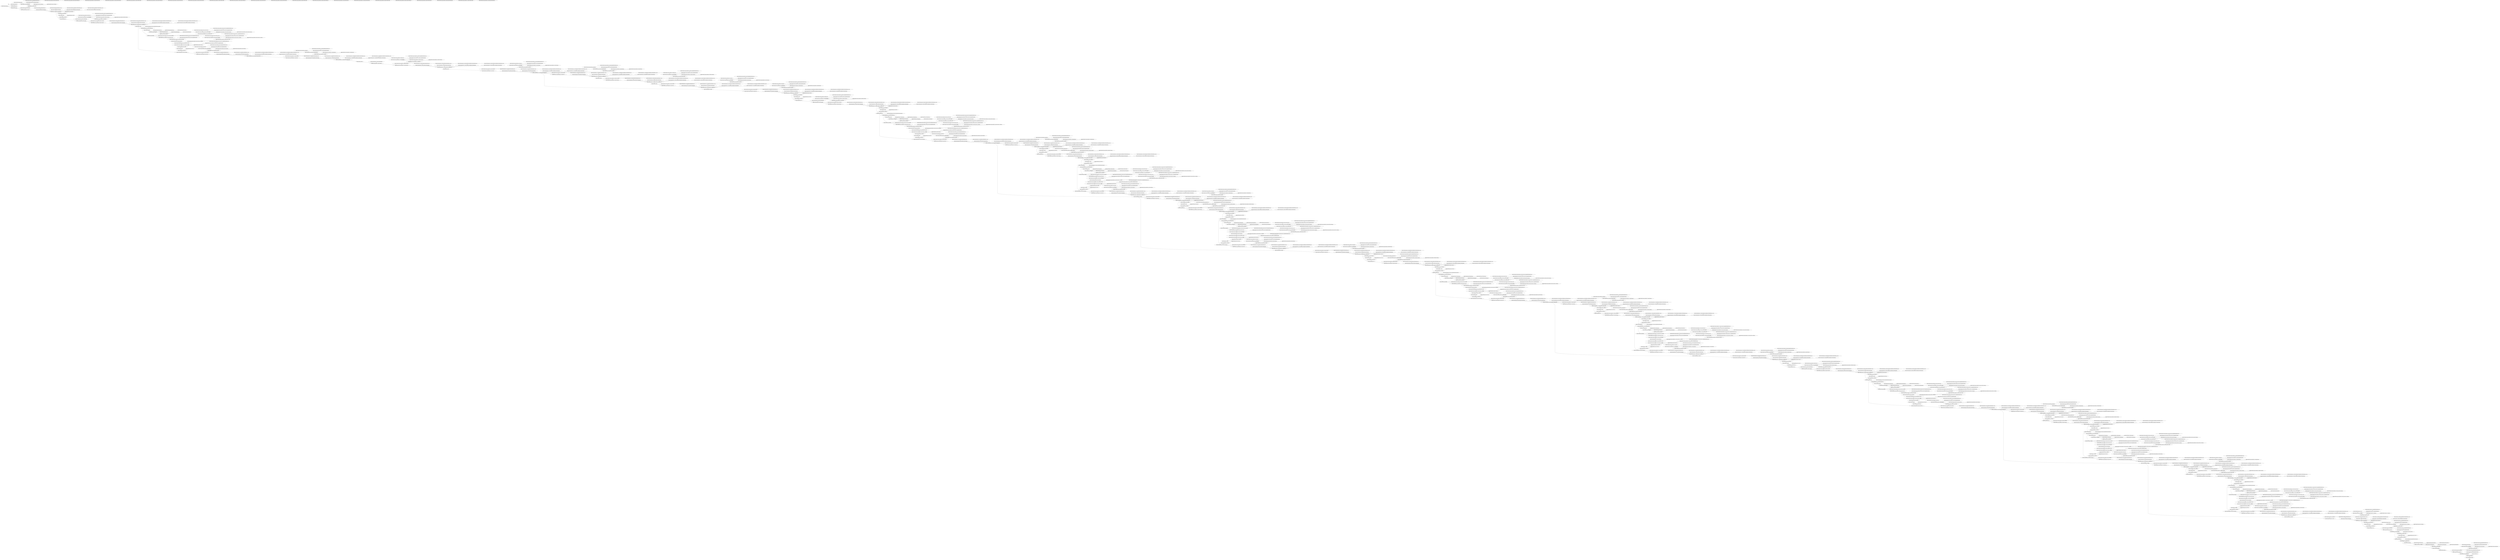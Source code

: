strict digraph  {
self [op=Placeholder];
"MobilenetV3small/rescaling/Cast/x" [op=Const];
"MobilenetV3small/rescaling/Cast_1/x" [op=Const];
"MobilenetV3small/rescaling/mul" [op=Mul];
"MobilenetV3small/rescaling/add" [op=AddV2];
"MobilenetV3small/nncf_wrapper_Conv/Const" [op=Const];
"MobilenetV3small/nncf_wrapper_Conv/LogicalAnd/ReadVariableOp/resource" [op=Placeholder];
"MobilenetV3small/nncf_wrapper_Conv/LogicalAnd/ReadVariableOp" [op=ReadVariableOp];
"MobilenetV3small/nncf_wrapper_Conv/LogicalAnd" [op=LogicalAnd];
"MobilenetV3small/nncf_wrapper_Conv/cond/input_0" [op=Placeholder];
"MobilenetV3small/nncf_wrapper_Conv/cond/input_1" [op=Placeholder];
"MobilenetV3small/nncf_wrapper_Conv/cond" [op=If];
"MobilenetV3small/nncf_wrapper_Conv/cond/Identity" [op=Identity];
"MobilenetV3small/nncf_wrapper_Conv/Conv2D" [op=Conv2D];
"MobilenetV3small/Conv/BatchNorm/ReadVariableOp/resource" [op=Placeholder];
"MobilenetV3small/Conv/BatchNorm/ReadVariableOp" [op=ReadVariableOp];
"MobilenetV3small/Conv/BatchNorm/ReadVariableOp_1/resource" [op=Placeholder];
"MobilenetV3small/Conv/BatchNorm/ReadVariableOp_1" [op=ReadVariableOp];
"MobilenetV3small/Conv/BatchNorm/FusedBatchNormV3/ReadVariableOp/resource" [op=Placeholder];
"MobilenetV3small/Conv/BatchNorm/FusedBatchNormV3/ReadVariableOp" [op=ReadVariableOp];
"MobilenetV3small/Conv/BatchNorm/FusedBatchNormV3/ReadVariableOp_1/resource" [op=Placeholder];
"MobilenetV3small/Conv/BatchNorm/FusedBatchNormV3/ReadVariableOp_1" [op=ReadVariableOp];
"MobilenetV3small/Conv/BatchNorm/FusedBatchNormV3" [op=FusedBatchNormV3];
"MobilenetV3small/tf_op_layer_AddV2/AddV2/y" [op=Const];
"MobilenetV3small/tf_op_layer_AddV2/AddV2" [op=AddV2];
"MobilenetV3small/re_lu/Relu6" [op=Relu6];
"MobilenetV3small/tf_op_layer_Mul/Mul/y" [op=Const];
"MobilenetV3small/tf_op_layer_Mul/Mul" [op=Mul];
"MobilenetV3small/multiply/mul" [op=Mul];
"MobilenetV3small/expanded_conv/depthwise/pad/Pad/paddings" [op=Const];
"MobilenetV3small/expanded_conv/depthwise/pad/Pad" [op=Pad];
"MobilenetV3small/nncf_wrapper_expanded_conv/depthwise/Const" [op=Const];
"MobilenetV3small/nncf_wrapper_expanded_conv/depthwise/LogicalAnd/ReadVariableOp/resource" [op=Placeholder];
"MobilenetV3small/nncf_wrapper_expanded_conv/depthwise/LogicalAnd/ReadVariableOp" [op=ReadVariableOp];
"MobilenetV3small/nncf_wrapper_expanded_conv/depthwise/LogicalAnd" [op=LogicalAnd];
"MobilenetV3small/nncf_wrapper_expanded_conv/depthwise/cond/input_0" [op=Placeholder];
"MobilenetV3small/nncf_wrapper_expanded_conv/depthwise/cond/input_1" [op=Placeholder];
"MobilenetV3small/nncf_wrapper_expanded_conv/depthwise/cond" [op=If];
"MobilenetV3small/nncf_wrapper_expanded_conv/depthwise/cond/Identity" [op=Identity];
"MobilenetV3small/nncf_wrapper_expanded_conv/depthwise/depthwise/Shape" [op=Const];
"MobilenetV3small/nncf_wrapper_expanded_conv/depthwise/depthwise/dilation_rate" [op=Const];
"MobilenetV3small/nncf_wrapper_expanded_conv/depthwise/depthwise" [op=DepthwiseConv2dNative];
"MobilenetV3small/expanded_conv/depthwise/BatchNorm/ReadVariableOp/resource" [op=Placeholder];
"MobilenetV3small/expanded_conv/depthwise/BatchNorm/ReadVariableOp" [op=ReadVariableOp];
"MobilenetV3small/expanded_conv/depthwise/BatchNorm/ReadVariableOp_1/resource" [op=Placeholder];
"MobilenetV3small/expanded_conv/depthwise/BatchNorm/ReadVariableOp_1" [op=ReadVariableOp];
"MobilenetV3small/expanded_conv/depthwise/BatchNorm/FusedBatchNormV3/ReadVariableOp/resource" [op=Placeholder];
"MobilenetV3small/expanded_conv/depthwise/BatchNorm/FusedBatchNormV3/ReadVariableOp" [op=ReadVariableOp];
"MobilenetV3small/expanded_conv/depthwise/BatchNorm/FusedBatchNormV3/ReadVariableOp_1/resource" [op=Placeholder];
"MobilenetV3small/expanded_conv/depthwise/BatchNorm/FusedBatchNormV3/ReadVariableOp_1" [op=ReadVariableOp];
"MobilenetV3small/expanded_conv/depthwise/BatchNorm/FusedBatchNormV3" [op=FusedBatchNormV3];
"MobilenetV3small/re_lu_1/Relu" [op=Relu];
"MobilenetV3small/expanded_conv/squeeze_excite/AvgPool/Mean/reduction_indices" [op=Const];
"MobilenetV3small/expanded_conv/squeeze_excite/AvgPool/Mean" [op=Mean];
"MobilenetV3small/reshape/Shape" [op=Shape];
"MobilenetV3small/reshape/strided_slice/stack" [op=Const];
"MobilenetV3small/reshape/strided_slice/stack_1" [op=Const];
"MobilenetV3small/reshape/strided_slice/stack_2" [op=Const];
"MobilenetV3small/reshape/strided_slice" [op=StridedSlice];
"MobilenetV3small/reshape/Reshape/shape/1" [op=Const];
"MobilenetV3small/reshape/Reshape/shape/2" [op=Const];
"MobilenetV3small/reshape/Reshape/shape/3" [op=Const];
"MobilenetV3small/reshape/Reshape/shape" [op=Pack];
"MobilenetV3small/reshape/Reshape" [op=Reshape];
"MobilenetV3small/nncf_wrapper_expanded_conv/squeeze_excite/Conv/Const" [op=Const];
"MobilenetV3small/nncf_wrapper_expanded_conv/squeeze_excite/Conv/LogicalAnd/ReadVariableOp/resource" [op=Placeholder];
"MobilenetV3small/nncf_wrapper_expanded_conv/squeeze_excite/Conv/LogicalAnd/ReadVariableOp" [op=ReadVariableOp];
"MobilenetV3small/nncf_wrapper_expanded_conv/squeeze_excite/Conv/LogicalAnd" [op=LogicalAnd];
"MobilenetV3small/nncf_wrapper_expanded_conv/squeeze_excite/Conv/cond/input_0" [op=Placeholder];
"MobilenetV3small/nncf_wrapper_expanded_conv/squeeze_excite/Conv/cond/input_1" [op=Placeholder];
"MobilenetV3small/nncf_wrapper_expanded_conv/squeeze_excite/Conv/cond" [op=If];
"MobilenetV3small/nncf_wrapper_expanded_conv/squeeze_excite/Conv/cond/Identity" [op=Identity];
"MobilenetV3small/nncf_wrapper_expanded_conv/squeeze_excite/Conv/Conv2D" [op=Conv2D];
"MobilenetV3small/nncf_wrapper_expanded_conv/squeeze_excite/Conv/BiasAdd/ReadVariableOp/resource" [op=Placeholder];
"MobilenetV3small/nncf_wrapper_expanded_conv/squeeze_excite/Conv/BiasAdd/ReadVariableOp" [op=ReadVariableOp];
"MobilenetV3small/nncf_wrapper_expanded_conv/squeeze_excite/Conv/BiasAdd" [op=BiasAdd];
"MobilenetV3small/expanded_conv/squeeze_excite/Relu/Relu" [op=Relu];
"MobilenetV3small/nncf_wrapper_expanded_conv/squeeze_excite/Conv_1/Const" [op=Const];
"MobilenetV3small/nncf_wrapper_expanded_conv/squeeze_excite/Conv_1/LogicalAnd/ReadVariableOp/resource" [op=Placeholder];
"MobilenetV3small/nncf_wrapper_expanded_conv/squeeze_excite/Conv_1/LogicalAnd/ReadVariableOp" [op=ReadVariableOp];
"MobilenetV3small/nncf_wrapper_expanded_conv/squeeze_excite/Conv_1/LogicalAnd" [op=LogicalAnd];
"MobilenetV3small/nncf_wrapper_expanded_conv/squeeze_excite/Conv_1/cond/input_0" [op=Placeholder];
"MobilenetV3small/nncf_wrapper_expanded_conv/squeeze_excite/Conv_1/cond/input_1" [op=Placeholder];
"MobilenetV3small/nncf_wrapper_expanded_conv/squeeze_excite/Conv_1/cond" [op=If];
"MobilenetV3small/nncf_wrapper_expanded_conv/squeeze_excite/Conv_1/cond/Identity" [op=Identity];
"MobilenetV3small/nncf_wrapper_expanded_conv/squeeze_excite/Conv_1/Conv2D" [op=Conv2D];
"MobilenetV3small/nncf_wrapper_expanded_conv/squeeze_excite/Conv_1/BiasAdd/ReadVariableOp/resource" [op=Placeholder];
"MobilenetV3small/nncf_wrapper_expanded_conv/squeeze_excite/Conv_1/BiasAdd/ReadVariableOp" [op=ReadVariableOp];
"MobilenetV3small/nncf_wrapper_expanded_conv/squeeze_excite/Conv_1/BiasAdd" [op=BiasAdd];
"MobilenetV3small/tf_op_layer_AddV2_1/AddV2_1/y" [op=Const];
"MobilenetV3small/tf_op_layer_AddV2_1/AddV2_1" [op=AddV2];
"MobilenetV3small/re_lu_2/Relu6" [op=Relu6];
"MobilenetV3small/tf_op_layer_Mul_1/Mul_1/y" [op=Const];
"MobilenetV3small/tf_op_layer_Mul_1/Mul_1" [op=Mul];
"MobilenetV3small/expanded_conv/squeeze_excite/Mul/mul" [op=Mul];
"MobilenetV3small/nncf_wrapper_expanded_conv/project/Const" [op=Const];
"MobilenetV3small/nncf_wrapper_expanded_conv/project/LogicalAnd/ReadVariableOp/resource" [op=Placeholder];
"MobilenetV3small/nncf_wrapper_expanded_conv/project/LogicalAnd/ReadVariableOp" [op=ReadVariableOp];
"MobilenetV3small/nncf_wrapper_expanded_conv/project/LogicalAnd" [op=LogicalAnd];
"MobilenetV3small/nncf_wrapper_expanded_conv/project/cond/input_0" [op=Placeholder];
"MobilenetV3small/nncf_wrapper_expanded_conv/project/cond/input_1" [op=Placeholder];
"MobilenetV3small/nncf_wrapper_expanded_conv/project/cond" [op=If];
"MobilenetV3small/nncf_wrapper_expanded_conv/project/cond/Identity" [op=Identity];
"MobilenetV3small/nncf_wrapper_expanded_conv/project/Conv2D" [op=Conv2D];
"MobilenetV3small/expanded_conv/project/BatchNorm/ReadVariableOp/resource" [op=Placeholder];
"MobilenetV3small/expanded_conv/project/BatchNorm/ReadVariableOp" [op=ReadVariableOp];
"MobilenetV3small/expanded_conv/project/BatchNorm/ReadVariableOp_1/resource" [op=Placeholder];
"MobilenetV3small/expanded_conv/project/BatchNorm/ReadVariableOp_1" [op=ReadVariableOp];
"MobilenetV3small/expanded_conv/project/BatchNorm/FusedBatchNormV3/ReadVariableOp/resource" [op=Placeholder];
"MobilenetV3small/expanded_conv/project/BatchNorm/FusedBatchNormV3/ReadVariableOp" [op=ReadVariableOp];
"MobilenetV3small/expanded_conv/project/BatchNorm/FusedBatchNormV3/ReadVariableOp_1/resource" [op=Placeholder];
"MobilenetV3small/expanded_conv/project/BatchNorm/FusedBatchNormV3/ReadVariableOp_1" [op=ReadVariableOp];
"MobilenetV3small/expanded_conv/project/BatchNorm/FusedBatchNormV3" [op=FusedBatchNormV3];
"MobilenetV3small/nncf_wrapper_expanded_conv_1/expand/Const" [op=Const];
"MobilenetV3small/nncf_wrapper_expanded_conv_1/expand/LogicalAnd/ReadVariableOp/resource" [op=Placeholder];
"MobilenetV3small/nncf_wrapper_expanded_conv_1/expand/LogicalAnd/ReadVariableOp" [op=ReadVariableOp];
"MobilenetV3small/nncf_wrapper_expanded_conv_1/expand/LogicalAnd" [op=LogicalAnd];
"MobilenetV3small/nncf_wrapper_expanded_conv_1/expand/cond/input_0" [op=Placeholder];
"MobilenetV3small/nncf_wrapper_expanded_conv_1/expand/cond/input_1" [op=Placeholder];
"MobilenetV3small/nncf_wrapper_expanded_conv_1/expand/cond" [op=If];
"MobilenetV3small/nncf_wrapper_expanded_conv_1/expand/cond/Identity" [op=Identity];
"MobilenetV3small/nncf_wrapper_expanded_conv_1/expand/Conv2D" [op=Conv2D];
"MobilenetV3small/expanded_conv_1/expand/BatchNorm/ReadVariableOp/resource" [op=Placeholder];
"MobilenetV3small/expanded_conv_1/expand/BatchNorm/ReadVariableOp" [op=ReadVariableOp];
"MobilenetV3small/expanded_conv_1/expand/BatchNorm/ReadVariableOp_1/resource" [op=Placeholder];
"MobilenetV3small/expanded_conv_1/expand/BatchNorm/ReadVariableOp_1" [op=ReadVariableOp];
"MobilenetV3small/expanded_conv_1/expand/BatchNorm/FusedBatchNormV3/ReadVariableOp/resource" [op=Placeholder];
"MobilenetV3small/expanded_conv_1/expand/BatchNorm/FusedBatchNormV3/ReadVariableOp" [op=ReadVariableOp];
"MobilenetV3small/expanded_conv_1/expand/BatchNorm/FusedBatchNormV3/ReadVariableOp_1/resource" [op=Placeholder];
"MobilenetV3small/expanded_conv_1/expand/BatchNorm/FusedBatchNormV3/ReadVariableOp_1" [op=ReadVariableOp];
"MobilenetV3small/expanded_conv_1/expand/BatchNorm/FusedBatchNormV3" [op=FusedBatchNormV3];
"MobilenetV3small/re_lu_3/Relu" [op=Relu];
"MobilenetV3small/expanded_conv_1/depthwise/pad/Pad/paddings" [op=Const];
"MobilenetV3small/expanded_conv_1/depthwise/pad/Pad" [op=Pad];
"MobilenetV3small/nncf_wrapper_expanded_conv_1/depthwise/Const" [op=Const];
"MobilenetV3small/nncf_wrapper_expanded_conv_1/depthwise/LogicalAnd/ReadVariableOp/resource" [op=Placeholder];
"MobilenetV3small/nncf_wrapper_expanded_conv_1/depthwise/LogicalAnd/ReadVariableOp" [op=ReadVariableOp];
"MobilenetV3small/nncf_wrapper_expanded_conv_1/depthwise/LogicalAnd" [op=LogicalAnd];
"MobilenetV3small/nncf_wrapper_expanded_conv_1/depthwise/cond/input_0" [op=Placeholder];
"MobilenetV3small/nncf_wrapper_expanded_conv_1/depthwise/cond/input_1" [op=Placeholder];
"MobilenetV3small/nncf_wrapper_expanded_conv_1/depthwise/cond" [op=If];
"MobilenetV3small/nncf_wrapper_expanded_conv_1/depthwise/cond/Identity" [op=Identity];
"MobilenetV3small/nncf_wrapper_expanded_conv_1/depthwise/depthwise/Shape" [op=Const];
"MobilenetV3small/nncf_wrapper_expanded_conv_1/depthwise/depthwise/dilation_rate" [op=Const];
"MobilenetV3small/nncf_wrapper_expanded_conv_1/depthwise/depthwise" [op=DepthwiseConv2dNative];
"MobilenetV3small/expanded_conv_1/depthwise/BatchNorm/ReadVariableOp/resource" [op=Placeholder];
"MobilenetV3small/expanded_conv_1/depthwise/BatchNorm/ReadVariableOp" [op=ReadVariableOp];
"MobilenetV3small/expanded_conv_1/depthwise/BatchNorm/ReadVariableOp_1/resource" [op=Placeholder];
"MobilenetV3small/expanded_conv_1/depthwise/BatchNorm/ReadVariableOp_1" [op=ReadVariableOp];
"MobilenetV3small/expanded_conv_1/depthwise/BatchNorm/FusedBatchNormV3/ReadVariableOp/resource" [op=Placeholder];
"MobilenetV3small/expanded_conv_1/depthwise/BatchNorm/FusedBatchNormV3/ReadVariableOp" [op=ReadVariableOp];
"MobilenetV3small/expanded_conv_1/depthwise/BatchNorm/FusedBatchNormV3/ReadVariableOp_1/resource" [op=Placeholder];
"MobilenetV3small/expanded_conv_1/depthwise/BatchNorm/FusedBatchNormV3/ReadVariableOp_1" [op=ReadVariableOp];
"MobilenetV3small/expanded_conv_1/depthwise/BatchNorm/FusedBatchNormV3" [op=FusedBatchNormV3];
"MobilenetV3small/re_lu_4/Relu" [op=Relu];
"MobilenetV3small/nncf_wrapper_expanded_conv_1/project/Const" [op=Const];
"MobilenetV3small/nncf_wrapper_expanded_conv_1/project/LogicalAnd/ReadVariableOp/resource" [op=Placeholder];
"MobilenetV3small/nncf_wrapper_expanded_conv_1/project/LogicalAnd/ReadVariableOp" [op=ReadVariableOp];
"MobilenetV3small/nncf_wrapper_expanded_conv_1/project/LogicalAnd" [op=LogicalAnd];
"MobilenetV3small/nncf_wrapper_expanded_conv_1/project/cond/input_0" [op=Placeholder];
"MobilenetV3small/nncf_wrapper_expanded_conv_1/project/cond/input_1" [op=Placeholder];
"MobilenetV3small/nncf_wrapper_expanded_conv_1/project/cond" [op=If];
"MobilenetV3small/nncf_wrapper_expanded_conv_1/project/cond/Identity" [op=Identity];
"MobilenetV3small/nncf_wrapper_expanded_conv_1/project/Conv2D" [op=Conv2D];
"MobilenetV3small/expanded_conv_1/project/BatchNorm/ReadVariableOp/resource" [op=Placeholder];
"MobilenetV3small/expanded_conv_1/project/BatchNorm/ReadVariableOp" [op=ReadVariableOp];
"MobilenetV3small/expanded_conv_1/project/BatchNorm/ReadVariableOp_1/resource" [op=Placeholder];
"MobilenetV3small/expanded_conv_1/project/BatchNorm/ReadVariableOp_1" [op=ReadVariableOp];
"MobilenetV3small/expanded_conv_1/project/BatchNorm/FusedBatchNormV3/ReadVariableOp/resource" [op=Placeholder];
"MobilenetV3small/expanded_conv_1/project/BatchNorm/FusedBatchNormV3/ReadVariableOp" [op=ReadVariableOp];
"MobilenetV3small/expanded_conv_1/project/BatchNorm/FusedBatchNormV3/ReadVariableOp_1/resource" [op=Placeholder];
"MobilenetV3small/expanded_conv_1/project/BatchNorm/FusedBatchNormV3/ReadVariableOp_1" [op=ReadVariableOp];
"MobilenetV3small/expanded_conv_1/project/BatchNorm/FusedBatchNormV3" [op=FusedBatchNormV3];
"MobilenetV3small/nncf_wrapper_expanded_conv_2/expand/Const" [op=Const];
"MobilenetV3small/nncf_wrapper_expanded_conv_2/expand/LogicalAnd/ReadVariableOp/resource" [op=Placeholder];
"MobilenetV3small/nncf_wrapper_expanded_conv_2/expand/LogicalAnd/ReadVariableOp" [op=ReadVariableOp];
"MobilenetV3small/nncf_wrapper_expanded_conv_2/expand/LogicalAnd" [op=LogicalAnd];
"MobilenetV3small/nncf_wrapper_expanded_conv_2/expand/cond/input_0" [op=Placeholder];
"MobilenetV3small/nncf_wrapper_expanded_conv_2/expand/cond/input_1" [op=Placeholder];
"MobilenetV3small/nncf_wrapper_expanded_conv_2/expand/cond" [op=If];
"MobilenetV3small/nncf_wrapper_expanded_conv_2/expand/cond/Identity" [op=Identity];
"MobilenetV3small/nncf_wrapper_expanded_conv_2/expand/Conv2D" [op=Conv2D];
"MobilenetV3small/expanded_conv_2/expand/BatchNorm/ReadVariableOp/resource" [op=Placeholder];
"MobilenetV3small/expanded_conv_2/expand/BatchNorm/ReadVariableOp" [op=ReadVariableOp];
"MobilenetV3small/expanded_conv_2/expand/BatchNorm/ReadVariableOp_1/resource" [op=Placeholder];
"MobilenetV3small/expanded_conv_2/expand/BatchNorm/ReadVariableOp_1" [op=ReadVariableOp];
"MobilenetV3small/expanded_conv_2/expand/BatchNorm/FusedBatchNormV3/ReadVariableOp/resource" [op=Placeholder];
"MobilenetV3small/expanded_conv_2/expand/BatchNorm/FusedBatchNormV3/ReadVariableOp" [op=ReadVariableOp];
"MobilenetV3small/expanded_conv_2/expand/BatchNorm/FusedBatchNormV3/ReadVariableOp_1/resource" [op=Placeholder];
"MobilenetV3small/expanded_conv_2/expand/BatchNorm/FusedBatchNormV3/ReadVariableOp_1" [op=ReadVariableOp];
"MobilenetV3small/expanded_conv_2/expand/BatchNorm/FusedBatchNormV3" [op=FusedBatchNormV3];
"MobilenetV3small/re_lu_5/Relu" [op=Relu];
"MobilenetV3small/nncf_wrapper_expanded_conv_2/depthwise/Const" [op=Const];
"MobilenetV3small/nncf_wrapper_expanded_conv_2/depthwise/LogicalAnd/ReadVariableOp/resource" [op=Placeholder];
"MobilenetV3small/nncf_wrapper_expanded_conv_2/depthwise/LogicalAnd/ReadVariableOp" [op=ReadVariableOp];
"MobilenetV3small/nncf_wrapper_expanded_conv_2/depthwise/LogicalAnd" [op=LogicalAnd];
"MobilenetV3small/nncf_wrapper_expanded_conv_2/depthwise/cond/input_0" [op=Placeholder];
"MobilenetV3small/nncf_wrapper_expanded_conv_2/depthwise/cond/input_1" [op=Placeholder];
"MobilenetV3small/nncf_wrapper_expanded_conv_2/depthwise/cond" [op=If];
"MobilenetV3small/nncf_wrapper_expanded_conv_2/depthwise/cond/Identity" [op=Identity];
"MobilenetV3small/nncf_wrapper_expanded_conv_2/depthwise/depthwise/Shape" [op=Const];
"MobilenetV3small/nncf_wrapper_expanded_conv_2/depthwise/depthwise/dilation_rate" [op=Const];
"MobilenetV3small/nncf_wrapper_expanded_conv_2/depthwise/depthwise" [op=DepthwiseConv2dNative];
"MobilenetV3small/expanded_conv_2/depthwise/BatchNorm/ReadVariableOp/resource" [op=Placeholder];
"MobilenetV3small/expanded_conv_2/depthwise/BatchNorm/ReadVariableOp" [op=ReadVariableOp];
"MobilenetV3small/expanded_conv_2/depthwise/BatchNorm/ReadVariableOp_1/resource" [op=Placeholder];
"MobilenetV3small/expanded_conv_2/depthwise/BatchNorm/ReadVariableOp_1" [op=ReadVariableOp];
"MobilenetV3small/expanded_conv_2/depthwise/BatchNorm/FusedBatchNormV3/ReadVariableOp/resource" [op=Placeholder];
"MobilenetV3small/expanded_conv_2/depthwise/BatchNorm/FusedBatchNormV3/ReadVariableOp" [op=ReadVariableOp];
"MobilenetV3small/expanded_conv_2/depthwise/BatchNorm/FusedBatchNormV3/ReadVariableOp_1/resource" [op=Placeholder];
"MobilenetV3small/expanded_conv_2/depthwise/BatchNorm/FusedBatchNormV3/ReadVariableOp_1" [op=ReadVariableOp];
"MobilenetV3small/expanded_conv_2/depthwise/BatchNorm/FusedBatchNormV3" [op=FusedBatchNormV3];
"MobilenetV3small/re_lu_6/Relu" [op=Relu];
"MobilenetV3small/nncf_wrapper_expanded_conv_2/project/Const" [op=Const];
"MobilenetV3small/nncf_wrapper_expanded_conv_2/project/LogicalAnd/ReadVariableOp/resource" [op=Placeholder];
"MobilenetV3small/nncf_wrapper_expanded_conv_2/project/LogicalAnd/ReadVariableOp" [op=ReadVariableOp];
"MobilenetV3small/nncf_wrapper_expanded_conv_2/project/LogicalAnd" [op=LogicalAnd];
"MobilenetV3small/nncf_wrapper_expanded_conv_2/project/cond/input_0" [op=Placeholder];
"MobilenetV3small/nncf_wrapper_expanded_conv_2/project/cond/input_1" [op=Placeholder];
"MobilenetV3small/nncf_wrapper_expanded_conv_2/project/cond" [op=If];
"MobilenetV3small/nncf_wrapper_expanded_conv_2/project/cond/Identity" [op=Identity];
"MobilenetV3small/nncf_wrapper_expanded_conv_2/project/Conv2D" [op=Conv2D];
"MobilenetV3small/expanded_conv_2/project/BatchNorm/ReadVariableOp/resource" [op=Placeholder];
"MobilenetV3small/expanded_conv_2/project/BatchNorm/ReadVariableOp" [op=ReadVariableOp];
"MobilenetV3small/expanded_conv_2/project/BatchNorm/ReadVariableOp_1/resource" [op=Placeholder];
"MobilenetV3small/expanded_conv_2/project/BatchNorm/ReadVariableOp_1" [op=ReadVariableOp];
"MobilenetV3small/expanded_conv_2/project/BatchNorm/FusedBatchNormV3/ReadVariableOp/resource" [op=Placeholder];
"MobilenetV3small/expanded_conv_2/project/BatchNorm/FusedBatchNormV3/ReadVariableOp" [op=ReadVariableOp];
"MobilenetV3small/expanded_conv_2/project/BatchNorm/FusedBatchNormV3/ReadVariableOp_1/resource" [op=Placeholder];
"MobilenetV3small/expanded_conv_2/project/BatchNorm/FusedBatchNormV3/ReadVariableOp_1" [op=ReadVariableOp];
"MobilenetV3small/expanded_conv_2/project/BatchNorm/FusedBatchNormV3" [op=FusedBatchNormV3];
"MobilenetV3small/expanded_conv_2/Add/add" [op=AddV2];
"MobilenetV3small/nncf_wrapper_expanded_conv_3/expand/Const" [op=Const];
"MobilenetV3small/nncf_wrapper_expanded_conv_3/expand/LogicalAnd/ReadVariableOp/resource" [op=Placeholder];
"MobilenetV3small/nncf_wrapper_expanded_conv_3/expand/LogicalAnd/ReadVariableOp" [op=ReadVariableOp];
"MobilenetV3small/nncf_wrapper_expanded_conv_3/expand/LogicalAnd" [op=LogicalAnd];
"MobilenetV3small/nncf_wrapper_expanded_conv_3/expand/cond/input_0" [op=Placeholder];
"MobilenetV3small/nncf_wrapper_expanded_conv_3/expand/cond/input_1" [op=Placeholder];
"MobilenetV3small/nncf_wrapper_expanded_conv_3/expand/cond" [op=If];
"MobilenetV3small/nncf_wrapper_expanded_conv_3/expand/cond/Identity" [op=Identity];
"MobilenetV3small/nncf_wrapper_expanded_conv_3/expand/Conv2D" [op=Conv2D];
"MobilenetV3small/expanded_conv_3/expand/BatchNorm/ReadVariableOp/resource" [op=Placeholder];
"MobilenetV3small/expanded_conv_3/expand/BatchNorm/ReadVariableOp" [op=ReadVariableOp];
"MobilenetV3small/expanded_conv_3/expand/BatchNorm/ReadVariableOp_1/resource" [op=Placeholder];
"MobilenetV3small/expanded_conv_3/expand/BatchNorm/ReadVariableOp_1" [op=ReadVariableOp];
"MobilenetV3small/expanded_conv_3/expand/BatchNorm/FusedBatchNormV3/ReadVariableOp/resource" [op=Placeholder];
"MobilenetV3small/expanded_conv_3/expand/BatchNorm/FusedBatchNormV3/ReadVariableOp" [op=ReadVariableOp];
"MobilenetV3small/expanded_conv_3/expand/BatchNorm/FusedBatchNormV3/ReadVariableOp_1/resource" [op=Placeholder];
"MobilenetV3small/expanded_conv_3/expand/BatchNorm/FusedBatchNormV3/ReadVariableOp_1" [op=ReadVariableOp];
"MobilenetV3small/expanded_conv_3/expand/BatchNorm/FusedBatchNormV3" [op=FusedBatchNormV3];
"MobilenetV3small/tf_op_layer_AddV2_2/AddV2_2/y" [op=Const];
"MobilenetV3small/tf_op_layer_AddV2_2/AddV2_2" [op=AddV2];
"MobilenetV3small/re_lu_7/Relu6" [op=Relu6];
"MobilenetV3small/tf_op_layer_Mul_2/Mul_2/y" [op=Const];
"MobilenetV3small/tf_op_layer_Mul_2/Mul_2" [op=Mul];
"MobilenetV3small/multiply_1/mul" [op=Mul];
"MobilenetV3small/expanded_conv_3/depthwise/pad/Pad/paddings" [op=Const];
"MobilenetV3small/expanded_conv_3/depthwise/pad/Pad" [op=Pad];
"MobilenetV3small/nncf_wrapper_expanded_conv_3/depthwise/Const" [op=Const];
"MobilenetV3small/nncf_wrapper_expanded_conv_3/depthwise/LogicalAnd/ReadVariableOp/resource" [op=Placeholder];
"MobilenetV3small/nncf_wrapper_expanded_conv_3/depthwise/LogicalAnd/ReadVariableOp" [op=ReadVariableOp];
"MobilenetV3small/nncf_wrapper_expanded_conv_3/depthwise/LogicalAnd" [op=LogicalAnd];
"MobilenetV3small/nncf_wrapper_expanded_conv_3/depthwise/cond/input_0" [op=Placeholder];
"MobilenetV3small/nncf_wrapper_expanded_conv_3/depthwise/cond/input_1" [op=Placeholder];
"MobilenetV3small/nncf_wrapper_expanded_conv_3/depthwise/cond" [op=If];
"MobilenetV3small/nncf_wrapper_expanded_conv_3/depthwise/cond/Identity" [op=Identity];
"MobilenetV3small/nncf_wrapper_expanded_conv_3/depthwise/depthwise/Shape" [op=Const];
"MobilenetV3small/nncf_wrapper_expanded_conv_3/depthwise/depthwise/dilation_rate" [op=Const];
"MobilenetV3small/nncf_wrapper_expanded_conv_3/depthwise/depthwise" [op=DepthwiseConv2dNative];
"MobilenetV3small/expanded_conv_3/depthwise/BatchNorm/ReadVariableOp/resource" [op=Placeholder];
"MobilenetV3small/expanded_conv_3/depthwise/BatchNorm/ReadVariableOp" [op=ReadVariableOp];
"MobilenetV3small/expanded_conv_3/depthwise/BatchNorm/ReadVariableOp_1/resource" [op=Placeholder];
"MobilenetV3small/expanded_conv_3/depthwise/BatchNorm/ReadVariableOp_1" [op=ReadVariableOp];
"MobilenetV3small/expanded_conv_3/depthwise/BatchNorm/FusedBatchNormV3/ReadVariableOp/resource" [op=Placeholder];
"MobilenetV3small/expanded_conv_3/depthwise/BatchNorm/FusedBatchNormV3/ReadVariableOp" [op=ReadVariableOp];
"MobilenetV3small/expanded_conv_3/depthwise/BatchNorm/FusedBatchNormV3/ReadVariableOp_1/resource" [op=Placeholder];
"MobilenetV3small/expanded_conv_3/depthwise/BatchNorm/FusedBatchNormV3/ReadVariableOp_1" [op=ReadVariableOp];
"MobilenetV3small/expanded_conv_3/depthwise/BatchNorm/FusedBatchNormV3" [op=FusedBatchNormV3];
"MobilenetV3small/tf_op_layer_AddV2_3/AddV2_3/y" [op=Const];
"MobilenetV3small/tf_op_layer_AddV2_3/AddV2_3" [op=AddV2];
"MobilenetV3small/re_lu_8/Relu6" [op=Relu6];
"MobilenetV3small/tf_op_layer_Mul_3/Mul_3/y" [op=Const];
"MobilenetV3small/tf_op_layer_Mul_3/Mul_3" [op=Mul];
"MobilenetV3small/multiply_2/mul" [op=Mul];
"MobilenetV3small/expanded_conv_3/squeeze_excite/AvgPool/Mean/reduction_indices" [op=Const];
"MobilenetV3small/expanded_conv_3/squeeze_excite/AvgPool/Mean" [op=Mean];
"MobilenetV3small/reshape_1/Shape" [op=Shape];
"MobilenetV3small/reshape_1/strided_slice/stack" [op=Const];
"MobilenetV3small/reshape_1/strided_slice/stack_1" [op=Const];
"MobilenetV3small/reshape_1/strided_slice/stack_2" [op=Const];
"MobilenetV3small/reshape_1/strided_slice" [op=StridedSlice];
"MobilenetV3small/reshape_1/Reshape/shape/1" [op=Const];
"MobilenetV3small/reshape_1/Reshape/shape/2" [op=Const];
"MobilenetV3small/reshape_1/Reshape/shape/3" [op=Const];
"MobilenetV3small/reshape_1/Reshape/shape" [op=Pack];
"MobilenetV3small/reshape_1/Reshape" [op=Reshape];
"MobilenetV3small/nncf_wrapper_expanded_conv_3/squeeze_excite/Conv/Const" [op=Const];
"MobilenetV3small/nncf_wrapper_expanded_conv_3/squeeze_excite/Conv/LogicalAnd/ReadVariableOp/resource" [op=Placeholder];
"MobilenetV3small/nncf_wrapper_expanded_conv_3/squeeze_excite/Conv/LogicalAnd/ReadVariableOp" [op=ReadVariableOp];
"MobilenetV3small/nncf_wrapper_expanded_conv_3/squeeze_excite/Conv/LogicalAnd" [op=LogicalAnd];
"MobilenetV3small/nncf_wrapper_expanded_conv_3/squeeze_excite/Conv/cond/input_0" [op=Placeholder];
"MobilenetV3small/nncf_wrapper_expanded_conv_3/squeeze_excite/Conv/cond/input_1" [op=Placeholder];
"MobilenetV3small/nncf_wrapper_expanded_conv_3/squeeze_excite/Conv/cond" [op=If];
"MobilenetV3small/nncf_wrapper_expanded_conv_3/squeeze_excite/Conv/cond/Identity" [op=Identity];
"MobilenetV3small/nncf_wrapper_expanded_conv_3/squeeze_excite/Conv/Conv2D" [op=Conv2D];
"MobilenetV3small/nncf_wrapper_expanded_conv_3/squeeze_excite/Conv/BiasAdd/ReadVariableOp/resource" [op=Placeholder];
"MobilenetV3small/nncf_wrapper_expanded_conv_3/squeeze_excite/Conv/BiasAdd/ReadVariableOp" [op=ReadVariableOp];
"MobilenetV3small/nncf_wrapper_expanded_conv_3/squeeze_excite/Conv/BiasAdd" [op=BiasAdd];
"MobilenetV3small/expanded_conv_3/squeeze_excite/Relu/Relu" [op=Relu];
"MobilenetV3small/nncf_wrapper_expanded_conv_3/squeeze_excite/Conv_1/Const" [op=Const];
"MobilenetV3small/nncf_wrapper_expanded_conv_3/squeeze_excite/Conv_1/LogicalAnd/ReadVariableOp/resource" [op=Placeholder];
"MobilenetV3small/nncf_wrapper_expanded_conv_3/squeeze_excite/Conv_1/LogicalAnd/ReadVariableOp" [op=ReadVariableOp];
"MobilenetV3small/nncf_wrapper_expanded_conv_3/squeeze_excite/Conv_1/LogicalAnd" [op=LogicalAnd];
"MobilenetV3small/nncf_wrapper_expanded_conv_3/squeeze_excite/Conv_1/cond/input_0" [op=Placeholder];
"MobilenetV3small/nncf_wrapper_expanded_conv_3/squeeze_excite/Conv_1/cond/input_1" [op=Placeholder];
"MobilenetV3small/nncf_wrapper_expanded_conv_3/squeeze_excite/Conv_1/cond" [op=If];
"MobilenetV3small/nncf_wrapper_expanded_conv_3/squeeze_excite/Conv_1/cond/Identity" [op=Identity];
"MobilenetV3small/nncf_wrapper_expanded_conv_3/squeeze_excite/Conv_1/Conv2D" [op=Conv2D];
"MobilenetV3small/nncf_wrapper_expanded_conv_3/squeeze_excite/Conv_1/BiasAdd/ReadVariableOp/resource" [op=Placeholder];
"MobilenetV3small/nncf_wrapper_expanded_conv_3/squeeze_excite/Conv_1/BiasAdd/ReadVariableOp" [op=ReadVariableOp];
"MobilenetV3small/nncf_wrapper_expanded_conv_3/squeeze_excite/Conv_1/BiasAdd" [op=BiasAdd];
"MobilenetV3small/tf_op_layer_AddV2_4/AddV2_4/y" [op=Const];
"MobilenetV3small/tf_op_layer_AddV2_4/AddV2_4" [op=AddV2];
"MobilenetV3small/re_lu_9/Relu6" [op=Relu6];
"MobilenetV3small/tf_op_layer_Mul_4/Mul_4/y" [op=Const];
"MobilenetV3small/tf_op_layer_Mul_4/Mul_4" [op=Mul];
"MobilenetV3small/expanded_conv_3/squeeze_excite/Mul/mul" [op=Mul];
"MobilenetV3small/nncf_wrapper_expanded_conv_3/project/Const" [op=Const];
"MobilenetV3small/nncf_wrapper_expanded_conv_3/project/LogicalAnd/ReadVariableOp/resource" [op=Placeholder];
"MobilenetV3small/nncf_wrapper_expanded_conv_3/project/LogicalAnd/ReadVariableOp" [op=ReadVariableOp];
"MobilenetV3small/nncf_wrapper_expanded_conv_3/project/LogicalAnd" [op=LogicalAnd];
"MobilenetV3small/nncf_wrapper_expanded_conv_3/project/cond/input_0" [op=Placeholder];
"MobilenetV3small/nncf_wrapper_expanded_conv_3/project/cond/input_1" [op=Placeholder];
"MobilenetV3small/nncf_wrapper_expanded_conv_3/project/cond" [op=If];
"MobilenetV3small/nncf_wrapper_expanded_conv_3/project/cond/Identity" [op=Identity];
"MobilenetV3small/nncf_wrapper_expanded_conv_3/project/Conv2D" [op=Conv2D];
"MobilenetV3small/expanded_conv_3/project/BatchNorm/ReadVariableOp/resource" [op=Placeholder];
"MobilenetV3small/expanded_conv_3/project/BatchNorm/ReadVariableOp" [op=ReadVariableOp];
"MobilenetV3small/expanded_conv_3/project/BatchNorm/ReadVariableOp_1/resource" [op=Placeholder];
"MobilenetV3small/expanded_conv_3/project/BatchNorm/ReadVariableOp_1" [op=ReadVariableOp];
"MobilenetV3small/expanded_conv_3/project/BatchNorm/FusedBatchNormV3/ReadVariableOp/resource" [op=Placeholder];
"MobilenetV3small/expanded_conv_3/project/BatchNorm/FusedBatchNormV3/ReadVariableOp" [op=ReadVariableOp];
"MobilenetV3small/expanded_conv_3/project/BatchNorm/FusedBatchNormV3/ReadVariableOp_1/resource" [op=Placeholder];
"MobilenetV3small/expanded_conv_3/project/BatchNorm/FusedBatchNormV3/ReadVariableOp_1" [op=ReadVariableOp];
"MobilenetV3small/expanded_conv_3/project/BatchNorm/FusedBatchNormV3" [op=FusedBatchNormV3];
"MobilenetV3small/nncf_wrapper_expanded_conv_4/expand/Const" [op=Const];
"MobilenetV3small/nncf_wrapper_expanded_conv_4/expand/LogicalAnd/ReadVariableOp/resource" [op=Placeholder];
"MobilenetV3small/nncf_wrapper_expanded_conv_4/expand/LogicalAnd/ReadVariableOp" [op=ReadVariableOp];
"MobilenetV3small/nncf_wrapper_expanded_conv_4/expand/LogicalAnd" [op=LogicalAnd];
"MobilenetV3small/nncf_wrapper_expanded_conv_4/expand/cond/input_0" [op=Placeholder];
"MobilenetV3small/nncf_wrapper_expanded_conv_4/expand/cond/input_1" [op=Placeholder];
"MobilenetV3small/nncf_wrapper_expanded_conv_4/expand/cond" [op=If];
"MobilenetV3small/nncf_wrapper_expanded_conv_4/expand/cond/Identity" [op=Identity];
"MobilenetV3small/nncf_wrapper_expanded_conv_4/expand/Conv2D" [op=Conv2D];
"MobilenetV3small/expanded_conv_4/expand/BatchNorm/ReadVariableOp/resource" [op=Placeholder];
"MobilenetV3small/expanded_conv_4/expand/BatchNorm/ReadVariableOp" [op=ReadVariableOp];
"MobilenetV3small/expanded_conv_4/expand/BatchNorm/ReadVariableOp_1/resource" [op=Placeholder];
"MobilenetV3small/expanded_conv_4/expand/BatchNorm/ReadVariableOp_1" [op=ReadVariableOp];
"MobilenetV3small/expanded_conv_4/expand/BatchNorm/FusedBatchNormV3/ReadVariableOp/resource" [op=Placeholder];
"MobilenetV3small/expanded_conv_4/expand/BatchNorm/FusedBatchNormV3/ReadVariableOp" [op=ReadVariableOp];
"MobilenetV3small/expanded_conv_4/expand/BatchNorm/FusedBatchNormV3/ReadVariableOp_1/resource" [op=Placeholder];
"MobilenetV3small/expanded_conv_4/expand/BatchNorm/FusedBatchNormV3/ReadVariableOp_1" [op=ReadVariableOp];
"MobilenetV3small/expanded_conv_4/expand/BatchNorm/FusedBatchNormV3" [op=FusedBatchNormV3];
"MobilenetV3small/tf_op_layer_AddV2_5/AddV2_5/y" [op=Const];
"MobilenetV3small/tf_op_layer_AddV2_5/AddV2_5" [op=AddV2];
"MobilenetV3small/re_lu_10/Relu6" [op=Relu6];
"MobilenetV3small/tf_op_layer_Mul_5/Mul_5/y" [op=Const];
"MobilenetV3small/tf_op_layer_Mul_5/Mul_5" [op=Mul];
"MobilenetV3small/multiply_3/mul" [op=Mul];
"MobilenetV3small/nncf_wrapper_expanded_conv_4/depthwise/Const" [op=Const];
"MobilenetV3small/nncf_wrapper_expanded_conv_4/depthwise/LogicalAnd/ReadVariableOp/resource" [op=Placeholder];
"MobilenetV3small/nncf_wrapper_expanded_conv_4/depthwise/LogicalAnd/ReadVariableOp" [op=ReadVariableOp];
"MobilenetV3small/nncf_wrapper_expanded_conv_4/depthwise/LogicalAnd" [op=LogicalAnd];
"MobilenetV3small/nncf_wrapper_expanded_conv_4/depthwise/cond/input_0" [op=Placeholder];
"MobilenetV3small/nncf_wrapper_expanded_conv_4/depthwise/cond/input_1" [op=Placeholder];
"MobilenetV3small/nncf_wrapper_expanded_conv_4/depthwise/cond" [op=If];
"MobilenetV3small/nncf_wrapper_expanded_conv_4/depthwise/cond/Identity" [op=Identity];
"MobilenetV3small/nncf_wrapper_expanded_conv_4/depthwise/depthwise/Shape" [op=Const];
"MobilenetV3small/nncf_wrapper_expanded_conv_4/depthwise/depthwise/dilation_rate" [op=Const];
"MobilenetV3small/nncf_wrapper_expanded_conv_4/depthwise/depthwise" [op=DepthwiseConv2dNative];
"MobilenetV3small/expanded_conv_4/depthwise/BatchNorm/ReadVariableOp/resource" [op=Placeholder];
"MobilenetV3small/expanded_conv_4/depthwise/BatchNorm/ReadVariableOp" [op=ReadVariableOp];
"MobilenetV3small/expanded_conv_4/depthwise/BatchNorm/ReadVariableOp_1/resource" [op=Placeholder];
"MobilenetV3small/expanded_conv_4/depthwise/BatchNorm/ReadVariableOp_1" [op=ReadVariableOp];
"MobilenetV3small/expanded_conv_4/depthwise/BatchNorm/FusedBatchNormV3/ReadVariableOp/resource" [op=Placeholder];
"MobilenetV3small/expanded_conv_4/depthwise/BatchNorm/FusedBatchNormV3/ReadVariableOp" [op=ReadVariableOp];
"MobilenetV3small/expanded_conv_4/depthwise/BatchNorm/FusedBatchNormV3/ReadVariableOp_1/resource" [op=Placeholder];
"MobilenetV3small/expanded_conv_4/depthwise/BatchNorm/FusedBatchNormV3/ReadVariableOp_1" [op=ReadVariableOp];
"MobilenetV3small/expanded_conv_4/depthwise/BatchNorm/FusedBatchNormV3" [op=FusedBatchNormV3];
"MobilenetV3small/tf_op_layer_AddV2_6/AddV2_6/y" [op=Const];
"MobilenetV3small/tf_op_layer_AddV2_6/AddV2_6" [op=AddV2];
"MobilenetV3small/re_lu_11/Relu6" [op=Relu6];
"MobilenetV3small/tf_op_layer_Mul_6/Mul_6/y" [op=Const];
"MobilenetV3small/tf_op_layer_Mul_6/Mul_6" [op=Mul];
"MobilenetV3small/multiply_4/mul" [op=Mul];
"MobilenetV3small/expanded_conv_4/squeeze_excite/AvgPool/Mean/reduction_indices" [op=Const];
"MobilenetV3small/expanded_conv_4/squeeze_excite/AvgPool/Mean" [op=Mean];
"MobilenetV3small/reshape_2/Shape" [op=Shape];
"MobilenetV3small/reshape_2/strided_slice/stack" [op=Const];
"MobilenetV3small/reshape_2/strided_slice/stack_1" [op=Const];
"MobilenetV3small/reshape_2/strided_slice/stack_2" [op=Const];
"MobilenetV3small/reshape_2/strided_slice" [op=StridedSlice];
"MobilenetV3small/reshape_2/Reshape/shape/1" [op=Const];
"MobilenetV3small/reshape_2/Reshape/shape/2" [op=Const];
"MobilenetV3small/reshape_2/Reshape/shape/3" [op=Const];
"MobilenetV3small/reshape_2/Reshape/shape" [op=Pack];
"MobilenetV3small/reshape_2/Reshape" [op=Reshape];
"MobilenetV3small/nncf_wrapper_expanded_conv_4/squeeze_excite/Conv/Const" [op=Const];
"MobilenetV3small/nncf_wrapper_expanded_conv_4/squeeze_excite/Conv/LogicalAnd/ReadVariableOp/resource" [op=Placeholder];
"MobilenetV3small/nncf_wrapper_expanded_conv_4/squeeze_excite/Conv/LogicalAnd/ReadVariableOp" [op=ReadVariableOp];
"MobilenetV3small/nncf_wrapper_expanded_conv_4/squeeze_excite/Conv/LogicalAnd" [op=LogicalAnd];
"MobilenetV3small/nncf_wrapper_expanded_conv_4/squeeze_excite/Conv/cond/input_0" [op=Placeholder];
"MobilenetV3small/nncf_wrapper_expanded_conv_4/squeeze_excite/Conv/cond/input_1" [op=Placeholder];
"MobilenetV3small/nncf_wrapper_expanded_conv_4/squeeze_excite/Conv/cond" [op=If];
"MobilenetV3small/nncf_wrapper_expanded_conv_4/squeeze_excite/Conv/cond/Identity" [op=Identity];
"MobilenetV3small/nncf_wrapper_expanded_conv_4/squeeze_excite/Conv/Conv2D" [op=Conv2D];
"MobilenetV3small/nncf_wrapper_expanded_conv_4/squeeze_excite/Conv/BiasAdd/ReadVariableOp/resource" [op=Placeholder];
"MobilenetV3small/nncf_wrapper_expanded_conv_4/squeeze_excite/Conv/BiasAdd/ReadVariableOp" [op=ReadVariableOp];
"MobilenetV3small/nncf_wrapper_expanded_conv_4/squeeze_excite/Conv/BiasAdd" [op=BiasAdd];
"MobilenetV3small/expanded_conv_4/squeeze_excite/Relu/Relu" [op=Relu];
"MobilenetV3small/nncf_wrapper_expanded_conv_4/squeeze_excite/Conv_1/Const" [op=Const];
"MobilenetV3small/nncf_wrapper_expanded_conv_4/squeeze_excite/Conv_1/LogicalAnd/ReadVariableOp/resource" [op=Placeholder];
"MobilenetV3small/nncf_wrapper_expanded_conv_4/squeeze_excite/Conv_1/LogicalAnd/ReadVariableOp" [op=ReadVariableOp];
"MobilenetV3small/nncf_wrapper_expanded_conv_4/squeeze_excite/Conv_1/LogicalAnd" [op=LogicalAnd];
"MobilenetV3small/nncf_wrapper_expanded_conv_4/squeeze_excite/Conv_1/cond/input_0" [op=Placeholder];
"MobilenetV3small/nncf_wrapper_expanded_conv_4/squeeze_excite/Conv_1/cond/input_1" [op=Placeholder];
"MobilenetV3small/nncf_wrapper_expanded_conv_4/squeeze_excite/Conv_1/cond" [op=If];
"MobilenetV3small/nncf_wrapper_expanded_conv_4/squeeze_excite/Conv_1/cond/Identity" [op=Identity];
"MobilenetV3small/nncf_wrapper_expanded_conv_4/squeeze_excite/Conv_1/Conv2D" [op=Conv2D];
"MobilenetV3small/nncf_wrapper_expanded_conv_4/squeeze_excite/Conv_1/BiasAdd/ReadVariableOp/resource" [op=Placeholder];
"MobilenetV3small/nncf_wrapper_expanded_conv_4/squeeze_excite/Conv_1/BiasAdd/ReadVariableOp" [op=ReadVariableOp];
"MobilenetV3small/nncf_wrapper_expanded_conv_4/squeeze_excite/Conv_1/BiasAdd" [op=BiasAdd];
"MobilenetV3small/tf_op_layer_AddV2_7/AddV2_7/y" [op=Const];
"MobilenetV3small/tf_op_layer_AddV2_7/AddV2_7" [op=AddV2];
"MobilenetV3small/re_lu_12/Relu6" [op=Relu6];
"MobilenetV3small/tf_op_layer_Mul_7/Mul_7/y" [op=Const];
"MobilenetV3small/tf_op_layer_Mul_7/Mul_7" [op=Mul];
"MobilenetV3small/expanded_conv_4/squeeze_excite/Mul/mul" [op=Mul];
"MobilenetV3small/nncf_wrapper_expanded_conv_4/project/Const" [op=Const];
"MobilenetV3small/nncf_wrapper_expanded_conv_4/project/LogicalAnd/ReadVariableOp/resource" [op=Placeholder];
"MobilenetV3small/nncf_wrapper_expanded_conv_4/project/LogicalAnd/ReadVariableOp" [op=ReadVariableOp];
"MobilenetV3small/nncf_wrapper_expanded_conv_4/project/LogicalAnd" [op=LogicalAnd];
"MobilenetV3small/nncf_wrapper_expanded_conv_4/project/cond/input_0" [op=Placeholder];
"MobilenetV3small/nncf_wrapper_expanded_conv_4/project/cond/input_1" [op=Placeholder];
"MobilenetV3small/nncf_wrapper_expanded_conv_4/project/cond" [op=If];
"MobilenetV3small/nncf_wrapper_expanded_conv_4/project/cond/Identity" [op=Identity];
"MobilenetV3small/nncf_wrapper_expanded_conv_4/project/Conv2D" [op=Conv2D];
"MobilenetV3small/expanded_conv_4/project/BatchNorm/ReadVariableOp/resource" [op=Placeholder];
"MobilenetV3small/expanded_conv_4/project/BatchNorm/ReadVariableOp" [op=ReadVariableOp];
"MobilenetV3small/expanded_conv_4/project/BatchNorm/ReadVariableOp_1/resource" [op=Placeholder];
"MobilenetV3small/expanded_conv_4/project/BatchNorm/ReadVariableOp_1" [op=ReadVariableOp];
"MobilenetV3small/expanded_conv_4/project/BatchNorm/FusedBatchNormV3/ReadVariableOp/resource" [op=Placeholder];
"MobilenetV3small/expanded_conv_4/project/BatchNorm/FusedBatchNormV3/ReadVariableOp" [op=ReadVariableOp];
"MobilenetV3small/expanded_conv_4/project/BatchNorm/FusedBatchNormV3/ReadVariableOp_1/resource" [op=Placeholder];
"MobilenetV3small/expanded_conv_4/project/BatchNorm/FusedBatchNormV3/ReadVariableOp_1" [op=ReadVariableOp];
"MobilenetV3small/expanded_conv_4/project/BatchNorm/FusedBatchNormV3" [op=FusedBatchNormV3];
"MobilenetV3small/expanded_conv_4/Add/add" [op=AddV2];
"MobilenetV3small/nncf_wrapper_expanded_conv_5/expand/Const" [op=Const];
"MobilenetV3small/nncf_wrapper_expanded_conv_5/expand/LogicalAnd/ReadVariableOp/resource" [op=Placeholder];
"MobilenetV3small/nncf_wrapper_expanded_conv_5/expand/LogicalAnd/ReadVariableOp" [op=ReadVariableOp];
"MobilenetV3small/nncf_wrapper_expanded_conv_5/expand/LogicalAnd" [op=LogicalAnd];
"MobilenetV3small/nncf_wrapper_expanded_conv_5/expand/cond/input_0" [op=Placeholder];
"MobilenetV3small/nncf_wrapper_expanded_conv_5/expand/cond/input_1" [op=Placeholder];
"MobilenetV3small/nncf_wrapper_expanded_conv_5/expand/cond" [op=If];
"MobilenetV3small/nncf_wrapper_expanded_conv_5/expand/cond/Identity" [op=Identity];
"MobilenetV3small/nncf_wrapper_expanded_conv_5/expand/Conv2D" [op=Conv2D];
"MobilenetV3small/expanded_conv_5/expand/BatchNorm/ReadVariableOp/resource" [op=Placeholder];
"MobilenetV3small/expanded_conv_5/expand/BatchNorm/ReadVariableOp" [op=ReadVariableOp];
"MobilenetV3small/expanded_conv_5/expand/BatchNorm/ReadVariableOp_1/resource" [op=Placeholder];
"MobilenetV3small/expanded_conv_5/expand/BatchNorm/ReadVariableOp_1" [op=ReadVariableOp];
"MobilenetV3small/expanded_conv_5/expand/BatchNorm/FusedBatchNormV3/ReadVariableOp/resource" [op=Placeholder];
"MobilenetV3small/expanded_conv_5/expand/BatchNorm/FusedBatchNormV3/ReadVariableOp" [op=ReadVariableOp];
"MobilenetV3small/expanded_conv_5/expand/BatchNorm/FusedBatchNormV3/ReadVariableOp_1/resource" [op=Placeholder];
"MobilenetV3small/expanded_conv_5/expand/BatchNorm/FusedBatchNormV3/ReadVariableOp_1" [op=ReadVariableOp];
"MobilenetV3small/expanded_conv_5/expand/BatchNorm/FusedBatchNormV3" [op=FusedBatchNormV3];
"MobilenetV3small/tf_op_layer_AddV2_8/AddV2_8/y" [op=Const];
"MobilenetV3small/tf_op_layer_AddV2_8/AddV2_8" [op=AddV2];
"MobilenetV3small/re_lu_13/Relu6" [op=Relu6];
"MobilenetV3small/tf_op_layer_Mul_8/Mul_8/y" [op=Const];
"MobilenetV3small/tf_op_layer_Mul_8/Mul_8" [op=Mul];
"MobilenetV3small/multiply_5/mul" [op=Mul];
"MobilenetV3small/nncf_wrapper_expanded_conv_5/depthwise/Const" [op=Const];
"MobilenetV3small/nncf_wrapper_expanded_conv_5/depthwise/LogicalAnd/ReadVariableOp/resource" [op=Placeholder];
"MobilenetV3small/nncf_wrapper_expanded_conv_5/depthwise/LogicalAnd/ReadVariableOp" [op=ReadVariableOp];
"MobilenetV3small/nncf_wrapper_expanded_conv_5/depthwise/LogicalAnd" [op=LogicalAnd];
"MobilenetV3small/nncf_wrapper_expanded_conv_5/depthwise/cond/input_0" [op=Placeholder];
"MobilenetV3small/nncf_wrapper_expanded_conv_5/depthwise/cond/input_1" [op=Placeholder];
"MobilenetV3small/nncf_wrapper_expanded_conv_5/depthwise/cond" [op=If];
"MobilenetV3small/nncf_wrapper_expanded_conv_5/depthwise/cond/Identity" [op=Identity];
"MobilenetV3small/nncf_wrapper_expanded_conv_5/depthwise/depthwise/Shape" [op=Const];
"MobilenetV3small/nncf_wrapper_expanded_conv_5/depthwise/depthwise/dilation_rate" [op=Const];
"MobilenetV3small/nncf_wrapper_expanded_conv_5/depthwise/depthwise" [op=DepthwiseConv2dNative];
"MobilenetV3small/expanded_conv_5/depthwise/BatchNorm/ReadVariableOp/resource" [op=Placeholder];
"MobilenetV3small/expanded_conv_5/depthwise/BatchNorm/ReadVariableOp" [op=ReadVariableOp];
"MobilenetV3small/expanded_conv_5/depthwise/BatchNorm/ReadVariableOp_1/resource" [op=Placeholder];
"MobilenetV3small/expanded_conv_5/depthwise/BatchNorm/ReadVariableOp_1" [op=ReadVariableOp];
"MobilenetV3small/expanded_conv_5/depthwise/BatchNorm/FusedBatchNormV3/ReadVariableOp/resource" [op=Placeholder];
"MobilenetV3small/expanded_conv_5/depthwise/BatchNorm/FusedBatchNormV3/ReadVariableOp" [op=ReadVariableOp];
"MobilenetV3small/expanded_conv_5/depthwise/BatchNorm/FusedBatchNormV3/ReadVariableOp_1/resource" [op=Placeholder];
"MobilenetV3small/expanded_conv_5/depthwise/BatchNorm/FusedBatchNormV3/ReadVariableOp_1" [op=ReadVariableOp];
"MobilenetV3small/expanded_conv_5/depthwise/BatchNorm/FusedBatchNormV3" [op=FusedBatchNormV3];
"MobilenetV3small/tf_op_layer_AddV2_9/AddV2_9/y" [op=Const];
"MobilenetV3small/tf_op_layer_AddV2_9/AddV2_9" [op=AddV2];
"MobilenetV3small/re_lu_14/Relu6" [op=Relu6];
"MobilenetV3small/tf_op_layer_Mul_9/Mul_9/y" [op=Const];
"MobilenetV3small/tf_op_layer_Mul_9/Mul_9" [op=Mul];
"MobilenetV3small/multiply_6/mul" [op=Mul];
"MobilenetV3small/expanded_conv_5/squeeze_excite/AvgPool/Mean/reduction_indices" [op=Const];
"MobilenetV3small/expanded_conv_5/squeeze_excite/AvgPool/Mean" [op=Mean];
"MobilenetV3small/reshape_3/Shape" [op=Shape];
"MobilenetV3small/reshape_3/strided_slice/stack" [op=Const];
"MobilenetV3small/reshape_3/strided_slice/stack_1" [op=Const];
"MobilenetV3small/reshape_3/strided_slice/stack_2" [op=Const];
"MobilenetV3small/reshape_3/strided_slice" [op=StridedSlice];
"MobilenetV3small/reshape_3/Reshape/shape/1" [op=Const];
"MobilenetV3small/reshape_3/Reshape/shape/2" [op=Const];
"MobilenetV3small/reshape_3/Reshape/shape/3" [op=Const];
"MobilenetV3small/reshape_3/Reshape/shape" [op=Pack];
"MobilenetV3small/reshape_3/Reshape" [op=Reshape];
"MobilenetV3small/nncf_wrapper_expanded_conv_5/squeeze_excite/Conv/Const" [op=Const];
"MobilenetV3small/nncf_wrapper_expanded_conv_5/squeeze_excite/Conv/LogicalAnd/ReadVariableOp/resource" [op=Placeholder];
"MobilenetV3small/nncf_wrapper_expanded_conv_5/squeeze_excite/Conv/LogicalAnd/ReadVariableOp" [op=ReadVariableOp];
"MobilenetV3small/nncf_wrapper_expanded_conv_5/squeeze_excite/Conv/LogicalAnd" [op=LogicalAnd];
"MobilenetV3small/nncf_wrapper_expanded_conv_5/squeeze_excite/Conv/cond/input_0" [op=Placeholder];
"MobilenetV3small/nncf_wrapper_expanded_conv_5/squeeze_excite/Conv/cond/input_1" [op=Placeholder];
"MobilenetV3small/nncf_wrapper_expanded_conv_5/squeeze_excite/Conv/cond" [op=If];
"MobilenetV3small/nncf_wrapper_expanded_conv_5/squeeze_excite/Conv/cond/Identity" [op=Identity];
"MobilenetV3small/nncf_wrapper_expanded_conv_5/squeeze_excite/Conv/Conv2D" [op=Conv2D];
"MobilenetV3small/nncf_wrapper_expanded_conv_5/squeeze_excite/Conv/BiasAdd/ReadVariableOp/resource" [op=Placeholder];
"MobilenetV3small/nncf_wrapper_expanded_conv_5/squeeze_excite/Conv/BiasAdd/ReadVariableOp" [op=ReadVariableOp];
"MobilenetV3small/nncf_wrapper_expanded_conv_5/squeeze_excite/Conv/BiasAdd" [op=BiasAdd];
"MobilenetV3small/expanded_conv_5/squeeze_excite/Relu/Relu" [op=Relu];
"MobilenetV3small/nncf_wrapper_expanded_conv_5/squeeze_excite/Conv_1/Const" [op=Const];
"MobilenetV3small/nncf_wrapper_expanded_conv_5/squeeze_excite/Conv_1/LogicalAnd/ReadVariableOp/resource" [op=Placeholder];
"MobilenetV3small/nncf_wrapper_expanded_conv_5/squeeze_excite/Conv_1/LogicalAnd/ReadVariableOp" [op=ReadVariableOp];
"MobilenetV3small/nncf_wrapper_expanded_conv_5/squeeze_excite/Conv_1/LogicalAnd" [op=LogicalAnd];
"MobilenetV3small/nncf_wrapper_expanded_conv_5/squeeze_excite/Conv_1/cond/input_0" [op=Placeholder];
"MobilenetV3small/nncf_wrapper_expanded_conv_5/squeeze_excite/Conv_1/cond/input_1" [op=Placeholder];
"MobilenetV3small/nncf_wrapper_expanded_conv_5/squeeze_excite/Conv_1/cond" [op=If];
"MobilenetV3small/nncf_wrapper_expanded_conv_5/squeeze_excite/Conv_1/cond/Identity" [op=Identity];
"MobilenetV3small/nncf_wrapper_expanded_conv_5/squeeze_excite/Conv_1/Conv2D" [op=Conv2D];
"MobilenetV3small/nncf_wrapper_expanded_conv_5/squeeze_excite/Conv_1/BiasAdd/ReadVariableOp/resource" [op=Placeholder];
"MobilenetV3small/nncf_wrapper_expanded_conv_5/squeeze_excite/Conv_1/BiasAdd/ReadVariableOp" [op=ReadVariableOp];
"MobilenetV3small/nncf_wrapper_expanded_conv_5/squeeze_excite/Conv_1/BiasAdd" [op=BiasAdd];
"MobilenetV3small/tf_op_layer_AddV2_10/AddV2_10/y" [op=Const];
"MobilenetV3small/tf_op_layer_AddV2_10/AddV2_10" [op=AddV2];
"MobilenetV3small/re_lu_15/Relu6" [op=Relu6];
"MobilenetV3small/tf_op_layer_Mul_10/Mul_10/y" [op=Const];
"MobilenetV3small/tf_op_layer_Mul_10/Mul_10" [op=Mul];
"MobilenetV3small/expanded_conv_5/squeeze_excite/Mul/mul" [op=Mul];
"MobilenetV3small/nncf_wrapper_expanded_conv_5/project/Const" [op=Const];
"MobilenetV3small/nncf_wrapper_expanded_conv_5/project/LogicalAnd/ReadVariableOp/resource" [op=Placeholder];
"MobilenetV3small/nncf_wrapper_expanded_conv_5/project/LogicalAnd/ReadVariableOp" [op=ReadVariableOp];
"MobilenetV3small/nncf_wrapper_expanded_conv_5/project/LogicalAnd" [op=LogicalAnd];
"MobilenetV3small/nncf_wrapper_expanded_conv_5/project/cond/input_0" [op=Placeholder];
"MobilenetV3small/nncf_wrapper_expanded_conv_5/project/cond/input_1" [op=Placeholder];
"MobilenetV3small/nncf_wrapper_expanded_conv_5/project/cond" [op=If];
"MobilenetV3small/nncf_wrapper_expanded_conv_5/project/cond/Identity" [op=Identity];
"MobilenetV3small/nncf_wrapper_expanded_conv_5/project/Conv2D" [op=Conv2D];
"MobilenetV3small/expanded_conv_5/project/BatchNorm/ReadVariableOp/resource" [op=Placeholder];
"MobilenetV3small/expanded_conv_5/project/BatchNorm/ReadVariableOp" [op=ReadVariableOp];
"MobilenetV3small/expanded_conv_5/project/BatchNorm/ReadVariableOp_1/resource" [op=Placeholder];
"MobilenetV3small/expanded_conv_5/project/BatchNorm/ReadVariableOp_1" [op=ReadVariableOp];
"MobilenetV3small/expanded_conv_5/project/BatchNorm/FusedBatchNormV3/ReadVariableOp/resource" [op=Placeholder];
"MobilenetV3small/expanded_conv_5/project/BatchNorm/FusedBatchNormV3/ReadVariableOp" [op=ReadVariableOp];
"MobilenetV3small/expanded_conv_5/project/BatchNorm/FusedBatchNormV3/ReadVariableOp_1/resource" [op=Placeholder];
"MobilenetV3small/expanded_conv_5/project/BatchNorm/FusedBatchNormV3/ReadVariableOp_1" [op=ReadVariableOp];
"MobilenetV3small/expanded_conv_5/project/BatchNorm/FusedBatchNormV3" [op=FusedBatchNormV3];
"MobilenetV3small/expanded_conv_5/Add/add" [op=AddV2];
"MobilenetV3small/nncf_wrapper_expanded_conv_6/expand/Const" [op=Const];
"MobilenetV3small/nncf_wrapper_expanded_conv_6/expand/LogicalAnd/ReadVariableOp/resource" [op=Placeholder];
"MobilenetV3small/nncf_wrapper_expanded_conv_6/expand/LogicalAnd/ReadVariableOp" [op=ReadVariableOp];
"MobilenetV3small/nncf_wrapper_expanded_conv_6/expand/LogicalAnd" [op=LogicalAnd];
"MobilenetV3small/nncf_wrapper_expanded_conv_6/expand/cond/input_0" [op=Placeholder];
"MobilenetV3small/nncf_wrapper_expanded_conv_6/expand/cond/input_1" [op=Placeholder];
"MobilenetV3small/nncf_wrapper_expanded_conv_6/expand/cond" [op=If];
"MobilenetV3small/nncf_wrapper_expanded_conv_6/expand/cond/Identity" [op=Identity];
"MobilenetV3small/nncf_wrapper_expanded_conv_6/expand/Conv2D" [op=Conv2D];
"MobilenetV3small/expanded_conv_6/expand/BatchNorm/ReadVariableOp/resource" [op=Placeholder];
"MobilenetV3small/expanded_conv_6/expand/BatchNorm/ReadVariableOp" [op=ReadVariableOp];
"MobilenetV3small/expanded_conv_6/expand/BatchNorm/ReadVariableOp_1/resource" [op=Placeholder];
"MobilenetV3small/expanded_conv_6/expand/BatchNorm/ReadVariableOp_1" [op=ReadVariableOp];
"MobilenetV3small/expanded_conv_6/expand/BatchNorm/FusedBatchNormV3/ReadVariableOp/resource" [op=Placeholder];
"MobilenetV3small/expanded_conv_6/expand/BatchNorm/FusedBatchNormV3/ReadVariableOp" [op=ReadVariableOp];
"MobilenetV3small/expanded_conv_6/expand/BatchNorm/FusedBatchNormV3/ReadVariableOp_1/resource" [op=Placeholder];
"MobilenetV3small/expanded_conv_6/expand/BatchNorm/FusedBatchNormV3/ReadVariableOp_1" [op=ReadVariableOp];
"MobilenetV3small/expanded_conv_6/expand/BatchNorm/FusedBatchNormV3" [op=FusedBatchNormV3];
"MobilenetV3small/tf_op_layer_AddV2_11/AddV2_11/y" [op=Const];
"MobilenetV3small/tf_op_layer_AddV2_11/AddV2_11" [op=AddV2];
"MobilenetV3small/re_lu_16/Relu6" [op=Relu6];
"MobilenetV3small/tf_op_layer_Mul_11/Mul_11/y" [op=Const];
"MobilenetV3small/tf_op_layer_Mul_11/Mul_11" [op=Mul];
"MobilenetV3small/multiply_7/mul" [op=Mul];
"MobilenetV3small/nncf_wrapper_expanded_conv_6/depthwise/Const" [op=Const];
"MobilenetV3small/nncf_wrapper_expanded_conv_6/depthwise/LogicalAnd/ReadVariableOp/resource" [op=Placeholder];
"MobilenetV3small/nncf_wrapper_expanded_conv_6/depthwise/LogicalAnd/ReadVariableOp" [op=ReadVariableOp];
"MobilenetV3small/nncf_wrapper_expanded_conv_6/depthwise/LogicalAnd" [op=LogicalAnd];
"MobilenetV3small/nncf_wrapper_expanded_conv_6/depthwise/cond/input_0" [op=Placeholder];
"MobilenetV3small/nncf_wrapper_expanded_conv_6/depthwise/cond/input_1" [op=Placeholder];
"MobilenetV3small/nncf_wrapper_expanded_conv_6/depthwise/cond" [op=If];
"MobilenetV3small/nncf_wrapper_expanded_conv_6/depthwise/cond/Identity" [op=Identity];
"MobilenetV3small/nncf_wrapper_expanded_conv_6/depthwise/depthwise/Shape" [op=Const];
"MobilenetV3small/nncf_wrapper_expanded_conv_6/depthwise/depthwise/dilation_rate" [op=Const];
"MobilenetV3small/nncf_wrapper_expanded_conv_6/depthwise/depthwise" [op=DepthwiseConv2dNative];
"MobilenetV3small/expanded_conv_6/depthwise/BatchNorm/ReadVariableOp/resource" [op=Placeholder];
"MobilenetV3small/expanded_conv_6/depthwise/BatchNorm/ReadVariableOp" [op=ReadVariableOp];
"MobilenetV3small/expanded_conv_6/depthwise/BatchNorm/ReadVariableOp_1/resource" [op=Placeholder];
"MobilenetV3small/expanded_conv_6/depthwise/BatchNorm/ReadVariableOp_1" [op=ReadVariableOp];
"MobilenetV3small/expanded_conv_6/depthwise/BatchNorm/FusedBatchNormV3/ReadVariableOp/resource" [op=Placeholder];
"MobilenetV3small/expanded_conv_6/depthwise/BatchNorm/FusedBatchNormV3/ReadVariableOp" [op=ReadVariableOp];
"MobilenetV3small/expanded_conv_6/depthwise/BatchNorm/FusedBatchNormV3/ReadVariableOp_1/resource" [op=Placeholder];
"MobilenetV3small/expanded_conv_6/depthwise/BatchNorm/FusedBatchNormV3/ReadVariableOp_1" [op=ReadVariableOp];
"MobilenetV3small/expanded_conv_6/depthwise/BatchNorm/FusedBatchNormV3" [op=FusedBatchNormV3];
"MobilenetV3small/tf_op_layer_AddV2_12/AddV2_12/y" [op=Const];
"MobilenetV3small/tf_op_layer_AddV2_12/AddV2_12" [op=AddV2];
"MobilenetV3small/re_lu_17/Relu6" [op=Relu6];
"MobilenetV3small/tf_op_layer_Mul_12/Mul_12/y" [op=Const];
"MobilenetV3small/tf_op_layer_Mul_12/Mul_12" [op=Mul];
"MobilenetV3small/multiply_8/mul" [op=Mul];
"MobilenetV3small/expanded_conv_6/squeeze_excite/AvgPool/Mean/reduction_indices" [op=Const];
"MobilenetV3small/expanded_conv_6/squeeze_excite/AvgPool/Mean" [op=Mean];
"MobilenetV3small/reshape_4/Shape" [op=Shape];
"MobilenetV3small/reshape_4/strided_slice/stack" [op=Const];
"MobilenetV3small/reshape_4/strided_slice/stack_1" [op=Const];
"MobilenetV3small/reshape_4/strided_slice/stack_2" [op=Const];
"MobilenetV3small/reshape_4/strided_slice" [op=StridedSlice];
"MobilenetV3small/reshape_4/Reshape/shape/1" [op=Const];
"MobilenetV3small/reshape_4/Reshape/shape/2" [op=Const];
"MobilenetV3small/reshape_4/Reshape/shape/3" [op=Const];
"MobilenetV3small/reshape_4/Reshape/shape" [op=Pack];
"MobilenetV3small/reshape_4/Reshape" [op=Reshape];
"MobilenetV3small/nncf_wrapper_expanded_conv_6/squeeze_excite/Conv/Const" [op=Const];
"MobilenetV3small/nncf_wrapper_expanded_conv_6/squeeze_excite/Conv/LogicalAnd/ReadVariableOp/resource" [op=Placeholder];
"MobilenetV3small/nncf_wrapper_expanded_conv_6/squeeze_excite/Conv/LogicalAnd/ReadVariableOp" [op=ReadVariableOp];
"MobilenetV3small/nncf_wrapper_expanded_conv_6/squeeze_excite/Conv/LogicalAnd" [op=LogicalAnd];
"MobilenetV3small/nncf_wrapper_expanded_conv_6/squeeze_excite/Conv/cond/input_0" [op=Placeholder];
"MobilenetV3small/nncf_wrapper_expanded_conv_6/squeeze_excite/Conv/cond/input_1" [op=Placeholder];
"MobilenetV3small/nncf_wrapper_expanded_conv_6/squeeze_excite/Conv/cond" [op=If];
"MobilenetV3small/nncf_wrapper_expanded_conv_6/squeeze_excite/Conv/cond/Identity" [op=Identity];
"MobilenetV3small/nncf_wrapper_expanded_conv_6/squeeze_excite/Conv/Conv2D" [op=Conv2D];
"MobilenetV3small/nncf_wrapper_expanded_conv_6/squeeze_excite/Conv/BiasAdd/ReadVariableOp/resource" [op=Placeholder];
"MobilenetV3small/nncf_wrapper_expanded_conv_6/squeeze_excite/Conv/BiasAdd/ReadVariableOp" [op=ReadVariableOp];
"MobilenetV3small/nncf_wrapper_expanded_conv_6/squeeze_excite/Conv/BiasAdd" [op=BiasAdd];
"MobilenetV3small/expanded_conv_6/squeeze_excite/Relu/Relu" [op=Relu];
"MobilenetV3small/nncf_wrapper_expanded_conv_6/squeeze_excite/Conv_1/Const" [op=Const];
"MobilenetV3small/nncf_wrapper_expanded_conv_6/squeeze_excite/Conv_1/LogicalAnd/ReadVariableOp/resource" [op=Placeholder];
"MobilenetV3small/nncf_wrapper_expanded_conv_6/squeeze_excite/Conv_1/LogicalAnd/ReadVariableOp" [op=ReadVariableOp];
"MobilenetV3small/nncf_wrapper_expanded_conv_6/squeeze_excite/Conv_1/LogicalAnd" [op=LogicalAnd];
"MobilenetV3small/nncf_wrapper_expanded_conv_6/squeeze_excite/Conv_1/cond/input_0" [op=Placeholder];
"MobilenetV3small/nncf_wrapper_expanded_conv_6/squeeze_excite/Conv_1/cond/input_1" [op=Placeholder];
"MobilenetV3small/nncf_wrapper_expanded_conv_6/squeeze_excite/Conv_1/cond" [op=If];
"MobilenetV3small/nncf_wrapper_expanded_conv_6/squeeze_excite/Conv_1/cond/Identity" [op=Identity];
"MobilenetV3small/nncf_wrapper_expanded_conv_6/squeeze_excite/Conv_1/Conv2D" [op=Conv2D];
"MobilenetV3small/nncf_wrapper_expanded_conv_6/squeeze_excite/Conv_1/BiasAdd/ReadVariableOp/resource" [op=Placeholder];
"MobilenetV3small/nncf_wrapper_expanded_conv_6/squeeze_excite/Conv_1/BiasAdd/ReadVariableOp" [op=ReadVariableOp];
"MobilenetV3small/nncf_wrapper_expanded_conv_6/squeeze_excite/Conv_1/BiasAdd" [op=BiasAdd];
"MobilenetV3small/tf_op_layer_AddV2_13/AddV2_13/y" [op=Const];
"MobilenetV3small/tf_op_layer_AddV2_13/AddV2_13" [op=AddV2];
"MobilenetV3small/re_lu_18/Relu6" [op=Relu6];
"MobilenetV3small/tf_op_layer_Mul_13/Mul_13/y" [op=Const];
"MobilenetV3small/tf_op_layer_Mul_13/Mul_13" [op=Mul];
"MobilenetV3small/expanded_conv_6/squeeze_excite/Mul/mul" [op=Mul];
"MobilenetV3small/nncf_wrapper_expanded_conv_6/project/Const" [op=Const];
"MobilenetV3small/nncf_wrapper_expanded_conv_6/project/LogicalAnd/ReadVariableOp/resource" [op=Placeholder];
"MobilenetV3small/nncf_wrapper_expanded_conv_6/project/LogicalAnd/ReadVariableOp" [op=ReadVariableOp];
"MobilenetV3small/nncf_wrapper_expanded_conv_6/project/LogicalAnd" [op=LogicalAnd];
"MobilenetV3small/nncf_wrapper_expanded_conv_6/project/cond/input_0" [op=Placeholder];
"MobilenetV3small/nncf_wrapper_expanded_conv_6/project/cond/input_1" [op=Placeholder];
"MobilenetV3small/nncf_wrapper_expanded_conv_6/project/cond" [op=If];
"MobilenetV3small/nncf_wrapper_expanded_conv_6/project/cond/Identity" [op=Identity];
"MobilenetV3small/nncf_wrapper_expanded_conv_6/project/Conv2D" [op=Conv2D];
"MobilenetV3small/expanded_conv_6/project/BatchNorm/ReadVariableOp/resource" [op=Placeholder];
"MobilenetV3small/expanded_conv_6/project/BatchNorm/ReadVariableOp" [op=ReadVariableOp];
"MobilenetV3small/expanded_conv_6/project/BatchNorm/ReadVariableOp_1/resource" [op=Placeholder];
"MobilenetV3small/expanded_conv_6/project/BatchNorm/ReadVariableOp_1" [op=ReadVariableOp];
"MobilenetV3small/expanded_conv_6/project/BatchNorm/FusedBatchNormV3/ReadVariableOp/resource" [op=Placeholder];
"MobilenetV3small/expanded_conv_6/project/BatchNorm/FusedBatchNormV3/ReadVariableOp" [op=ReadVariableOp];
"MobilenetV3small/expanded_conv_6/project/BatchNorm/FusedBatchNormV3/ReadVariableOp_1/resource" [op=Placeholder];
"MobilenetV3small/expanded_conv_6/project/BatchNorm/FusedBatchNormV3/ReadVariableOp_1" [op=ReadVariableOp];
"MobilenetV3small/expanded_conv_6/project/BatchNorm/FusedBatchNormV3" [op=FusedBatchNormV3];
"MobilenetV3small/nncf_wrapper_expanded_conv_7/expand/Const" [op=Const];
"MobilenetV3small/nncf_wrapper_expanded_conv_7/expand/LogicalAnd/ReadVariableOp/resource" [op=Placeholder];
"MobilenetV3small/nncf_wrapper_expanded_conv_7/expand/LogicalAnd/ReadVariableOp" [op=ReadVariableOp];
"MobilenetV3small/nncf_wrapper_expanded_conv_7/expand/LogicalAnd" [op=LogicalAnd];
"MobilenetV3small/nncf_wrapper_expanded_conv_7/expand/cond/input_0" [op=Placeholder];
"MobilenetV3small/nncf_wrapper_expanded_conv_7/expand/cond/input_1" [op=Placeholder];
"MobilenetV3small/nncf_wrapper_expanded_conv_7/expand/cond" [op=If];
"MobilenetV3small/nncf_wrapper_expanded_conv_7/expand/cond/Identity" [op=Identity];
"MobilenetV3small/nncf_wrapper_expanded_conv_7/expand/Conv2D" [op=Conv2D];
"MobilenetV3small/expanded_conv_7/expand/BatchNorm/ReadVariableOp/resource" [op=Placeholder];
"MobilenetV3small/expanded_conv_7/expand/BatchNorm/ReadVariableOp" [op=ReadVariableOp];
"MobilenetV3small/expanded_conv_7/expand/BatchNorm/ReadVariableOp_1/resource" [op=Placeholder];
"MobilenetV3small/expanded_conv_7/expand/BatchNorm/ReadVariableOp_1" [op=ReadVariableOp];
"MobilenetV3small/expanded_conv_7/expand/BatchNorm/FusedBatchNormV3/ReadVariableOp/resource" [op=Placeholder];
"MobilenetV3small/expanded_conv_7/expand/BatchNorm/FusedBatchNormV3/ReadVariableOp" [op=ReadVariableOp];
"MobilenetV3small/expanded_conv_7/expand/BatchNorm/FusedBatchNormV3/ReadVariableOp_1/resource" [op=Placeholder];
"MobilenetV3small/expanded_conv_7/expand/BatchNorm/FusedBatchNormV3/ReadVariableOp_1" [op=ReadVariableOp];
"MobilenetV3small/expanded_conv_7/expand/BatchNorm/FusedBatchNormV3" [op=FusedBatchNormV3];
"MobilenetV3small/tf_op_layer_AddV2_14/AddV2_14/y" [op=Const];
"MobilenetV3small/tf_op_layer_AddV2_14/AddV2_14" [op=AddV2];
"MobilenetV3small/re_lu_19/Relu6" [op=Relu6];
"MobilenetV3small/tf_op_layer_Mul_14/Mul_14/y" [op=Const];
"MobilenetV3small/tf_op_layer_Mul_14/Mul_14" [op=Mul];
"MobilenetV3small/multiply_9/mul" [op=Mul];
"MobilenetV3small/nncf_wrapper_expanded_conv_7/depthwise/Const" [op=Const];
"MobilenetV3small/nncf_wrapper_expanded_conv_7/depthwise/LogicalAnd/ReadVariableOp/resource" [op=Placeholder];
"MobilenetV3small/nncf_wrapper_expanded_conv_7/depthwise/LogicalAnd/ReadVariableOp" [op=ReadVariableOp];
"MobilenetV3small/nncf_wrapper_expanded_conv_7/depthwise/LogicalAnd" [op=LogicalAnd];
"MobilenetV3small/nncf_wrapper_expanded_conv_7/depthwise/cond/input_0" [op=Placeholder];
"MobilenetV3small/nncf_wrapper_expanded_conv_7/depthwise/cond/input_1" [op=Placeholder];
"MobilenetV3small/nncf_wrapper_expanded_conv_7/depthwise/cond" [op=If];
"MobilenetV3small/nncf_wrapper_expanded_conv_7/depthwise/cond/Identity" [op=Identity];
"MobilenetV3small/nncf_wrapper_expanded_conv_7/depthwise/depthwise/Shape" [op=Const];
"MobilenetV3small/nncf_wrapper_expanded_conv_7/depthwise/depthwise/dilation_rate" [op=Const];
"MobilenetV3small/nncf_wrapper_expanded_conv_7/depthwise/depthwise" [op=DepthwiseConv2dNative];
"MobilenetV3small/expanded_conv_7/depthwise/BatchNorm/ReadVariableOp/resource" [op=Placeholder];
"MobilenetV3small/expanded_conv_7/depthwise/BatchNorm/ReadVariableOp" [op=ReadVariableOp];
"MobilenetV3small/expanded_conv_7/depthwise/BatchNorm/ReadVariableOp_1/resource" [op=Placeholder];
"MobilenetV3small/expanded_conv_7/depthwise/BatchNorm/ReadVariableOp_1" [op=ReadVariableOp];
"MobilenetV3small/expanded_conv_7/depthwise/BatchNorm/FusedBatchNormV3/ReadVariableOp/resource" [op=Placeholder];
"MobilenetV3small/expanded_conv_7/depthwise/BatchNorm/FusedBatchNormV3/ReadVariableOp" [op=ReadVariableOp];
"MobilenetV3small/expanded_conv_7/depthwise/BatchNorm/FusedBatchNormV3/ReadVariableOp_1/resource" [op=Placeholder];
"MobilenetV3small/expanded_conv_7/depthwise/BatchNorm/FusedBatchNormV3/ReadVariableOp_1" [op=ReadVariableOp];
"MobilenetV3small/expanded_conv_7/depthwise/BatchNorm/FusedBatchNormV3" [op=FusedBatchNormV3];
"MobilenetV3small/tf_op_layer_AddV2_15/AddV2_15/y" [op=Const];
"MobilenetV3small/tf_op_layer_AddV2_15/AddV2_15" [op=AddV2];
"MobilenetV3small/re_lu_20/Relu6" [op=Relu6];
"MobilenetV3small/tf_op_layer_Mul_15/Mul_15/y" [op=Const];
"MobilenetV3small/tf_op_layer_Mul_15/Mul_15" [op=Mul];
"MobilenetV3small/multiply_10/mul" [op=Mul];
"MobilenetV3small/expanded_conv_7/squeeze_excite/AvgPool/Mean/reduction_indices" [op=Const];
"MobilenetV3small/expanded_conv_7/squeeze_excite/AvgPool/Mean" [op=Mean];
"MobilenetV3small/reshape_5/Shape" [op=Shape];
"MobilenetV3small/reshape_5/strided_slice/stack" [op=Const];
"MobilenetV3small/reshape_5/strided_slice/stack_1" [op=Const];
"MobilenetV3small/reshape_5/strided_slice/stack_2" [op=Const];
"MobilenetV3small/reshape_5/strided_slice" [op=StridedSlice];
"MobilenetV3small/reshape_5/Reshape/shape/1" [op=Const];
"MobilenetV3small/reshape_5/Reshape/shape/2" [op=Const];
"MobilenetV3small/reshape_5/Reshape/shape/3" [op=Const];
"MobilenetV3small/reshape_5/Reshape/shape" [op=Pack];
"MobilenetV3small/reshape_5/Reshape" [op=Reshape];
"MobilenetV3small/nncf_wrapper_expanded_conv_7/squeeze_excite/Conv/Const" [op=Const];
"MobilenetV3small/nncf_wrapper_expanded_conv_7/squeeze_excite/Conv/LogicalAnd/ReadVariableOp/resource" [op=Placeholder];
"MobilenetV3small/nncf_wrapper_expanded_conv_7/squeeze_excite/Conv/LogicalAnd/ReadVariableOp" [op=ReadVariableOp];
"MobilenetV3small/nncf_wrapper_expanded_conv_7/squeeze_excite/Conv/LogicalAnd" [op=LogicalAnd];
"MobilenetV3small/nncf_wrapper_expanded_conv_7/squeeze_excite/Conv/cond/input_0" [op=Placeholder];
"MobilenetV3small/nncf_wrapper_expanded_conv_7/squeeze_excite/Conv/cond/input_1" [op=Placeholder];
"MobilenetV3small/nncf_wrapper_expanded_conv_7/squeeze_excite/Conv/cond" [op=If];
"MobilenetV3small/nncf_wrapper_expanded_conv_7/squeeze_excite/Conv/cond/Identity" [op=Identity];
"MobilenetV3small/nncf_wrapper_expanded_conv_7/squeeze_excite/Conv/Conv2D" [op=Conv2D];
"MobilenetV3small/nncf_wrapper_expanded_conv_7/squeeze_excite/Conv/BiasAdd/ReadVariableOp/resource" [op=Placeholder];
"MobilenetV3small/nncf_wrapper_expanded_conv_7/squeeze_excite/Conv/BiasAdd/ReadVariableOp" [op=ReadVariableOp];
"MobilenetV3small/nncf_wrapper_expanded_conv_7/squeeze_excite/Conv/BiasAdd" [op=BiasAdd];
"MobilenetV3small/expanded_conv_7/squeeze_excite/Relu/Relu" [op=Relu];
"MobilenetV3small/nncf_wrapper_expanded_conv_7/squeeze_excite/Conv_1/Const" [op=Const];
"MobilenetV3small/nncf_wrapper_expanded_conv_7/squeeze_excite/Conv_1/LogicalAnd/ReadVariableOp/resource" [op=Placeholder];
"MobilenetV3small/nncf_wrapper_expanded_conv_7/squeeze_excite/Conv_1/LogicalAnd/ReadVariableOp" [op=ReadVariableOp];
"MobilenetV3small/nncf_wrapper_expanded_conv_7/squeeze_excite/Conv_1/LogicalAnd" [op=LogicalAnd];
"MobilenetV3small/nncf_wrapper_expanded_conv_7/squeeze_excite/Conv_1/cond/input_0" [op=Placeholder];
"MobilenetV3small/nncf_wrapper_expanded_conv_7/squeeze_excite/Conv_1/cond/input_1" [op=Placeholder];
"MobilenetV3small/nncf_wrapper_expanded_conv_7/squeeze_excite/Conv_1/cond" [op=If];
"MobilenetV3small/nncf_wrapper_expanded_conv_7/squeeze_excite/Conv_1/cond/Identity" [op=Identity];
"MobilenetV3small/nncf_wrapper_expanded_conv_7/squeeze_excite/Conv_1/Conv2D" [op=Conv2D];
"MobilenetV3small/nncf_wrapper_expanded_conv_7/squeeze_excite/Conv_1/BiasAdd/ReadVariableOp/resource" [op=Placeholder];
"MobilenetV3small/nncf_wrapper_expanded_conv_7/squeeze_excite/Conv_1/BiasAdd/ReadVariableOp" [op=ReadVariableOp];
"MobilenetV3small/nncf_wrapper_expanded_conv_7/squeeze_excite/Conv_1/BiasAdd" [op=BiasAdd];
"MobilenetV3small/tf_op_layer_AddV2_16/AddV2_16/y" [op=Const];
"MobilenetV3small/tf_op_layer_AddV2_16/AddV2_16" [op=AddV2];
"MobilenetV3small/re_lu_21/Relu6" [op=Relu6];
"MobilenetV3small/tf_op_layer_Mul_16/Mul_16/y" [op=Const];
"MobilenetV3small/tf_op_layer_Mul_16/Mul_16" [op=Mul];
"MobilenetV3small/expanded_conv_7/squeeze_excite/Mul/mul" [op=Mul];
"MobilenetV3small/nncf_wrapper_expanded_conv_7/project/Const" [op=Const];
"MobilenetV3small/nncf_wrapper_expanded_conv_7/project/LogicalAnd/ReadVariableOp/resource" [op=Placeholder];
"MobilenetV3small/nncf_wrapper_expanded_conv_7/project/LogicalAnd/ReadVariableOp" [op=ReadVariableOp];
"MobilenetV3small/nncf_wrapper_expanded_conv_7/project/LogicalAnd" [op=LogicalAnd];
"MobilenetV3small/nncf_wrapper_expanded_conv_7/project/cond/input_0" [op=Placeholder];
"MobilenetV3small/nncf_wrapper_expanded_conv_7/project/cond/input_1" [op=Placeholder];
"MobilenetV3small/nncf_wrapper_expanded_conv_7/project/cond" [op=If];
"MobilenetV3small/nncf_wrapper_expanded_conv_7/project/cond/Identity" [op=Identity];
"MobilenetV3small/nncf_wrapper_expanded_conv_7/project/Conv2D" [op=Conv2D];
"MobilenetV3small/expanded_conv_7/project/BatchNorm/ReadVariableOp/resource" [op=Placeholder];
"MobilenetV3small/expanded_conv_7/project/BatchNorm/ReadVariableOp" [op=ReadVariableOp];
"MobilenetV3small/expanded_conv_7/project/BatchNorm/ReadVariableOp_1/resource" [op=Placeholder];
"MobilenetV3small/expanded_conv_7/project/BatchNorm/ReadVariableOp_1" [op=ReadVariableOp];
"MobilenetV3small/expanded_conv_7/project/BatchNorm/FusedBatchNormV3/ReadVariableOp/resource" [op=Placeholder];
"MobilenetV3small/expanded_conv_7/project/BatchNorm/FusedBatchNormV3/ReadVariableOp" [op=ReadVariableOp];
"MobilenetV3small/expanded_conv_7/project/BatchNorm/FusedBatchNormV3/ReadVariableOp_1/resource" [op=Placeholder];
"MobilenetV3small/expanded_conv_7/project/BatchNorm/FusedBatchNormV3/ReadVariableOp_1" [op=ReadVariableOp];
"MobilenetV3small/expanded_conv_7/project/BatchNorm/FusedBatchNormV3" [op=FusedBatchNormV3];
"MobilenetV3small/expanded_conv_7/Add/add" [op=AddV2];
"MobilenetV3small/nncf_wrapper_expanded_conv_8/expand/Const" [op=Const];
"MobilenetV3small/nncf_wrapper_expanded_conv_8/expand/LogicalAnd/ReadVariableOp/resource" [op=Placeholder];
"MobilenetV3small/nncf_wrapper_expanded_conv_8/expand/LogicalAnd/ReadVariableOp" [op=ReadVariableOp];
"MobilenetV3small/nncf_wrapper_expanded_conv_8/expand/LogicalAnd" [op=LogicalAnd];
"MobilenetV3small/nncf_wrapper_expanded_conv_8/expand/cond/input_0" [op=Placeholder];
"MobilenetV3small/nncf_wrapper_expanded_conv_8/expand/cond/input_1" [op=Placeholder];
"MobilenetV3small/nncf_wrapper_expanded_conv_8/expand/cond" [op=If];
"MobilenetV3small/nncf_wrapper_expanded_conv_8/expand/cond/Identity" [op=Identity];
"MobilenetV3small/nncf_wrapper_expanded_conv_8/expand/Conv2D" [op=Conv2D];
"MobilenetV3small/expanded_conv_8/expand/BatchNorm/ReadVariableOp/resource" [op=Placeholder];
"MobilenetV3small/expanded_conv_8/expand/BatchNorm/ReadVariableOp" [op=ReadVariableOp];
"MobilenetV3small/expanded_conv_8/expand/BatchNorm/ReadVariableOp_1/resource" [op=Placeholder];
"MobilenetV3small/expanded_conv_8/expand/BatchNorm/ReadVariableOp_1" [op=ReadVariableOp];
"MobilenetV3small/expanded_conv_8/expand/BatchNorm/FusedBatchNormV3/ReadVariableOp/resource" [op=Placeholder];
"MobilenetV3small/expanded_conv_8/expand/BatchNorm/FusedBatchNormV3/ReadVariableOp" [op=ReadVariableOp];
"MobilenetV3small/expanded_conv_8/expand/BatchNorm/FusedBatchNormV3/ReadVariableOp_1/resource" [op=Placeholder];
"MobilenetV3small/expanded_conv_8/expand/BatchNorm/FusedBatchNormV3/ReadVariableOp_1" [op=ReadVariableOp];
"MobilenetV3small/expanded_conv_8/expand/BatchNorm/FusedBatchNormV3" [op=FusedBatchNormV3];
"MobilenetV3small/tf_op_layer_AddV2_17/AddV2_17/y" [op=Const];
"MobilenetV3small/tf_op_layer_AddV2_17/AddV2_17" [op=AddV2];
"MobilenetV3small/re_lu_22/Relu6" [op=Relu6];
"MobilenetV3small/tf_op_layer_Mul_17/Mul_17/y" [op=Const];
"MobilenetV3small/tf_op_layer_Mul_17/Mul_17" [op=Mul];
"MobilenetV3small/multiply_11/mul" [op=Mul];
"MobilenetV3small/expanded_conv_8/depthwise/pad/Pad/paddings" [op=Const];
"MobilenetV3small/expanded_conv_8/depthwise/pad/Pad" [op=Pad];
"MobilenetV3small/nncf_wrapper_expanded_conv_8/depthwise/Const" [op=Const];
"MobilenetV3small/nncf_wrapper_expanded_conv_8/depthwise/LogicalAnd/ReadVariableOp/resource" [op=Placeholder];
"MobilenetV3small/nncf_wrapper_expanded_conv_8/depthwise/LogicalAnd/ReadVariableOp" [op=ReadVariableOp];
"MobilenetV3small/nncf_wrapper_expanded_conv_8/depthwise/LogicalAnd" [op=LogicalAnd];
"MobilenetV3small/nncf_wrapper_expanded_conv_8/depthwise/cond/input_0" [op=Placeholder];
"MobilenetV3small/nncf_wrapper_expanded_conv_8/depthwise/cond/input_1" [op=Placeholder];
"MobilenetV3small/nncf_wrapper_expanded_conv_8/depthwise/cond" [op=If];
"MobilenetV3small/nncf_wrapper_expanded_conv_8/depthwise/cond/Identity" [op=Identity];
"MobilenetV3small/nncf_wrapper_expanded_conv_8/depthwise/depthwise/Shape" [op=Const];
"MobilenetV3small/nncf_wrapper_expanded_conv_8/depthwise/depthwise/dilation_rate" [op=Const];
"MobilenetV3small/nncf_wrapper_expanded_conv_8/depthwise/depthwise" [op=DepthwiseConv2dNative];
"MobilenetV3small/expanded_conv_8/depthwise/BatchNorm/ReadVariableOp/resource" [op=Placeholder];
"MobilenetV3small/expanded_conv_8/depthwise/BatchNorm/ReadVariableOp" [op=ReadVariableOp];
"MobilenetV3small/expanded_conv_8/depthwise/BatchNorm/ReadVariableOp_1/resource" [op=Placeholder];
"MobilenetV3small/expanded_conv_8/depthwise/BatchNorm/ReadVariableOp_1" [op=ReadVariableOp];
"MobilenetV3small/expanded_conv_8/depthwise/BatchNorm/FusedBatchNormV3/ReadVariableOp/resource" [op=Placeholder];
"MobilenetV3small/expanded_conv_8/depthwise/BatchNorm/FusedBatchNormV3/ReadVariableOp" [op=ReadVariableOp];
"MobilenetV3small/expanded_conv_8/depthwise/BatchNorm/FusedBatchNormV3/ReadVariableOp_1/resource" [op=Placeholder];
"MobilenetV3small/expanded_conv_8/depthwise/BatchNorm/FusedBatchNormV3/ReadVariableOp_1" [op=ReadVariableOp];
"MobilenetV3small/expanded_conv_8/depthwise/BatchNorm/FusedBatchNormV3" [op=FusedBatchNormV3];
"MobilenetV3small/tf_op_layer_AddV2_18/AddV2_18/y" [op=Const];
"MobilenetV3small/tf_op_layer_AddV2_18/AddV2_18" [op=AddV2];
"MobilenetV3small/re_lu_23/Relu6" [op=Relu6];
"MobilenetV3small/tf_op_layer_Mul_18/Mul_18/y" [op=Const];
"MobilenetV3small/tf_op_layer_Mul_18/Mul_18" [op=Mul];
"MobilenetV3small/multiply_12/mul" [op=Mul];
"MobilenetV3small/expanded_conv_8/squeeze_excite/AvgPool/Mean/reduction_indices" [op=Const];
"MobilenetV3small/expanded_conv_8/squeeze_excite/AvgPool/Mean" [op=Mean];
"MobilenetV3small/reshape_6/Shape" [op=Shape];
"MobilenetV3small/reshape_6/strided_slice/stack" [op=Const];
"MobilenetV3small/reshape_6/strided_slice/stack_1" [op=Const];
"MobilenetV3small/reshape_6/strided_slice/stack_2" [op=Const];
"MobilenetV3small/reshape_6/strided_slice" [op=StridedSlice];
"MobilenetV3small/reshape_6/Reshape/shape/1" [op=Const];
"MobilenetV3small/reshape_6/Reshape/shape/2" [op=Const];
"MobilenetV3small/reshape_6/Reshape/shape/3" [op=Const];
"MobilenetV3small/reshape_6/Reshape/shape" [op=Pack];
"MobilenetV3small/reshape_6/Reshape" [op=Reshape];
"MobilenetV3small/nncf_wrapper_expanded_conv_8/squeeze_excite/Conv/Const" [op=Const];
"MobilenetV3small/nncf_wrapper_expanded_conv_8/squeeze_excite/Conv/LogicalAnd/ReadVariableOp/resource" [op=Placeholder];
"MobilenetV3small/nncf_wrapper_expanded_conv_8/squeeze_excite/Conv/LogicalAnd/ReadVariableOp" [op=ReadVariableOp];
"MobilenetV3small/nncf_wrapper_expanded_conv_8/squeeze_excite/Conv/LogicalAnd" [op=LogicalAnd];
"MobilenetV3small/nncf_wrapper_expanded_conv_8/squeeze_excite/Conv/cond/input_0" [op=Placeholder];
"MobilenetV3small/nncf_wrapper_expanded_conv_8/squeeze_excite/Conv/cond/input_1" [op=Placeholder];
"MobilenetV3small/nncf_wrapper_expanded_conv_8/squeeze_excite/Conv/cond" [op=If];
"MobilenetV3small/nncf_wrapper_expanded_conv_8/squeeze_excite/Conv/cond/Identity" [op=Identity];
"MobilenetV3small/nncf_wrapper_expanded_conv_8/squeeze_excite/Conv/Conv2D" [op=Conv2D];
"MobilenetV3small/nncf_wrapper_expanded_conv_8/squeeze_excite/Conv/BiasAdd/ReadVariableOp/resource" [op=Placeholder];
"MobilenetV3small/nncf_wrapper_expanded_conv_8/squeeze_excite/Conv/BiasAdd/ReadVariableOp" [op=ReadVariableOp];
"MobilenetV3small/nncf_wrapper_expanded_conv_8/squeeze_excite/Conv/BiasAdd" [op=BiasAdd];
"MobilenetV3small/expanded_conv_8/squeeze_excite/Relu/Relu" [op=Relu];
"MobilenetV3small/nncf_wrapper_expanded_conv_8/squeeze_excite/Conv_1/Const" [op=Const];
"MobilenetV3small/nncf_wrapper_expanded_conv_8/squeeze_excite/Conv_1/LogicalAnd/ReadVariableOp/resource" [op=Placeholder];
"MobilenetV3small/nncf_wrapper_expanded_conv_8/squeeze_excite/Conv_1/LogicalAnd/ReadVariableOp" [op=ReadVariableOp];
"MobilenetV3small/nncf_wrapper_expanded_conv_8/squeeze_excite/Conv_1/LogicalAnd" [op=LogicalAnd];
"MobilenetV3small/nncf_wrapper_expanded_conv_8/squeeze_excite/Conv_1/cond/input_0" [op=Placeholder];
"MobilenetV3small/nncf_wrapper_expanded_conv_8/squeeze_excite/Conv_1/cond/input_1" [op=Placeholder];
"MobilenetV3small/nncf_wrapper_expanded_conv_8/squeeze_excite/Conv_1/cond" [op=If];
"MobilenetV3small/nncf_wrapper_expanded_conv_8/squeeze_excite/Conv_1/cond/Identity" [op=Identity];
"MobilenetV3small/nncf_wrapper_expanded_conv_8/squeeze_excite/Conv_1/Conv2D" [op=Conv2D];
"MobilenetV3small/nncf_wrapper_expanded_conv_8/squeeze_excite/Conv_1/BiasAdd/ReadVariableOp/resource" [op=Placeholder];
"MobilenetV3small/nncf_wrapper_expanded_conv_8/squeeze_excite/Conv_1/BiasAdd/ReadVariableOp" [op=ReadVariableOp];
"MobilenetV3small/nncf_wrapper_expanded_conv_8/squeeze_excite/Conv_1/BiasAdd" [op=BiasAdd];
"MobilenetV3small/tf_op_layer_AddV2_19/AddV2_19/y" [op=Const];
"MobilenetV3small/tf_op_layer_AddV2_19/AddV2_19" [op=AddV2];
"MobilenetV3small/re_lu_24/Relu6" [op=Relu6];
"MobilenetV3small/tf_op_layer_Mul_19/Mul_19/y" [op=Const];
"MobilenetV3small/tf_op_layer_Mul_19/Mul_19" [op=Mul];
"MobilenetV3small/expanded_conv_8/squeeze_excite/Mul/mul" [op=Mul];
"MobilenetV3small/nncf_wrapper_expanded_conv_8/project/Const" [op=Const];
"MobilenetV3small/nncf_wrapper_expanded_conv_8/project/LogicalAnd/ReadVariableOp/resource" [op=Placeholder];
"MobilenetV3small/nncf_wrapper_expanded_conv_8/project/LogicalAnd/ReadVariableOp" [op=ReadVariableOp];
"MobilenetV3small/nncf_wrapper_expanded_conv_8/project/LogicalAnd" [op=LogicalAnd];
"MobilenetV3small/nncf_wrapper_expanded_conv_8/project/cond/input_0" [op=Placeholder];
"MobilenetV3small/nncf_wrapper_expanded_conv_8/project/cond/input_1" [op=Placeholder];
"MobilenetV3small/nncf_wrapper_expanded_conv_8/project/cond" [op=If];
"MobilenetV3small/nncf_wrapper_expanded_conv_8/project/cond/Identity" [op=Identity];
"MobilenetV3small/nncf_wrapper_expanded_conv_8/project/Conv2D" [op=Conv2D];
"MobilenetV3small/expanded_conv_8/project/BatchNorm/ReadVariableOp/resource" [op=Placeholder];
"MobilenetV3small/expanded_conv_8/project/BatchNorm/ReadVariableOp" [op=ReadVariableOp];
"MobilenetV3small/expanded_conv_8/project/BatchNorm/ReadVariableOp_1/resource" [op=Placeholder];
"MobilenetV3small/expanded_conv_8/project/BatchNorm/ReadVariableOp_1" [op=ReadVariableOp];
"MobilenetV3small/expanded_conv_8/project/BatchNorm/FusedBatchNormV3/ReadVariableOp/resource" [op=Placeholder];
"MobilenetV3small/expanded_conv_8/project/BatchNorm/FusedBatchNormV3/ReadVariableOp" [op=ReadVariableOp];
"MobilenetV3small/expanded_conv_8/project/BatchNorm/FusedBatchNormV3/ReadVariableOp_1/resource" [op=Placeholder];
"MobilenetV3small/expanded_conv_8/project/BatchNorm/FusedBatchNormV3/ReadVariableOp_1" [op=ReadVariableOp];
"MobilenetV3small/expanded_conv_8/project/BatchNorm/FusedBatchNormV3" [op=FusedBatchNormV3];
"MobilenetV3small/nncf_wrapper_expanded_conv_9/expand/Const" [op=Const];
"MobilenetV3small/nncf_wrapper_expanded_conv_9/expand/LogicalAnd/ReadVariableOp/resource" [op=Placeholder];
"MobilenetV3small/nncf_wrapper_expanded_conv_9/expand/LogicalAnd/ReadVariableOp" [op=ReadVariableOp];
"MobilenetV3small/nncf_wrapper_expanded_conv_9/expand/LogicalAnd" [op=LogicalAnd];
"MobilenetV3small/nncf_wrapper_expanded_conv_9/expand/cond/input_0" [op=Placeholder];
"MobilenetV3small/nncf_wrapper_expanded_conv_9/expand/cond/input_1" [op=Placeholder];
"MobilenetV3small/nncf_wrapper_expanded_conv_9/expand/cond" [op=If];
"MobilenetV3small/nncf_wrapper_expanded_conv_9/expand/cond/Identity" [op=Identity];
"MobilenetV3small/nncf_wrapper_expanded_conv_9/expand/Conv2D" [op=Conv2D];
"MobilenetV3small/expanded_conv_9/expand/BatchNorm/ReadVariableOp/resource" [op=Placeholder];
"MobilenetV3small/expanded_conv_9/expand/BatchNorm/ReadVariableOp" [op=ReadVariableOp];
"MobilenetV3small/expanded_conv_9/expand/BatchNorm/ReadVariableOp_1/resource" [op=Placeholder];
"MobilenetV3small/expanded_conv_9/expand/BatchNorm/ReadVariableOp_1" [op=ReadVariableOp];
"MobilenetV3small/expanded_conv_9/expand/BatchNorm/FusedBatchNormV3/ReadVariableOp/resource" [op=Placeholder];
"MobilenetV3small/expanded_conv_9/expand/BatchNorm/FusedBatchNormV3/ReadVariableOp" [op=ReadVariableOp];
"MobilenetV3small/expanded_conv_9/expand/BatchNorm/FusedBatchNormV3/ReadVariableOp_1/resource" [op=Placeholder];
"MobilenetV3small/expanded_conv_9/expand/BatchNorm/FusedBatchNormV3/ReadVariableOp_1" [op=ReadVariableOp];
"MobilenetV3small/expanded_conv_9/expand/BatchNorm/FusedBatchNormV3" [op=FusedBatchNormV3];
"MobilenetV3small/tf_op_layer_AddV2_20/AddV2_20/y" [op=Const];
"MobilenetV3small/tf_op_layer_AddV2_20/AddV2_20" [op=AddV2];
"MobilenetV3small/re_lu_25/Relu6" [op=Relu6];
"MobilenetV3small/tf_op_layer_Mul_20/Mul_20/y" [op=Const];
"MobilenetV3small/tf_op_layer_Mul_20/Mul_20" [op=Mul];
"MobilenetV3small/multiply_13/mul" [op=Mul];
"MobilenetV3small/nncf_wrapper_expanded_conv_9/depthwise/Const" [op=Const];
"MobilenetV3small/nncf_wrapper_expanded_conv_9/depthwise/LogicalAnd/ReadVariableOp/resource" [op=Placeholder];
"MobilenetV3small/nncf_wrapper_expanded_conv_9/depthwise/LogicalAnd/ReadVariableOp" [op=ReadVariableOp];
"MobilenetV3small/nncf_wrapper_expanded_conv_9/depthwise/LogicalAnd" [op=LogicalAnd];
"MobilenetV3small/nncf_wrapper_expanded_conv_9/depthwise/cond/input_0" [op=Placeholder];
"MobilenetV3small/nncf_wrapper_expanded_conv_9/depthwise/cond/input_1" [op=Placeholder];
"MobilenetV3small/nncf_wrapper_expanded_conv_9/depthwise/cond" [op=If];
"MobilenetV3small/nncf_wrapper_expanded_conv_9/depthwise/cond/Identity" [op=Identity];
"MobilenetV3small/nncf_wrapper_expanded_conv_9/depthwise/depthwise/Shape" [op=Const];
"MobilenetV3small/nncf_wrapper_expanded_conv_9/depthwise/depthwise/dilation_rate" [op=Const];
"MobilenetV3small/nncf_wrapper_expanded_conv_9/depthwise/depthwise" [op=DepthwiseConv2dNative];
"MobilenetV3small/expanded_conv_9/depthwise/BatchNorm/ReadVariableOp/resource" [op=Placeholder];
"MobilenetV3small/expanded_conv_9/depthwise/BatchNorm/ReadVariableOp" [op=ReadVariableOp];
"MobilenetV3small/expanded_conv_9/depthwise/BatchNorm/ReadVariableOp_1/resource" [op=Placeholder];
"MobilenetV3small/expanded_conv_9/depthwise/BatchNorm/ReadVariableOp_1" [op=ReadVariableOp];
"MobilenetV3small/expanded_conv_9/depthwise/BatchNorm/FusedBatchNormV3/ReadVariableOp/resource" [op=Placeholder];
"MobilenetV3small/expanded_conv_9/depthwise/BatchNorm/FusedBatchNormV3/ReadVariableOp" [op=ReadVariableOp];
"MobilenetV3small/expanded_conv_9/depthwise/BatchNorm/FusedBatchNormV3/ReadVariableOp_1/resource" [op=Placeholder];
"MobilenetV3small/expanded_conv_9/depthwise/BatchNorm/FusedBatchNormV3/ReadVariableOp_1" [op=ReadVariableOp];
"MobilenetV3small/expanded_conv_9/depthwise/BatchNorm/FusedBatchNormV3" [op=FusedBatchNormV3];
"MobilenetV3small/tf_op_layer_AddV2_21/AddV2_21/y" [op=Const];
"MobilenetV3small/tf_op_layer_AddV2_21/AddV2_21" [op=AddV2];
"MobilenetV3small/re_lu_26/Relu6" [op=Relu6];
"MobilenetV3small/tf_op_layer_Mul_21/Mul_21/y" [op=Const];
"MobilenetV3small/tf_op_layer_Mul_21/Mul_21" [op=Mul];
"MobilenetV3small/multiply_14/mul" [op=Mul];
"MobilenetV3small/expanded_conv_9/squeeze_excite/AvgPool/Mean/reduction_indices" [op=Const];
"MobilenetV3small/expanded_conv_9/squeeze_excite/AvgPool/Mean" [op=Mean];
"MobilenetV3small/reshape_7/Shape" [op=Shape];
"MobilenetV3small/reshape_7/strided_slice/stack" [op=Const];
"MobilenetV3small/reshape_7/strided_slice/stack_1" [op=Const];
"MobilenetV3small/reshape_7/strided_slice/stack_2" [op=Const];
"MobilenetV3small/reshape_7/strided_slice" [op=StridedSlice];
"MobilenetV3small/reshape_7/Reshape/shape/1" [op=Const];
"MobilenetV3small/reshape_7/Reshape/shape/2" [op=Const];
"MobilenetV3small/reshape_7/Reshape/shape/3" [op=Const];
"MobilenetV3small/reshape_7/Reshape/shape" [op=Pack];
"MobilenetV3small/reshape_7/Reshape" [op=Reshape];
"MobilenetV3small/nncf_wrapper_expanded_conv_9/squeeze_excite/Conv/Const" [op=Const];
"MobilenetV3small/nncf_wrapper_expanded_conv_9/squeeze_excite/Conv/LogicalAnd/ReadVariableOp/resource" [op=Placeholder];
"MobilenetV3small/nncf_wrapper_expanded_conv_9/squeeze_excite/Conv/LogicalAnd/ReadVariableOp" [op=ReadVariableOp];
"MobilenetV3small/nncf_wrapper_expanded_conv_9/squeeze_excite/Conv/LogicalAnd" [op=LogicalAnd];
"MobilenetV3small/nncf_wrapper_expanded_conv_9/squeeze_excite/Conv/cond/input_0" [op=Placeholder];
"MobilenetV3small/nncf_wrapper_expanded_conv_9/squeeze_excite/Conv/cond/input_1" [op=Placeholder];
"MobilenetV3small/nncf_wrapper_expanded_conv_9/squeeze_excite/Conv/cond" [op=If];
"MobilenetV3small/nncf_wrapper_expanded_conv_9/squeeze_excite/Conv/cond/Identity" [op=Identity];
"MobilenetV3small/nncf_wrapper_expanded_conv_9/squeeze_excite/Conv/Conv2D" [op=Conv2D];
"MobilenetV3small/nncf_wrapper_expanded_conv_9/squeeze_excite/Conv/BiasAdd/ReadVariableOp/resource" [op=Placeholder];
"MobilenetV3small/nncf_wrapper_expanded_conv_9/squeeze_excite/Conv/BiasAdd/ReadVariableOp" [op=ReadVariableOp];
"MobilenetV3small/nncf_wrapper_expanded_conv_9/squeeze_excite/Conv/BiasAdd" [op=BiasAdd];
"MobilenetV3small/expanded_conv_9/squeeze_excite/Relu/Relu" [op=Relu];
"MobilenetV3small/nncf_wrapper_expanded_conv_9/squeeze_excite/Conv_1/Const" [op=Const];
"MobilenetV3small/nncf_wrapper_expanded_conv_9/squeeze_excite/Conv_1/LogicalAnd/ReadVariableOp/resource" [op=Placeholder];
"MobilenetV3small/nncf_wrapper_expanded_conv_9/squeeze_excite/Conv_1/LogicalAnd/ReadVariableOp" [op=ReadVariableOp];
"MobilenetV3small/nncf_wrapper_expanded_conv_9/squeeze_excite/Conv_1/LogicalAnd" [op=LogicalAnd];
"MobilenetV3small/nncf_wrapper_expanded_conv_9/squeeze_excite/Conv_1/cond/input_0" [op=Placeholder];
"MobilenetV3small/nncf_wrapper_expanded_conv_9/squeeze_excite/Conv_1/cond/input_1" [op=Placeholder];
"MobilenetV3small/nncf_wrapper_expanded_conv_9/squeeze_excite/Conv_1/cond" [op=If];
"MobilenetV3small/nncf_wrapper_expanded_conv_9/squeeze_excite/Conv_1/cond/Identity" [op=Identity];
"MobilenetV3small/nncf_wrapper_expanded_conv_9/squeeze_excite/Conv_1/Conv2D" [op=Conv2D];
"MobilenetV3small/nncf_wrapper_expanded_conv_9/squeeze_excite/Conv_1/BiasAdd/ReadVariableOp/resource" [op=Placeholder];
"MobilenetV3small/nncf_wrapper_expanded_conv_9/squeeze_excite/Conv_1/BiasAdd/ReadVariableOp" [op=ReadVariableOp];
"MobilenetV3small/nncf_wrapper_expanded_conv_9/squeeze_excite/Conv_1/BiasAdd" [op=BiasAdd];
"MobilenetV3small/tf_op_layer_AddV2_22/AddV2_22/y" [op=Const];
"MobilenetV3small/tf_op_layer_AddV2_22/AddV2_22" [op=AddV2];
"MobilenetV3small/re_lu_27/Relu6" [op=Relu6];
"MobilenetV3small/tf_op_layer_Mul_22/Mul_22/y" [op=Const];
"MobilenetV3small/tf_op_layer_Mul_22/Mul_22" [op=Mul];
"MobilenetV3small/expanded_conv_9/squeeze_excite/Mul/mul" [op=Mul];
"MobilenetV3small/nncf_wrapper_expanded_conv_9/project/Const" [op=Const];
"MobilenetV3small/nncf_wrapper_expanded_conv_9/project/LogicalAnd/ReadVariableOp/resource" [op=Placeholder];
"MobilenetV3small/nncf_wrapper_expanded_conv_9/project/LogicalAnd/ReadVariableOp" [op=ReadVariableOp];
"MobilenetV3small/nncf_wrapper_expanded_conv_9/project/LogicalAnd" [op=LogicalAnd];
"MobilenetV3small/nncf_wrapper_expanded_conv_9/project/cond/input_0" [op=Placeholder];
"MobilenetV3small/nncf_wrapper_expanded_conv_9/project/cond/input_1" [op=Placeholder];
"MobilenetV3small/nncf_wrapper_expanded_conv_9/project/cond" [op=If];
"MobilenetV3small/nncf_wrapper_expanded_conv_9/project/cond/Identity" [op=Identity];
"MobilenetV3small/nncf_wrapper_expanded_conv_9/project/Conv2D" [op=Conv2D];
"MobilenetV3small/expanded_conv_9/project/BatchNorm/ReadVariableOp/resource" [op=Placeholder];
"MobilenetV3small/expanded_conv_9/project/BatchNorm/ReadVariableOp" [op=ReadVariableOp];
"MobilenetV3small/expanded_conv_9/project/BatchNorm/ReadVariableOp_1/resource" [op=Placeholder];
"MobilenetV3small/expanded_conv_9/project/BatchNorm/ReadVariableOp_1" [op=ReadVariableOp];
"MobilenetV3small/expanded_conv_9/project/BatchNorm/FusedBatchNormV3/ReadVariableOp/resource" [op=Placeholder];
"MobilenetV3small/expanded_conv_9/project/BatchNorm/FusedBatchNormV3/ReadVariableOp" [op=ReadVariableOp];
"MobilenetV3small/expanded_conv_9/project/BatchNorm/FusedBatchNormV3/ReadVariableOp_1/resource" [op=Placeholder];
"MobilenetV3small/expanded_conv_9/project/BatchNorm/FusedBatchNormV3/ReadVariableOp_1" [op=ReadVariableOp];
"MobilenetV3small/expanded_conv_9/project/BatchNorm/FusedBatchNormV3" [op=FusedBatchNormV3];
"MobilenetV3small/expanded_conv_9/Add/add" [op=AddV2];
"MobilenetV3small/nncf_wrapper_expanded_conv_10/expand/Const" [op=Const];
"MobilenetV3small/nncf_wrapper_expanded_conv_10/expand/LogicalAnd/ReadVariableOp/resource" [op=Placeholder];
"MobilenetV3small/nncf_wrapper_expanded_conv_10/expand/LogicalAnd/ReadVariableOp" [op=ReadVariableOp];
"MobilenetV3small/nncf_wrapper_expanded_conv_10/expand/LogicalAnd" [op=LogicalAnd];
"MobilenetV3small/nncf_wrapper_expanded_conv_10/expand/cond/input_0" [op=Placeholder];
"MobilenetV3small/nncf_wrapper_expanded_conv_10/expand/cond/input_1" [op=Placeholder];
"MobilenetV3small/nncf_wrapper_expanded_conv_10/expand/cond" [op=If];
"MobilenetV3small/nncf_wrapper_expanded_conv_10/expand/cond/Identity" [op=Identity];
"MobilenetV3small/nncf_wrapper_expanded_conv_10/expand/Conv2D" [op=Conv2D];
"MobilenetV3small/expanded_conv_10/expand/BatchNorm/ReadVariableOp/resource" [op=Placeholder];
"MobilenetV3small/expanded_conv_10/expand/BatchNorm/ReadVariableOp" [op=ReadVariableOp];
"MobilenetV3small/expanded_conv_10/expand/BatchNorm/ReadVariableOp_1/resource" [op=Placeholder];
"MobilenetV3small/expanded_conv_10/expand/BatchNorm/ReadVariableOp_1" [op=ReadVariableOp];
"MobilenetV3small/expanded_conv_10/expand/BatchNorm/FusedBatchNormV3/ReadVariableOp/resource" [op=Placeholder];
"MobilenetV3small/expanded_conv_10/expand/BatchNorm/FusedBatchNormV3/ReadVariableOp" [op=ReadVariableOp];
"MobilenetV3small/expanded_conv_10/expand/BatchNorm/FusedBatchNormV3/ReadVariableOp_1/resource" [op=Placeholder];
"MobilenetV3small/expanded_conv_10/expand/BatchNorm/FusedBatchNormV3/ReadVariableOp_1" [op=ReadVariableOp];
"MobilenetV3small/expanded_conv_10/expand/BatchNorm/FusedBatchNormV3" [op=FusedBatchNormV3];
"MobilenetV3small/tf_op_layer_AddV2_23/AddV2_23/y" [op=Const];
"MobilenetV3small/tf_op_layer_AddV2_23/AddV2_23" [op=AddV2];
"MobilenetV3small/re_lu_28/Relu6" [op=Relu6];
"MobilenetV3small/tf_op_layer_Mul_23/Mul_23/y" [op=Const];
"MobilenetV3small/tf_op_layer_Mul_23/Mul_23" [op=Mul];
"MobilenetV3small/multiply_15/mul" [op=Mul];
"MobilenetV3small/nncf_wrapper_expanded_conv_10/depthwise/Const" [op=Const];
"MobilenetV3small/nncf_wrapper_expanded_conv_10/depthwise/LogicalAnd/ReadVariableOp/resource" [op=Placeholder];
"MobilenetV3small/nncf_wrapper_expanded_conv_10/depthwise/LogicalAnd/ReadVariableOp" [op=ReadVariableOp];
"MobilenetV3small/nncf_wrapper_expanded_conv_10/depthwise/LogicalAnd" [op=LogicalAnd];
"MobilenetV3small/nncf_wrapper_expanded_conv_10/depthwise/cond/input_0" [op=Placeholder];
"MobilenetV3small/nncf_wrapper_expanded_conv_10/depthwise/cond/input_1" [op=Placeholder];
"MobilenetV3small/nncf_wrapper_expanded_conv_10/depthwise/cond" [op=If];
"MobilenetV3small/nncf_wrapper_expanded_conv_10/depthwise/cond/Identity" [op=Identity];
"MobilenetV3small/nncf_wrapper_expanded_conv_10/depthwise/depthwise/Shape" [op=Const];
"MobilenetV3small/nncf_wrapper_expanded_conv_10/depthwise/depthwise/dilation_rate" [op=Const];
"MobilenetV3small/nncf_wrapper_expanded_conv_10/depthwise/depthwise" [op=DepthwiseConv2dNative];
"MobilenetV3small/expanded_conv_10/depthwise/BatchNorm/ReadVariableOp/resource" [op=Placeholder];
"MobilenetV3small/expanded_conv_10/depthwise/BatchNorm/ReadVariableOp" [op=ReadVariableOp];
"MobilenetV3small/expanded_conv_10/depthwise/BatchNorm/ReadVariableOp_1/resource" [op=Placeholder];
"MobilenetV3small/expanded_conv_10/depthwise/BatchNorm/ReadVariableOp_1" [op=ReadVariableOp];
"MobilenetV3small/expanded_conv_10/depthwise/BatchNorm/FusedBatchNormV3/ReadVariableOp/resource" [op=Placeholder];
"MobilenetV3small/expanded_conv_10/depthwise/BatchNorm/FusedBatchNormV3/ReadVariableOp" [op=ReadVariableOp];
"MobilenetV3small/expanded_conv_10/depthwise/BatchNorm/FusedBatchNormV3/ReadVariableOp_1/resource" [op=Placeholder];
"MobilenetV3small/expanded_conv_10/depthwise/BatchNorm/FusedBatchNormV3/ReadVariableOp_1" [op=ReadVariableOp];
"MobilenetV3small/expanded_conv_10/depthwise/BatchNorm/FusedBatchNormV3" [op=FusedBatchNormV3];
"MobilenetV3small/tf_op_layer_AddV2_24/AddV2_24/y" [op=Const];
"MobilenetV3small/tf_op_layer_AddV2_24/AddV2_24" [op=AddV2];
"MobilenetV3small/re_lu_29/Relu6" [op=Relu6];
"MobilenetV3small/tf_op_layer_Mul_24/Mul_24/y" [op=Const];
"MobilenetV3small/tf_op_layer_Mul_24/Mul_24" [op=Mul];
"MobilenetV3small/multiply_16/mul" [op=Mul];
"MobilenetV3small/expanded_conv_10/squeeze_excite/AvgPool/Mean/reduction_indices" [op=Const];
"MobilenetV3small/expanded_conv_10/squeeze_excite/AvgPool/Mean" [op=Mean];
"MobilenetV3small/reshape_8/Shape" [op=Shape];
"MobilenetV3small/reshape_8/strided_slice/stack" [op=Const];
"MobilenetV3small/reshape_8/strided_slice/stack_1" [op=Const];
"MobilenetV3small/reshape_8/strided_slice/stack_2" [op=Const];
"MobilenetV3small/reshape_8/strided_slice" [op=StridedSlice];
"MobilenetV3small/reshape_8/Reshape/shape/1" [op=Const];
"MobilenetV3small/reshape_8/Reshape/shape/2" [op=Const];
"MobilenetV3small/reshape_8/Reshape/shape/3" [op=Const];
"MobilenetV3small/reshape_8/Reshape/shape" [op=Pack];
"MobilenetV3small/reshape_8/Reshape" [op=Reshape];
"MobilenetV3small/nncf_wrapper_expanded_conv_10/squeeze_excite/Conv/Const" [op=Const];
"MobilenetV3small/nncf_wrapper_expanded_conv_10/squeeze_excite/Conv/LogicalAnd/ReadVariableOp/resource" [op=Placeholder];
"MobilenetV3small/nncf_wrapper_expanded_conv_10/squeeze_excite/Conv/LogicalAnd/ReadVariableOp" [op=ReadVariableOp];
"MobilenetV3small/nncf_wrapper_expanded_conv_10/squeeze_excite/Conv/LogicalAnd" [op=LogicalAnd];
"MobilenetV3small/nncf_wrapper_expanded_conv_10/squeeze_excite/Conv/cond/input_0" [op=Placeholder];
"MobilenetV3small/nncf_wrapper_expanded_conv_10/squeeze_excite/Conv/cond/input_1" [op=Placeholder];
"MobilenetV3small/nncf_wrapper_expanded_conv_10/squeeze_excite/Conv/cond" [op=If];
"MobilenetV3small/nncf_wrapper_expanded_conv_10/squeeze_excite/Conv/cond/Identity" [op=Identity];
"MobilenetV3small/nncf_wrapper_expanded_conv_10/squeeze_excite/Conv/Conv2D" [op=Conv2D];
"MobilenetV3small/nncf_wrapper_expanded_conv_10/squeeze_excite/Conv/BiasAdd/ReadVariableOp/resource" [op=Placeholder];
"MobilenetV3small/nncf_wrapper_expanded_conv_10/squeeze_excite/Conv/BiasAdd/ReadVariableOp" [op=ReadVariableOp];
"MobilenetV3small/nncf_wrapper_expanded_conv_10/squeeze_excite/Conv/BiasAdd" [op=BiasAdd];
"MobilenetV3small/expanded_conv_10/squeeze_excite/Relu/Relu" [op=Relu];
"MobilenetV3small/nncf_wrapper_expanded_conv_10/squeeze_excite/Conv_1/Const" [op=Const];
"MobilenetV3small/nncf_wrapper_expanded_conv_10/squeeze_excite/Conv_1/LogicalAnd/ReadVariableOp/resource" [op=Placeholder];
"MobilenetV3small/nncf_wrapper_expanded_conv_10/squeeze_excite/Conv_1/LogicalAnd/ReadVariableOp" [op=ReadVariableOp];
"MobilenetV3small/nncf_wrapper_expanded_conv_10/squeeze_excite/Conv_1/LogicalAnd" [op=LogicalAnd];
"MobilenetV3small/nncf_wrapper_expanded_conv_10/squeeze_excite/Conv_1/cond/input_0" [op=Placeholder];
"MobilenetV3small/nncf_wrapper_expanded_conv_10/squeeze_excite/Conv_1/cond/input_1" [op=Placeholder];
"MobilenetV3small/nncf_wrapper_expanded_conv_10/squeeze_excite/Conv_1/cond" [op=If];
"MobilenetV3small/nncf_wrapper_expanded_conv_10/squeeze_excite/Conv_1/cond/Identity" [op=Identity];
"MobilenetV3small/nncf_wrapper_expanded_conv_10/squeeze_excite/Conv_1/Conv2D" [op=Conv2D];
"MobilenetV3small/nncf_wrapper_expanded_conv_10/squeeze_excite/Conv_1/BiasAdd/ReadVariableOp/resource" [op=Placeholder];
"MobilenetV3small/nncf_wrapper_expanded_conv_10/squeeze_excite/Conv_1/BiasAdd/ReadVariableOp" [op=ReadVariableOp];
"MobilenetV3small/nncf_wrapper_expanded_conv_10/squeeze_excite/Conv_1/BiasAdd" [op=BiasAdd];
"MobilenetV3small/tf_op_layer_AddV2_25/AddV2_25/y" [op=Const];
"MobilenetV3small/tf_op_layer_AddV2_25/AddV2_25" [op=AddV2];
"MobilenetV3small/re_lu_30/Relu6" [op=Relu6];
"MobilenetV3small/tf_op_layer_Mul_25/Mul_25/y" [op=Const];
"MobilenetV3small/tf_op_layer_Mul_25/Mul_25" [op=Mul];
"MobilenetV3small/expanded_conv_10/squeeze_excite/Mul/mul" [op=Mul];
"MobilenetV3small/nncf_wrapper_expanded_conv_10/project/Const" [op=Const];
"MobilenetV3small/nncf_wrapper_expanded_conv_10/project/LogicalAnd/ReadVariableOp/resource" [op=Placeholder];
"MobilenetV3small/nncf_wrapper_expanded_conv_10/project/LogicalAnd/ReadVariableOp" [op=ReadVariableOp];
"MobilenetV3small/nncf_wrapper_expanded_conv_10/project/LogicalAnd" [op=LogicalAnd];
"MobilenetV3small/nncf_wrapper_expanded_conv_10/project/cond/input_0" [op=Placeholder];
"MobilenetV3small/nncf_wrapper_expanded_conv_10/project/cond/input_1" [op=Placeholder];
"MobilenetV3small/nncf_wrapper_expanded_conv_10/project/cond" [op=If];
"MobilenetV3small/nncf_wrapper_expanded_conv_10/project/cond/Identity" [op=Identity];
"MobilenetV3small/nncf_wrapper_expanded_conv_10/project/Conv2D" [op=Conv2D];
"MobilenetV3small/expanded_conv_10/project/BatchNorm/ReadVariableOp/resource" [op=Placeholder];
"MobilenetV3small/expanded_conv_10/project/BatchNorm/ReadVariableOp" [op=ReadVariableOp];
"MobilenetV3small/expanded_conv_10/project/BatchNorm/ReadVariableOp_1/resource" [op=Placeholder];
"MobilenetV3small/expanded_conv_10/project/BatchNorm/ReadVariableOp_1" [op=ReadVariableOp];
"MobilenetV3small/expanded_conv_10/project/BatchNorm/FusedBatchNormV3/ReadVariableOp/resource" [op=Placeholder];
"MobilenetV3small/expanded_conv_10/project/BatchNorm/FusedBatchNormV3/ReadVariableOp" [op=ReadVariableOp];
"MobilenetV3small/expanded_conv_10/project/BatchNorm/FusedBatchNormV3/ReadVariableOp_1/resource" [op=Placeholder];
"MobilenetV3small/expanded_conv_10/project/BatchNorm/FusedBatchNormV3/ReadVariableOp_1" [op=ReadVariableOp];
"MobilenetV3small/expanded_conv_10/project/BatchNorm/FusedBatchNormV3" [op=FusedBatchNormV3];
"MobilenetV3small/expanded_conv_10/Add/add" [op=AddV2];
"MobilenetV3small/nncf_wrapper_Conv_1/Const" [op=Const];
"MobilenetV3small/nncf_wrapper_Conv_1/LogicalAnd/ReadVariableOp/resource" [op=Placeholder];
"MobilenetV3small/nncf_wrapper_Conv_1/LogicalAnd/ReadVariableOp" [op=ReadVariableOp];
"MobilenetV3small/nncf_wrapper_Conv_1/LogicalAnd" [op=LogicalAnd];
"MobilenetV3small/nncf_wrapper_Conv_1/cond/input_0" [op=Placeholder];
"MobilenetV3small/nncf_wrapper_Conv_1/cond/input_1" [op=Placeholder];
"MobilenetV3small/nncf_wrapper_Conv_1/cond" [op=If];
"MobilenetV3small/nncf_wrapper_Conv_1/cond/Identity" [op=Identity];
"MobilenetV3small/nncf_wrapper_Conv_1/Conv2D" [op=Conv2D];
"MobilenetV3small/Conv_1/BatchNorm/ReadVariableOp/resource" [op=Placeholder];
"MobilenetV3small/Conv_1/BatchNorm/ReadVariableOp" [op=ReadVariableOp];
"MobilenetV3small/Conv_1/BatchNorm/ReadVariableOp_1/resource" [op=Placeholder];
"MobilenetV3small/Conv_1/BatchNorm/ReadVariableOp_1" [op=ReadVariableOp];
"MobilenetV3small/Conv_1/BatchNorm/FusedBatchNormV3/ReadVariableOp/resource" [op=Placeholder];
"MobilenetV3small/Conv_1/BatchNorm/FusedBatchNormV3/ReadVariableOp" [op=ReadVariableOp];
"MobilenetV3small/Conv_1/BatchNorm/FusedBatchNormV3/ReadVariableOp_1/resource" [op=Placeholder];
"MobilenetV3small/Conv_1/BatchNorm/FusedBatchNormV3/ReadVariableOp_1" [op=ReadVariableOp];
"MobilenetV3small/Conv_1/BatchNorm/FusedBatchNormV3" [op=FusedBatchNormV3];
"MobilenetV3small/tf_op_layer_AddV2_26/AddV2_26/y" [op=Const];
"MobilenetV3small/tf_op_layer_AddV2_26/AddV2_26" [op=AddV2];
"MobilenetV3small/re_lu_31/Relu6" [op=Relu6];
"MobilenetV3small/tf_op_layer_Mul_26/Mul_26/y" [op=Const];
"MobilenetV3small/tf_op_layer_Mul_26/Mul_26" [op=Mul];
"MobilenetV3small/multiply_17/mul" [op=Mul];
"MobilenetV3small/nncf_wrapper_Conv_2/Const" [op=Const];
"MobilenetV3small/nncf_wrapper_Conv_2/LogicalAnd/ReadVariableOp/resource" [op=Placeholder];
"MobilenetV3small/nncf_wrapper_Conv_2/LogicalAnd/ReadVariableOp" [op=ReadVariableOp];
"MobilenetV3small/nncf_wrapper_Conv_2/LogicalAnd" [op=LogicalAnd];
"MobilenetV3small/nncf_wrapper_Conv_2/cond/input_0" [op=Placeholder];
"MobilenetV3small/nncf_wrapper_Conv_2/cond/input_1" [op=Placeholder];
"MobilenetV3small/nncf_wrapper_Conv_2/cond" [op=If];
"MobilenetV3small/nncf_wrapper_Conv_2/cond/Identity" [op=Identity];
"MobilenetV3small/nncf_wrapper_Conv_2/Conv2D" [op=Conv2D];
"MobilenetV3small/nncf_wrapper_Conv_2/BiasAdd/ReadVariableOp/resource" [op=Placeholder];
"MobilenetV3small/nncf_wrapper_Conv_2/BiasAdd/ReadVariableOp" [op=ReadVariableOp];
"MobilenetV3small/nncf_wrapper_Conv_2/BiasAdd" [op=BiasAdd];
"MobilenetV3small/tf_op_layer_AddV2_27/AddV2_27/y" [op=Const];
"MobilenetV3small/tf_op_layer_AddV2_27/AddV2_27" [op=AddV2];
"MobilenetV3small/re_lu_32/Relu6" [op=Relu6];
"MobilenetV3small/tf_op_layer_Mul_27/Mul_27/y" [op=Const];
"MobilenetV3small/tf_op_layer_Mul_27/Mul_27" [op=Mul];
"MobilenetV3small/multiply_18/mul" [op=Mul];
"MobilenetV3small/global_average_pooling2d/Mean/reduction_indices" [op=Const];
"MobilenetV3small/global_average_pooling2d/Mean" [op=Mean];
"MobilenetV3small/reshape_9/Shape" [op=Shape];
"MobilenetV3small/reshape_9/strided_slice/stack" [op=Const];
"MobilenetV3small/reshape_9/strided_slice/stack_1" [op=Const];
"MobilenetV3small/reshape_9/strided_slice/stack_2" [op=Const];
"MobilenetV3small/reshape_9/strided_slice" [op=StridedSlice];
"MobilenetV3small/reshape_9/Reshape/shape/1" [op=Const];
"MobilenetV3small/reshape_9/Reshape/shape/2" [op=Const];
"MobilenetV3small/reshape_9/Reshape/shape/3" [op=Const];
"MobilenetV3small/reshape_9/Reshape/shape" [op=Pack];
"MobilenetV3small/reshape_9/Reshape" [op=Reshape];
"MobilenetV3small/dropout/Identity" [op=Identity];
"MobilenetV3small/nncf_wrapper_Logits/Const" [op=Const];
"MobilenetV3small/nncf_wrapper_Logits/LogicalAnd/ReadVariableOp/resource" [op=Placeholder];
"MobilenetV3small/nncf_wrapper_Logits/LogicalAnd/ReadVariableOp" [op=ReadVariableOp];
"MobilenetV3small/nncf_wrapper_Logits/LogicalAnd" [op=LogicalAnd];
"MobilenetV3small/nncf_wrapper_Logits/cond/input_0" [op=Placeholder];
"MobilenetV3small/nncf_wrapper_Logits/cond/input_1" [op=Placeholder];
"MobilenetV3small/nncf_wrapper_Logits/cond" [op=If];
"MobilenetV3small/nncf_wrapper_Logits/cond/Identity" [op=Identity];
"MobilenetV3small/nncf_wrapper_Logits/Conv2D" [op=Conv2D];
"MobilenetV3small/nncf_wrapper_Logits/BiasAdd/ReadVariableOp/resource" [op=Placeholder];
"MobilenetV3small/nncf_wrapper_Logits/BiasAdd/ReadVariableOp" [op=ReadVariableOp];
"MobilenetV3small/nncf_wrapper_Logits/BiasAdd" [op=BiasAdd];
"MobilenetV3small/flatten/Const" [op=Const];
"MobilenetV3small/flatten/Reshape" [op=Reshape];
"MobilenetV3small/Predictions/Softmax" [op=Softmax];
Identity [op=Identity];
self -> "MobilenetV3small/rescaling/mul";
"MobilenetV3small/rescaling/Cast/x" -> "MobilenetV3small/rescaling/mul";
"MobilenetV3small/rescaling/Cast_1/x" -> "MobilenetV3small/rescaling/add";
"MobilenetV3small/rescaling/mul" -> "MobilenetV3small/rescaling/add";
"MobilenetV3small/rescaling/add" -> "MobilenetV3small/nncf_wrapper_Conv/Conv2D";
"MobilenetV3small/nncf_wrapper_Conv/Const" -> "MobilenetV3small/nncf_wrapper_Conv/LogicalAnd";
"MobilenetV3small/nncf_wrapper_Conv/LogicalAnd/ReadVariableOp/resource" -> "MobilenetV3small/nncf_wrapper_Conv/LogicalAnd/ReadVariableOp";
"MobilenetV3small/nncf_wrapper_Conv/LogicalAnd/ReadVariableOp" -> "MobilenetV3small/nncf_wrapper_Conv/LogicalAnd";
"MobilenetV3small/nncf_wrapper_Conv/LogicalAnd" -> "MobilenetV3small/nncf_wrapper_Conv/cond";
"MobilenetV3small/nncf_wrapper_Conv/cond/input_0" -> "MobilenetV3small/nncf_wrapper_Conv/cond";
"MobilenetV3small/nncf_wrapper_Conv/cond/input_1" -> "MobilenetV3small/nncf_wrapper_Conv/cond";
"MobilenetV3small/nncf_wrapper_Conv/cond" -> "MobilenetV3small/nncf_wrapper_Conv/cond/Identity";
"MobilenetV3small/nncf_wrapper_Conv/cond/Identity" -> "MobilenetV3small/nncf_wrapper_Conv/Conv2D";
"MobilenetV3small/nncf_wrapper_Conv/Conv2D" -> "MobilenetV3small/Conv/BatchNorm/FusedBatchNormV3";
"MobilenetV3small/Conv/BatchNorm/ReadVariableOp/resource" -> "MobilenetV3small/Conv/BatchNorm/ReadVariableOp";
"MobilenetV3small/Conv/BatchNorm/ReadVariableOp" -> "MobilenetV3small/Conv/BatchNorm/FusedBatchNormV3";
"MobilenetV3small/Conv/BatchNorm/ReadVariableOp_1/resource" -> "MobilenetV3small/Conv/BatchNorm/ReadVariableOp_1";
"MobilenetV3small/Conv/BatchNorm/ReadVariableOp_1" -> "MobilenetV3small/Conv/BatchNorm/FusedBatchNormV3";
"MobilenetV3small/Conv/BatchNorm/FusedBatchNormV3/ReadVariableOp/resource" -> "MobilenetV3small/Conv/BatchNorm/FusedBatchNormV3/ReadVariableOp";
"MobilenetV3small/Conv/BatchNorm/FusedBatchNormV3/ReadVariableOp" -> "MobilenetV3small/Conv/BatchNorm/FusedBatchNormV3";
"MobilenetV3small/Conv/BatchNorm/FusedBatchNormV3/ReadVariableOp_1/resource" -> "MobilenetV3small/Conv/BatchNorm/FusedBatchNormV3/ReadVariableOp_1";
"MobilenetV3small/Conv/BatchNorm/FusedBatchNormV3/ReadVariableOp_1" -> "MobilenetV3small/Conv/BatchNorm/FusedBatchNormV3";
"MobilenetV3small/Conv/BatchNorm/FusedBatchNormV3" -> "MobilenetV3small/tf_op_layer_AddV2/AddV2";
"MobilenetV3small/Conv/BatchNorm/FusedBatchNormV3" -> "MobilenetV3small/multiply/mul";
"MobilenetV3small/tf_op_layer_AddV2/AddV2/y" -> "MobilenetV3small/tf_op_layer_AddV2/AddV2";
"MobilenetV3small/tf_op_layer_AddV2/AddV2" -> "MobilenetV3small/re_lu/Relu6";
"MobilenetV3small/re_lu/Relu6" -> "MobilenetV3small/tf_op_layer_Mul/Mul";
"MobilenetV3small/tf_op_layer_Mul/Mul/y" -> "MobilenetV3small/tf_op_layer_Mul/Mul";
"MobilenetV3small/tf_op_layer_Mul/Mul" -> "MobilenetV3small/multiply/mul";
"MobilenetV3small/multiply/mul" -> "MobilenetV3small/expanded_conv/depthwise/pad/Pad";
"MobilenetV3small/expanded_conv/depthwise/pad/Pad/paddings" -> "MobilenetV3small/expanded_conv/depthwise/pad/Pad";
"MobilenetV3small/expanded_conv/depthwise/pad/Pad" -> "MobilenetV3small/nncf_wrapper_expanded_conv/depthwise/depthwise";
"MobilenetV3small/nncf_wrapper_expanded_conv/depthwise/Const" -> "MobilenetV3small/nncf_wrapper_expanded_conv/depthwise/LogicalAnd";
"MobilenetV3small/nncf_wrapper_expanded_conv/depthwise/LogicalAnd/ReadVariableOp/resource" -> "MobilenetV3small/nncf_wrapper_expanded_conv/depthwise/LogicalAnd/ReadVariableOp";
"MobilenetV3small/nncf_wrapper_expanded_conv/depthwise/LogicalAnd/ReadVariableOp" -> "MobilenetV3small/nncf_wrapper_expanded_conv/depthwise/LogicalAnd";
"MobilenetV3small/nncf_wrapper_expanded_conv/depthwise/LogicalAnd" -> "MobilenetV3small/nncf_wrapper_expanded_conv/depthwise/cond";
"MobilenetV3small/nncf_wrapper_expanded_conv/depthwise/cond/input_0" -> "MobilenetV3small/nncf_wrapper_expanded_conv/depthwise/cond";
"MobilenetV3small/nncf_wrapper_expanded_conv/depthwise/cond/input_1" -> "MobilenetV3small/nncf_wrapper_expanded_conv/depthwise/cond";
"MobilenetV3small/nncf_wrapper_expanded_conv/depthwise/cond" -> "MobilenetV3small/nncf_wrapper_expanded_conv/depthwise/cond/Identity";
"MobilenetV3small/nncf_wrapper_expanded_conv/depthwise/cond/Identity" -> "MobilenetV3small/nncf_wrapper_expanded_conv/depthwise/depthwise";
"MobilenetV3small/nncf_wrapper_expanded_conv/depthwise/depthwise" -> "MobilenetV3small/expanded_conv/depthwise/BatchNorm/FusedBatchNormV3";
"MobilenetV3small/expanded_conv/depthwise/BatchNorm/ReadVariableOp/resource" -> "MobilenetV3small/expanded_conv/depthwise/BatchNorm/ReadVariableOp";
"MobilenetV3small/expanded_conv/depthwise/BatchNorm/ReadVariableOp" -> "MobilenetV3small/expanded_conv/depthwise/BatchNorm/FusedBatchNormV3";
"MobilenetV3small/expanded_conv/depthwise/BatchNorm/ReadVariableOp_1/resource" -> "MobilenetV3small/expanded_conv/depthwise/BatchNorm/ReadVariableOp_1";
"MobilenetV3small/expanded_conv/depthwise/BatchNorm/ReadVariableOp_1" -> "MobilenetV3small/expanded_conv/depthwise/BatchNorm/FusedBatchNormV3";
"MobilenetV3small/expanded_conv/depthwise/BatchNorm/FusedBatchNormV3/ReadVariableOp/resource" -> "MobilenetV3small/expanded_conv/depthwise/BatchNorm/FusedBatchNormV3/ReadVariableOp";
"MobilenetV3small/expanded_conv/depthwise/BatchNorm/FusedBatchNormV3/ReadVariableOp" -> "MobilenetV3small/expanded_conv/depthwise/BatchNorm/FusedBatchNormV3";
"MobilenetV3small/expanded_conv/depthwise/BatchNorm/FusedBatchNormV3/ReadVariableOp_1/resource" -> "MobilenetV3small/expanded_conv/depthwise/BatchNorm/FusedBatchNormV3/ReadVariableOp_1";
"MobilenetV3small/expanded_conv/depthwise/BatchNorm/FusedBatchNormV3/ReadVariableOp_1" -> "MobilenetV3small/expanded_conv/depthwise/BatchNorm/FusedBatchNormV3";
"MobilenetV3small/expanded_conv/depthwise/BatchNorm/FusedBatchNormV3" -> "MobilenetV3small/re_lu_1/Relu";
"MobilenetV3small/re_lu_1/Relu" -> "MobilenetV3small/expanded_conv/squeeze_excite/AvgPool/Mean";
"MobilenetV3small/re_lu_1/Relu" -> "MobilenetV3small/expanded_conv/squeeze_excite/Mul/mul";
"MobilenetV3small/expanded_conv/squeeze_excite/AvgPool/Mean/reduction_indices" -> "MobilenetV3small/expanded_conv/squeeze_excite/AvgPool/Mean";
"MobilenetV3small/expanded_conv/squeeze_excite/AvgPool/Mean" -> "MobilenetV3small/reshape/Shape";
"MobilenetV3small/expanded_conv/squeeze_excite/AvgPool/Mean" -> "MobilenetV3small/reshape/Reshape";
"MobilenetV3small/reshape/Shape" -> "MobilenetV3small/reshape/strided_slice";
"MobilenetV3small/reshape/strided_slice/stack" -> "MobilenetV3small/reshape/strided_slice";
"MobilenetV3small/reshape/strided_slice/stack_1" -> "MobilenetV3small/reshape/strided_slice";
"MobilenetV3small/reshape/strided_slice/stack_2" -> "MobilenetV3small/reshape/strided_slice";
"MobilenetV3small/reshape/strided_slice" -> "MobilenetV3small/reshape/Reshape/shape";
"MobilenetV3small/reshape/Reshape/shape/1" -> "MobilenetV3small/reshape/Reshape/shape";
"MobilenetV3small/reshape/Reshape/shape/2" -> "MobilenetV3small/reshape/Reshape/shape";
"MobilenetV3small/reshape/Reshape/shape/3" -> "MobilenetV3small/reshape/Reshape/shape";
"MobilenetV3small/reshape/Reshape/shape" -> "MobilenetV3small/reshape/Reshape";
"MobilenetV3small/reshape/Reshape" -> "MobilenetV3small/nncf_wrapper_expanded_conv/squeeze_excite/Conv/Conv2D";
"MobilenetV3small/nncf_wrapper_expanded_conv/squeeze_excite/Conv/Const" -> "MobilenetV3small/nncf_wrapper_expanded_conv/squeeze_excite/Conv/LogicalAnd";
"MobilenetV3small/nncf_wrapper_expanded_conv/squeeze_excite/Conv/LogicalAnd/ReadVariableOp/resource" -> "MobilenetV3small/nncf_wrapper_expanded_conv/squeeze_excite/Conv/LogicalAnd/ReadVariableOp";
"MobilenetV3small/nncf_wrapper_expanded_conv/squeeze_excite/Conv/LogicalAnd/ReadVariableOp" -> "MobilenetV3small/nncf_wrapper_expanded_conv/squeeze_excite/Conv/LogicalAnd";
"MobilenetV3small/nncf_wrapper_expanded_conv/squeeze_excite/Conv/LogicalAnd" -> "MobilenetV3small/nncf_wrapper_expanded_conv/squeeze_excite/Conv/cond";
"MobilenetV3small/nncf_wrapper_expanded_conv/squeeze_excite/Conv/cond/input_0" -> "MobilenetV3small/nncf_wrapper_expanded_conv/squeeze_excite/Conv/cond";
"MobilenetV3small/nncf_wrapper_expanded_conv/squeeze_excite/Conv/cond/input_1" -> "MobilenetV3small/nncf_wrapper_expanded_conv/squeeze_excite/Conv/cond";
"MobilenetV3small/nncf_wrapper_expanded_conv/squeeze_excite/Conv/cond" -> "MobilenetV3small/nncf_wrapper_expanded_conv/squeeze_excite/Conv/cond/Identity";
"MobilenetV3small/nncf_wrapper_expanded_conv/squeeze_excite/Conv/cond/Identity" -> "MobilenetV3small/nncf_wrapper_expanded_conv/squeeze_excite/Conv/Conv2D";
"MobilenetV3small/nncf_wrapper_expanded_conv/squeeze_excite/Conv/Conv2D" -> "MobilenetV3small/nncf_wrapper_expanded_conv/squeeze_excite/Conv/BiasAdd";
"MobilenetV3small/nncf_wrapper_expanded_conv/squeeze_excite/Conv/BiasAdd/ReadVariableOp/resource" -> "MobilenetV3small/nncf_wrapper_expanded_conv/squeeze_excite/Conv/BiasAdd/ReadVariableOp";
"MobilenetV3small/nncf_wrapper_expanded_conv/squeeze_excite/Conv/BiasAdd/ReadVariableOp" -> "MobilenetV3small/nncf_wrapper_expanded_conv/squeeze_excite/Conv/BiasAdd";
"MobilenetV3small/nncf_wrapper_expanded_conv/squeeze_excite/Conv/BiasAdd" -> "MobilenetV3small/expanded_conv/squeeze_excite/Relu/Relu";
"MobilenetV3small/expanded_conv/squeeze_excite/Relu/Relu" -> "MobilenetV3small/nncf_wrapper_expanded_conv/squeeze_excite/Conv_1/Conv2D";
"MobilenetV3small/nncf_wrapper_expanded_conv/squeeze_excite/Conv_1/Const" -> "MobilenetV3small/nncf_wrapper_expanded_conv/squeeze_excite/Conv_1/LogicalAnd";
"MobilenetV3small/nncf_wrapper_expanded_conv/squeeze_excite/Conv_1/LogicalAnd/ReadVariableOp/resource" -> "MobilenetV3small/nncf_wrapper_expanded_conv/squeeze_excite/Conv_1/LogicalAnd/ReadVariableOp";
"MobilenetV3small/nncf_wrapper_expanded_conv/squeeze_excite/Conv_1/LogicalAnd/ReadVariableOp" -> "MobilenetV3small/nncf_wrapper_expanded_conv/squeeze_excite/Conv_1/LogicalAnd";
"MobilenetV3small/nncf_wrapper_expanded_conv/squeeze_excite/Conv_1/LogicalAnd" -> "MobilenetV3small/nncf_wrapper_expanded_conv/squeeze_excite/Conv_1/cond";
"MobilenetV3small/nncf_wrapper_expanded_conv/squeeze_excite/Conv_1/cond/input_0" -> "MobilenetV3small/nncf_wrapper_expanded_conv/squeeze_excite/Conv_1/cond";
"MobilenetV3small/nncf_wrapper_expanded_conv/squeeze_excite/Conv_1/cond/input_1" -> "MobilenetV3small/nncf_wrapper_expanded_conv/squeeze_excite/Conv_1/cond";
"MobilenetV3small/nncf_wrapper_expanded_conv/squeeze_excite/Conv_1/cond" -> "MobilenetV3small/nncf_wrapper_expanded_conv/squeeze_excite/Conv_1/cond/Identity";
"MobilenetV3small/nncf_wrapper_expanded_conv/squeeze_excite/Conv_1/cond/Identity" -> "MobilenetV3small/nncf_wrapper_expanded_conv/squeeze_excite/Conv_1/Conv2D";
"MobilenetV3small/nncf_wrapper_expanded_conv/squeeze_excite/Conv_1/Conv2D" -> "MobilenetV3small/nncf_wrapper_expanded_conv/squeeze_excite/Conv_1/BiasAdd";
"MobilenetV3small/nncf_wrapper_expanded_conv/squeeze_excite/Conv_1/BiasAdd/ReadVariableOp/resource" -> "MobilenetV3small/nncf_wrapper_expanded_conv/squeeze_excite/Conv_1/BiasAdd/ReadVariableOp";
"MobilenetV3small/nncf_wrapper_expanded_conv/squeeze_excite/Conv_1/BiasAdd/ReadVariableOp" -> "MobilenetV3small/nncf_wrapper_expanded_conv/squeeze_excite/Conv_1/BiasAdd";
"MobilenetV3small/nncf_wrapper_expanded_conv/squeeze_excite/Conv_1/BiasAdd" -> "MobilenetV3small/tf_op_layer_AddV2_1/AddV2_1";
"MobilenetV3small/tf_op_layer_AddV2_1/AddV2_1/y" -> "MobilenetV3small/tf_op_layer_AddV2_1/AddV2_1";
"MobilenetV3small/tf_op_layer_AddV2_1/AddV2_1" -> "MobilenetV3small/re_lu_2/Relu6";
"MobilenetV3small/re_lu_2/Relu6" -> "MobilenetV3small/tf_op_layer_Mul_1/Mul_1";
"MobilenetV3small/tf_op_layer_Mul_1/Mul_1/y" -> "MobilenetV3small/tf_op_layer_Mul_1/Mul_1";
"MobilenetV3small/tf_op_layer_Mul_1/Mul_1" -> "MobilenetV3small/expanded_conv/squeeze_excite/Mul/mul";
"MobilenetV3small/expanded_conv/squeeze_excite/Mul/mul" -> "MobilenetV3small/nncf_wrapper_expanded_conv/project/Conv2D";
"MobilenetV3small/nncf_wrapper_expanded_conv/project/Const" -> "MobilenetV3small/nncf_wrapper_expanded_conv/project/LogicalAnd";
"MobilenetV3small/nncf_wrapper_expanded_conv/project/LogicalAnd/ReadVariableOp/resource" -> "MobilenetV3small/nncf_wrapper_expanded_conv/project/LogicalAnd/ReadVariableOp";
"MobilenetV3small/nncf_wrapper_expanded_conv/project/LogicalAnd/ReadVariableOp" -> "MobilenetV3small/nncf_wrapper_expanded_conv/project/LogicalAnd";
"MobilenetV3small/nncf_wrapper_expanded_conv/project/LogicalAnd" -> "MobilenetV3small/nncf_wrapper_expanded_conv/project/cond";
"MobilenetV3small/nncf_wrapper_expanded_conv/project/cond/input_0" -> "MobilenetV3small/nncf_wrapper_expanded_conv/project/cond";
"MobilenetV3small/nncf_wrapper_expanded_conv/project/cond/input_1" -> "MobilenetV3small/nncf_wrapper_expanded_conv/project/cond";
"MobilenetV3small/nncf_wrapper_expanded_conv/project/cond" -> "MobilenetV3small/nncf_wrapper_expanded_conv/project/cond/Identity";
"MobilenetV3small/nncf_wrapper_expanded_conv/project/cond/Identity" -> "MobilenetV3small/nncf_wrapper_expanded_conv/project/Conv2D";
"MobilenetV3small/nncf_wrapper_expanded_conv/project/Conv2D" -> "MobilenetV3small/expanded_conv/project/BatchNorm/FusedBatchNormV3";
"MobilenetV3small/expanded_conv/project/BatchNorm/ReadVariableOp/resource" -> "MobilenetV3small/expanded_conv/project/BatchNorm/ReadVariableOp";
"MobilenetV3small/expanded_conv/project/BatchNorm/ReadVariableOp" -> "MobilenetV3small/expanded_conv/project/BatchNorm/FusedBatchNormV3";
"MobilenetV3small/expanded_conv/project/BatchNorm/ReadVariableOp_1/resource" -> "MobilenetV3small/expanded_conv/project/BatchNorm/ReadVariableOp_1";
"MobilenetV3small/expanded_conv/project/BatchNorm/ReadVariableOp_1" -> "MobilenetV3small/expanded_conv/project/BatchNorm/FusedBatchNormV3";
"MobilenetV3small/expanded_conv/project/BatchNorm/FusedBatchNormV3/ReadVariableOp/resource" -> "MobilenetV3small/expanded_conv/project/BatchNorm/FusedBatchNormV3/ReadVariableOp";
"MobilenetV3small/expanded_conv/project/BatchNorm/FusedBatchNormV3/ReadVariableOp" -> "MobilenetV3small/expanded_conv/project/BatchNorm/FusedBatchNormV3";
"MobilenetV3small/expanded_conv/project/BatchNorm/FusedBatchNormV3/ReadVariableOp_1/resource" -> "MobilenetV3small/expanded_conv/project/BatchNorm/FusedBatchNormV3/ReadVariableOp_1";
"MobilenetV3small/expanded_conv/project/BatchNorm/FusedBatchNormV3/ReadVariableOp_1" -> "MobilenetV3small/expanded_conv/project/BatchNorm/FusedBatchNormV3";
"MobilenetV3small/expanded_conv/project/BatchNorm/FusedBatchNormV3" -> "MobilenetV3small/nncf_wrapper_expanded_conv_1/expand/Conv2D";
"MobilenetV3small/nncf_wrapper_expanded_conv_1/expand/Const" -> "MobilenetV3small/nncf_wrapper_expanded_conv_1/expand/LogicalAnd";
"MobilenetV3small/nncf_wrapper_expanded_conv_1/expand/LogicalAnd/ReadVariableOp/resource" -> "MobilenetV3small/nncf_wrapper_expanded_conv_1/expand/LogicalAnd/ReadVariableOp";
"MobilenetV3small/nncf_wrapper_expanded_conv_1/expand/LogicalAnd/ReadVariableOp" -> "MobilenetV3small/nncf_wrapper_expanded_conv_1/expand/LogicalAnd";
"MobilenetV3small/nncf_wrapper_expanded_conv_1/expand/LogicalAnd" -> "MobilenetV3small/nncf_wrapper_expanded_conv_1/expand/cond";
"MobilenetV3small/nncf_wrapper_expanded_conv_1/expand/cond/input_0" -> "MobilenetV3small/nncf_wrapper_expanded_conv_1/expand/cond";
"MobilenetV3small/nncf_wrapper_expanded_conv_1/expand/cond/input_1" -> "MobilenetV3small/nncf_wrapper_expanded_conv_1/expand/cond";
"MobilenetV3small/nncf_wrapper_expanded_conv_1/expand/cond" -> "MobilenetV3small/nncf_wrapper_expanded_conv_1/expand/cond/Identity";
"MobilenetV3small/nncf_wrapper_expanded_conv_1/expand/cond/Identity" -> "MobilenetV3small/nncf_wrapper_expanded_conv_1/expand/Conv2D";
"MobilenetV3small/nncf_wrapper_expanded_conv_1/expand/Conv2D" -> "MobilenetV3small/expanded_conv_1/expand/BatchNorm/FusedBatchNormV3";
"MobilenetV3small/expanded_conv_1/expand/BatchNorm/ReadVariableOp/resource" -> "MobilenetV3small/expanded_conv_1/expand/BatchNorm/ReadVariableOp";
"MobilenetV3small/expanded_conv_1/expand/BatchNorm/ReadVariableOp" -> "MobilenetV3small/expanded_conv_1/expand/BatchNorm/FusedBatchNormV3";
"MobilenetV3small/expanded_conv_1/expand/BatchNorm/ReadVariableOp_1/resource" -> "MobilenetV3small/expanded_conv_1/expand/BatchNorm/ReadVariableOp_1";
"MobilenetV3small/expanded_conv_1/expand/BatchNorm/ReadVariableOp_1" -> "MobilenetV3small/expanded_conv_1/expand/BatchNorm/FusedBatchNormV3";
"MobilenetV3small/expanded_conv_1/expand/BatchNorm/FusedBatchNormV3/ReadVariableOp/resource" -> "MobilenetV3small/expanded_conv_1/expand/BatchNorm/FusedBatchNormV3/ReadVariableOp";
"MobilenetV3small/expanded_conv_1/expand/BatchNorm/FusedBatchNormV3/ReadVariableOp" -> "MobilenetV3small/expanded_conv_1/expand/BatchNorm/FusedBatchNormV3";
"MobilenetV3small/expanded_conv_1/expand/BatchNorm/FusedBatchNormV3/ReadVariableOp_1/resource" -> "MobilenetV3small/expanded_conv_1/expand/BatchNorm/FusedBatchNormV3/ReadVariableOp_1";
"MobilenetV3small/expanded_conv_1/expand/BatchNorm/FusedBatchNormV3/ReadVariableOp_1" -> "MobilenetV3small/expanded_conv_1/expand/BatchNorm/FusedBatchNormV3";
"MobilenetV3small/expanded_conv_1/expand/BatchNorm/FusedBatchNormV3" -> "MobilenetV3small/re_lu_3/Relu";
"MobilenetV3small/re_lu_3/Relu" -> "MobilenetV3small/expanded_conv_1/depthwise/pad/Pad";
"MobilenetV3small/expanded_conv_1/depthwise/pad/Pad/paddings" -> "MobilenetV3small/expanded_conv_1/depthwise/pad/Pad";
"MobilenetV3small/expanded_conv_1/depthwise/pad/Pad" -> "MobilenetV3small/nncf_wrapper_expanded_conv_1/depthwise/depthwise";
"MobilenetV3small/nncf_wrapper_expanded_conv_1/depthwise/Const" -> "MobilenetV3small/nncf_wrapper_expanded_conv_1/depthwise/LogicalAnd";
"MobilenetV3small/nncf_wrapper_expanded_conv_1/depthwise/LogicalAnd/ReadVariableOp/resource" -> "MobilenetV3small/nncf_wrapper_expanded_conv_1/depthwise/LogicalAnd/ReadVariableOp";
"MobilenetV3small/nncf_wrapper_expanded_conv_1/depthwise/LogicalAnd/ReadVariableOp" -> "MobilenetV3small/nncf_wrapper_expanded_conv_1/depthwise/LogicalAnd";
"MobilenetV3small/nncf_wrapper_expanded_conv_1/depthwise/LogicalAnd" -> "MobilenetV3small/nncf_wrapper_expanded_conv_1/depthwise/cond";
"MobilenetV3small/nncf_wrapper_expanded_conv_1/depthwise/cond/input_0" -> "MobilenetV3small/nncf_wrapper_expanded_conv_1/depthwise/cond";
"MobilenetV3small/nncf_wrapper_expanded_conv_1/depthwise/cond/input_1" -> "MobilenetV3small/nncf_wrapper_expanded_conv_1/depthwise/cond";
"MobilenetV3small/nncf_wrapper_expanded_conv_1/depthwise/cond" -> "MobilenetV3small/nncf_wrapper_expanded_conv_1/depthwise/cond/Identity";
"MobilenetV3small/nncf_wrapper_expanded_conv_1/depthwise/cond/Identity" -> "MobilenetV3small/nncf_wrapper_expanded_conv_1/depthwise/depthwise";
"MobilenetV3small/nncf_wrapper_expanded_conv_1/depthwise/depthwise" -> "MobilenetV3small/expanded_conv_1/depthwise/BatchNorm/FusedBatchNormV3";
"MobilenetV3small/expanded_conv_1/depthwise/BatchNorm/ReadVariableOp/resource" -> "MobilenetV3small/expanded_conv_1/depthwise/BatchNorm/ReadVariableOp";
"MobilenetV3small/expanded_conv_1/depthwise/BatchNorm/ReadVariableOp" -> "MobilenetV3small/expanded_conv_1/depthwise/BatchNorm/FusedBatchNormV3";
"MobilenetV3small/expanded_conv_1/depthwise/BatchNorm/ReadVariableOp_1/resource" -> "MobilenetV3small/expanded_conv_1/depthwise/BatchNorm/ReadVariableOp_1";
"MobilenetV3small/expanded_conv_1/depthwise/BatchNorm/ReadVariableOp_1" -> "MobilenetV3small/expanded_conv_1/depthwise/BatchNorm/FusedBatchNormV3";
"MobilenetV3small/expanded_conv_1/depthwise/BatchNorm/FusedBatchNormV3/ReadVariableOp/resource" -> "MobilenetV3small/expanded_conv_1/depthwise/BatchNorm/FusedBatchNormV3/ReadVariableOp";
"MobilenetV3small/expanded_conv_1/depthwise/BatchNorm/FusedBatchNormV3/ReadVariableOp" -> "MobilenetV3small/expanded_conv_1/depthwise/BatchNorm/FusedBatchNormV3";
"MobilenetV3small/expanded_conv_1/depthwise/BatchNorm/FusedBatchNormV3/ReadVariableOp_1/resource" -> "MobilenetV3small/expanded_conv_1/depthwise/BatchNorm/FusedBatchNormV3/ReadVariableOp_1";
"MobilenetV3small/expanded_conv_1/depthwise/BatchNorm/FusedBatchNormV3/ReadVariableOp_1" -> "MobilenetV3small/expanded_conv_1/depthwise/BatchNorm/FusedBatchNormV3";
"MobilenetV3small/expanded_conv_1/depthwise/BatchNorm/FusedBatchNormV3" -> "MobilenetV3small/re_lu_4/Relu";
"MobilenetV3small/re_lu_4/Relu" -> "MobilenetV3small/nncf_wrapper_expanded_conv_1/project/Conv2D";
"MobilenetV3small/nncf_wrapper_expanded_conv_1/project/Const" -> "MobilenetV3small/nncf_wrapper_expanded_conv_1/project/LogicalAnd";
"MobilenetV3small/nncf_wrapper_expanded_conv_1/project/LogicalAnd/ReadVariableOp/resource" -> "MobilenetV3small/nncf_wrapper_expanded_conv_1/project/LogicalAnd/ReadVariableOp";
"MobilenetV3small/nncf_wrapper_expanded_conv_1/project/LogicalAnd/ReadVariableOp" -> "MobilenetV3small/nncf_wrapper_expanded_conv_1/project/LogicalAnd";
"MobilenetV3small/nncf_wrapper_expanded_conv_1/project/LogicalAnd" -> "MobilenetV3small/nncf_wrapper_expanded_conv_1/project/cond";
"MobilenetV3small/nncf_wrapper_expanded_conv_1/project/cond/input_0" -> "MobilenetV3small/nncf_wrapper_expanded_conv_1/project/cond";
"MobilenetV3small/nncf_wrapper_expanded_conv_1/project/cond/input_1" -> "MobilenetV3small/nncf_wrapper_expanded_conv_1/project/cond";
"MobilenetV3small/nncf_wrapper_expanded_conv_1/project/cond" -> "MobilenetV3small/nncf_wrapper_expanded_conv_1/project/cond/Identity";
"MobilenetV3small/nncf_wrapper_expanded_conv_1/project/cond/Identity" -> "MobilenetV3small/nncf_wrapper_expanded_conv_1/project/Conv2D";
"MobilenetV3small/nncf_wrapper_expanded_conv_1/project/Conv2D" -> "MobilenetV3small/expanded_conv_1/project/BatchNorm/FusedBatchNormV3";
"MobilenetV3small/expanded_conv_1/project/BatchNorm/ReadVariableOp/resource" -> "MobilenetV3small/expanded_conv_1/project/BatchNorm/ReadVariableOp";
"MobilenetV3small/expanded_conv_1/project/BatchNorm/ReadVariableOp" -> "MobilenetV3small/expanded_conv_1/project/BatchNorm/FusedBatchNormV3";
"MobilenetV3small/expanded_conv_1/project/BatchNorm/ReadVariableOp_1/resource" -> "MobilenetV3small/expanded_conv_1/project/BatchNorm/ReadVariableOp_1";
"MobilenetV3small/expanded_conv_1/project/BatchNorm/ReadVariableOp_1" -> "MobilenetV3small/expanded_conv_1/project/BatchNorm/FusedBatchNormV3";
"MobilenetV3small/expanded_conv_1/project/BatchNorm/FusedBatchNormV3/ReadVariableOp/resource" -> "MobilenetV3small/expanded_conv_1/project/BatchNorm/FusedBatchNormV3/ReadVariableOp";
"MobilenetV3small/expanded_conv_1/project/BatchNorm/FusedBatchNormV3/ReadVariableOp" -> "MobilenetV3small/expanded_conv_1/project/BatchNorm/FusedBatchNormV3";
"MobilenetV3small/expanded_conv_1/project/BatchNorm/FusedBatchNormV3/ReadVariableOp_1/resource" -> "MobilenetV3small/expanded_conv_1/project/BatchNorm/FusedBatchNormV3/ReadVariableOp_1";
"MobilenetV3small/expanded_conv_1/project/BatchNorm/FusedBatchNormV3/ReadVariableOp_1" -> "MobilenetV3small/expanded_conv_1/project/BatchNorm/FusedBatchNormV3";
"MobilenetV3small/expanded_conv_1/project/BatchNorm/FusedBatchNormV3" -> "MobilenetV3small/nncf_wrapper_expanded_conv_2/expand/Conv2D";
"MobilenetV3small/expanded_conv_1/project/BatchNorm/FusedBatchNormV3" -> "MobilenetV3small/expanded_conv_2/Add/add";
"MobilenetV3small/nncf_wrapper_expanded_conv_2/expand/Const" -> "MobilenetV3small/nncf_wrapper_expanded_conv_2/expand/LogicalAnd";
"MobilenetV3small/nncf_wrapper_expanded_conv_2/expand/LogicalAnd/ReadVariableOp/resource" -> "MobilenetV3small/nncf_wrapper_expanded_conv_2/expand/LogicalAnd/ReadVariableOp";
"MobilenetV3small/nncf_wrapper_expanded_conv_2/expand/LogicalAnd/ReadVariableOp" -> "MobilenetV3small/nncf_wrapper_expanded_conv_2/expand/LogicalAnd";
"MobilenetV3small/nncf_wrapper_expanded_conv_2/expand/LogicalAnd" -> "MobilenetV3small/nncf_wrapper_expanded_conv_2/expand/cond";
"MobilenetV3small/nncf_wrapper_expanded_conv_2/expand/cond/input_0" -> "MobilenetV3small/nncf_wrapper_expanded_conv_2/expand/cond";
"MobilenetV3small/nncf_wrapper_expanded_conv_2/expand/cond/input_1" -> "MobilenetV3small/nncf_wrapper_expanded_conv_2/expand/cond";
"MobilenetV3small/nncf_wrapper_expanded_conv_2/expand/cond" -> "MobilenetV3small/nncf_wrapper_expanded_conv_2/expand/cond/Identity";
"MobilenetV3small/nncf_wrapper_expanded_conv_2/expand/cond/Identity" -> "MobilenetV3small/nncf_wrapper_expanded_conv_2/expand/Conv2D";
"MobilenetV3small/nncf_wrapper_expanded_conv_2/expand/Conv2D" -> "MobilenetV3small/expanded_conv_2/expand/BatchNorm/FusedBatchNormV3";
"MobilenetV3small/expanded_conv_2/expand/BatchNorm/ReadVariableOp/resource" -> "MobilenetV3small/expanded_conv_2/expand/BatchNorm/ReadVariableOp";
"MobilenetV3small/expanded_conv_2/expand/BatchNorm/ReadVariableOp" -> "MobilenetV3small/expanded_conv_2/expand/BatchNorm/FusedBatchNormV3";
"MobilenetV3small/expanded_conv_2/expand/BatchNorm/ReadVariableOp_1/resource" -> "MobilenetV3small/expanded_conv_2/expand/BatchNorm/ReadVariableOp_1";
"MobilenetV3small/expanded_conv_2/expand/BatchNorm/ReadVariableOp_1" -> "MobilenetV3small/expanded_conv_2/expand/BatchNorm/FusedBatchNormV3";
"MobilenetV3small/expanded_conv_2/expand/BatchNorm/FusedBatchNormV3/ReadVariableOp/resource" -> "MobilenetV3small/expanded_conv_2/expand/BatchNorm/FusedBatchNormV3/ReadVariableOp";
"MobilenetV3small/expanded_conv_2/expand/BatchNorm/FusedBatchNormV3/ReadVariableOp" -> "MobilenetV3small/expanded_conv_2/expand/BatchNorm/FusedBatchNormV3";
"MobilenetV3small/expanded_conv_2/expand/BatchNorm/FusedBatchNormV3/ReadVariableOp_1/resource" -> "MobilenetV3small/expanded_conv_2/expand/BatchNorm/FusedBatchNormV3/ReadVariableOp_1";
"MobilenetV3small/expanded_conv_2/expand/BatchNorm/FusedBatchNormV3/ReadVariableOp_1" -> "MobilenetV3small/expanded_conv_2/expand/BatchNorm/FusedBatchNormV3";
"MobilenetV3small/expanded_conv_2/expand/BatchNorm/FusedBatchNormV3" -> "MobilenetV3small/re_lu_5/Relu";
"MobilenetV3small/re_lu_5/Relu" -> "MobilenetV3small/nncf_wrapper_expanded_conv_2/depthwise/depthwise";
"MobilenetV3small/nncf_wrapper_expanded_conv_2/depthwise/Const" -> "MobilenetV3small/nncf_wrapper_expanded_conv_2/depthwise/LogicalAnd";
"MobilenetV3small/nncf_wrapper_expanded_conv_2/depthwise/LogicalAnd/ReadVariableOp/resource" -> "MobilenetV3small/nncf_wrapper_expanded_conv_2/depthwise/LogicalAnd/ReadVariableOp";
"MobilenetV3small/nncf_wrapper_expanded_conv_2/depthwise/LogicalAnd/ReadVariableOp" -> "MobilenetV3small/nncf_wrapper_expanded_conv_2/depthwise/LogicalAnd";
"MobilenetV3small/nncf_wrapper_expanded_conv_2/depthwise/LogicalAnd" -> "MobilenetV3small/nncf_wrapper_expanded_conv_2/depthwise/cond";
"MobilenetV3small/nncf_wrapper_expanded_conv_2/depthwise/cond/input_0" -> "MobilenetV3small/nncf_wrapper_expanded_conv_2/depthwise/cond";
"MobilenetV3small/nncf_wrapper_expanded_conv_2/depthwise/cond/input_1" -> "MobilenetV3small/nncf_wrapper_expanded_conv_2/depthwise/cond";
"MobilenetV3small/nncf_wrapper_expanded_conv_2/depthwise/cond" -> "MobilenetV3small/nncf_wrapper_expanded_conv_2/depthwise/cond/Identity";
"MobilenetV3small/nncf_wrapper_expanded_conv_2/depthwise/cond/Identity" -> "MobilenetV3small/nncf_wrapper_expanded_conv_2/depthwise/depthwise";
"MobilenetV3small/nncf_wrapper_expanded_conv_2/depthwise/depthwise" -> "MobilenetV3small/expanded_conv_2/depthwise/BatchNorm/FusedBatchNormV3";
"MobilenetV3small/expanded_conv_2/depthwise/BatchNorm/ReadVariableOp/resource" -> "MobilenetV3small/expanded_conv_2/depthwise/BatchNorm/ReadVariableOp";
"MobilenetV3small/expanded_conv_2/depthwise/BatchNorm/ReadVariableOp" -> "MobilenetV3small/expanded_conv_2/depthwise/BatchNorm/FusedBatchNormV3";
"MobilenetV3small/expanded_conv_2/depthwise/BatchNorm/ReadVariableOp_1/resource" -> "MobilenetV3small/expanded_conv_2/depthwise/BatchNorm/ReadVariableOp_1";
"MobilenetV3small/expanded_conv_2/depthwise/BatchNorm/ReadVariableOp_1" -> "MobilenetV3small/expanded_conv_2/depthwise/BatchNorm/FusedBatchNormV3";
"MobilenetV3small/expanded_conv_2/depthwise/BatchNorm/FusedBatchNormV3/ReadVariableOp/resource" -> "MobilenetV3small/expanded_conv_2/depthwise/BatchNorm/FusedBatchNormV3/ReadVariableOp";
"MobilenetV3small/expanded_conv_2/depthwise/BatchNorm/FusedBatchNormV3/ReadVariableOp" -> "MobilenetV3small/expanded_conv_2/depthwise/BatchNorm/FusedBatchNormV3";
"MobilenetV3small/expanded_conv_2/depthwise/BatchNorm/FusedBatchNormV3/ReadVariableOp_1/resource" -> "MobilenetV3small/expanded_conv_2/depthwise/BatchNorm/FusedBatchNormV3/ReadVariableOp_1";
"MobilenetV3small/expanded_conv_2/depthwise/BatchNorm/FusedBatchNormV3/ReadVariableOp_1" -> "MobilenetV3small/expanded_conv_2/depthwise/BatchNorm/FusedBatchNormV3";
"MobilenetV3small/expanded_conv_2/depthwise/BatchNorm/FusedBatchNormV3" -> "MobilenetV3small/re_lu_6/Relu";
"MobilenetV3small/re_lu_6/Relu" -> "MobilenetV3small/nncf_wrapper_expanded_conv_2/project/Conv2D";
"MobilenetV3small/nncf_wrapper_expanded_conv_2/project/Const" -> "MobilenetV3small/nncf_wrapper_expanded_conv_2/project/LogicalAnd";
"MobilenetV3small/nncf_wrapper_expanded_conv_2/project/LogicalAnd/ReadVariableOp/resource" -> "MobilenetV3small/nncf_wrapper_expanded_conv_2/project/LogicalAnd/ReadVariableOp";
"MobilenetV3small/nncf_wrapper_expanded_conv_2/project/LogicalAnd/ReadVariableOp" -> "MobilenetV3small/nncf_wrapper_expanded_conv_2/project/LogicalAnd";
"MobilenetV3small/nncf_wrapper_expanded_conv_2/project/LogicalAnd" -> "MobilenetV3small/nncf_wrapper_expanded_conv_2/project/cond";
"MobilenetV3small/nncf_wrapper_expanded_conv_2/project/cond/input_0" -> "MobilenetV3small/nncf_wrapper_expanded_conv_2/project/cond";
"MobilenetV3small/nncf_wrapper_expanded_conv_2/project/cond/input_1" -> "MobilenetV3small/nncf_wrapper_expanded_conv_2/project/cond";
"MobilenetV3small/nncf_wrapper_expanded_conv_2/project/cond" -> "MobilenetV3small/nncf_wrapper_expanded_conv_2/project/cond/Identity";
"MobilenetV3small/nncf_wrapper_expanded_conv_2/project/cond/Identity" -> "MobilenetV3small/nncf_wrapper_expanded_conv_2/project/Conv2D";
"MobilenetV3small/nncf_wrapper_expanded_conv_2/project/Conv2D" -> "MobilenetV3small/expanded_conv_2/project/BatchNorm/FusedBatchNormV3";
"MobilenetV3small/expanded_conv_2/project/BatchNorm/ReadVariableOp/resource" -> "MobilenetV3small/expanded_conv_2/project/BatchNorm/ReadVariableOp";
"MobilenetV3small/expanded_conv_2/project/BatchNorm/ReadVariableOp" -> "MobilenetV3small/expanded_conv_2/project/BatchNorm/FusedBatchNormV3";
"MobilenetV3small/expanded_conv_2/project/BatchNorm/ReadVariableOp_1/resource" -> "MobilenetV3small/expanded_conv_2/project/BatchNorm/ReadVariableOp_1";
"MobilenetV3small/expanded_conv_2/project/BatchNorm/ReadVariableOp_1" -> "MobilenetV3small/expanded_conv_2/project/BatchNorm/FusedBatchNormV3";
"MobilenetV3small/expanded_conv_2/project/BatchNorm/FusedBatchNormV3/ReadVariableOp/resource" -> "MobilenetV3small/expanded_conv_2/project/BatchNorm/FusedBatchNormV3/ReadVariableOp";
"MobilenetV3small/expanded_conv_2/project/BatchNorm/FusedBatchNormV3/ReadVariableOp" -> "MobilenetV3small/expanded_conv_2/project/BatchNorm/FusedBatchNormV3";
"MobilenetV3small/expanded_conv_2/project/BatchNorm/FusedBatchNormV3/ReadVariableOp_1/resource" -> "MobilenetV3small/expanded_conv_2/project/BatchNorm/FusedBatchNormV3/ReadVariableOp_1";
"MobilenetV3small/expanded_conv_2/project/BatchNorm/FusedBatchNormV3/ReadVariableOp_1" -> "MobilenetV3small/expanded_conv_2/project/BatchNorm/FusedBatchNormV3";
"MobilenetV3small/expanded_conv_2/project/BatchNorm/FusedBatchNormV3" -> "MobilenetV3small/expanded_conv_2/Add/add";
"MobilenetV3small/expanded_conv_2/Add/add" -> "MobilenetV3small/nncf_wrapper_expanded_conv_3/expand/Conv2D";
"MobilenetV3small/nncf_wrapper_expanded_conv_3/expand/Const" -> "MobilenetV3small/nncf_wrapper_expanded_conv_3/expand/LogicalAnd";
"MobilenetV3small/nncf_wrapper_expanded_conv_3/expand/LogicalAnd/ReadVariableOp/resource" -> "MobilenetV3small/nncf_wrapper_expanded_conv_3/expand/LogicalAnd/ReadVariableOp";
"MobilenetV3small/nncf_wrapper_expanded_conv_3/expand/LogicalAnd/ReadVariableOp" -> "MobilenetV3small/nncf_wrapper_expanded_conv_3/expand/LogicalAnd";
"MobilenetV3small/nncf_wrapper_expanded_conv_3/expand/LogicalAnd" -> "MobilenetV3small/nncf_wrapper_expanded_conv_3/expand/cond";
"MobilenetV3small/nncf_wrapper_expanded_conv_3/expand/cond/input_0" -> "MobilenetV3small/nncf_wrapper_expanded_conv_3/expand/cond";
"MobilenetV3small/nncf_wrapper_expanded_conv_3/expand/cond/input_1" -> "MobilenetV3small/nncf_wrapper_expanded_conv_3/expand/cond";
"MobilenetV3small/nncf_wrapper_expanded_conv_3/expand/cond" -> "MobilenetV3small/nncf_wrapper_expanded_conv_3/expand/cond/Identity";
"MobilenetV3small/nncf_wrapper_expanded_conv_3/expand/cond/Identity" -> "MobilenetV3small/nncf_wrapper_expanded_conv_3/expand/Conv2D";
"MobilenetV3small/nncf_wrapper_expanded_conv_3/expand/Conv2D" -> "MobilenetV3small/expanded_conv_3/expand/BatchNorm/FusedBatchNormV3";
"MobilenetV3small/expanded_conv_3/expand/BatchNorm/ReadVariableOp/resource" -> "MobilenetV3small/expanded_conv_3/expand/BatchNorm/ReadVariableOp";
"MobilenetV3small/expanded_conv_3/expand/BatchNorm/ReadVariableOp" -> "MobilenetV3small/expanded_conv_3/expand/BatchNorm/FusedBatchNormV3";
"MobilenetV3small/expanded_conv_3/expand/BatchNorm/ReadVariableOp_1/resource" -> "MobilenetV3small/expanded_conv_3/expand/BatchNorm/ReadVariableOp_1";
"MobilenetV3small/expanded_conv_3/expand/BatchNorm/ReadVariableOp_1" -> "MobilenetV3small/expanded_conv_3/expand/BatchNorm/FusedBatchNormV3";
"MobilenetV3small/expanded_conv_3/expand/BatchNorm/FusedBatchNormV3/ReadVariableOp/resource" -> "MobilenetV3small/expanded_conv_3/expand/BatchNorm/FusedBatchNormV3/ReadVariableOp";
"MobilenetV3small/expanded_conv_3/expand/BatchNorm/FusedBatchNormV3/ReadVariableOp" -> "MobilenetV3small/expanded_conv_3/expand/BatchNorm/FusedBatchNormV3";
"MobilenetV3small/expanded_conv_3/expand/BatchNorm/FusedBatchNormV3/ReadVariableOp_1/resource" -> "MobilenetV3small/expanded_conv_3/expand/BatchNorm/FusedBatchNormV3/ReadVariableOp_1";
"MobilenetV3small/expanded_conv_3/expand/BatchNorm/FusedBatchNormV3/ReadVariableOp_1" -> "MobilenetV3small/expanded_conv_3/expand/BatchNorm/FusedBatchNormV3";
"MobilenetV3small/expanded_conv_3/expand/BatchNorm/FusedBatchNormV3" -> "MobilenetV3small/tf_op_layer_AddV2_2/AddV2_2";
"MobilenetV3small/expanded_conv_3/expand/BatchNorm/FusedBatchNormV3" -> "MobilenetV3small/multiply_1/mul";
"MobilenetV3small/tf_op_layer_AddV2_2/AddV2_2/y" -> "MobilenetV3small/tf_op_layer_AddV2_2/AddV2_2";
"MobilenetV3small/tf_op_layer_AddV2_2/AddV2_2" -> "MobilenetV3small/re_lu_7/Relu6";
"MobilenetV3small/re_lu_7/Relu6" -> "MobilenetV3small/tf_op_layer_Mul_2/Mul_2";
"MobilenetV3small/tf_op_layer_Mul_2/Mul_2/y" -> "MobilenetV3small/tf_op_layer_Mul_2/Mul_2";
"MobilenetV3small/tf_op_layer_Mul_2/Mul_2" -> "MobilenetV3small/multiply_1/mul";
"MobilenetV3small/multiply_1/mul" -> "MobilenetV3small/expanded_conv_3/depthwise/pad/Pad";
"MobilenetV3small/expanded_conv_3/depthwise/pad/Pad/paddings" -> "MobilenetV3small/expanded_conv_3/depthwise/pad/Pad";
"MobilenetV3small/expanded_conv_3/depthwise/pad/Pad" -> "MobilenetV3small/nncf_wrapper_expanded_conv_3/depthwise/depthwise";
"MobilenetV3small/nncf_wrapper_expanded_conv_3/depthwise/Const" -> "MobilenetV3small/nncf_wrapper_expanded_conv_3/depthwise/LogicalAnd";
"MobilenetV3small/nncf_wrapper_expanded_conv_3/depthwise/LogicalAnd/ReadVariableOp/resource" -> "MobilenetV3small/nncf_wrapper_expanded_conv_3/depthwise/LogicalAnd/ReadVariableOp";
"MobilenetV3small/nncf_wrapper_expanded_conv_3/depthwise/LogicalAnd/ReadVariableOp" -> "MobilenetV3small/nncf_wrapper_expanded_conv_3/depthwise/LogicalAnd";
"MobilenetV3small/nncf_wrapper_expanded_conv_3/depthwise/LogicalAnd" -> "MobilenetV3small/nncf_wrapper_expanded_conv_3/depthwise/cond";
"MobilenetV3small/nncf_wrapper_expanded_conv_3/depthwise/cond/input_0" -> "MobilenetV3small/nncf_wrapper_expanded_conv_3/depthwise/cond";
"MobilenetV3small/nncf_wrapper_expanded_conv_3/depthwise/cond/input_1" -> "MobilenetV3small/nncf_wrapper_expanded_conv_3/depthwise/cond";
"MobilenetV3small/nncf_wrapper_expanded_conv_3/depthwise/cond" -> "MobilenetV3small/nncf_wrapper_expanded_conv_3/depthwise/cond/Identity";
"MobilenetV3small/nncf_wrapper_expanded_conv_3/depthwise/cond/Identity" -> "MobilenetV3small/nncf_wrapper_expanded_conv_3/depthwise/depthwise";
"MobilenetV3small/nncf_wrapper_expanded_conv_3/depthwise/depthwise" -> "MobilenetV3small/expanded_conv_3/depthwise/BatchNorm/FusedBatchNormV3";
"MobilenetV3small/expanded_conv_3/depthwise/BatchNorm/ReadVariableOp/resource" -> "MobilenetV3small/expanded_conv_3/depthwise/BatchNorm/ReadVariableOp";
"MobilenetV3small/expanded_conv_3/depthwise/BatchNorm/ReadVariableOp" -> "MobilenetV3small/expanded_conv_3/depthwise/BatchNorm/FusedBatchNormV3";
"MobilenetV3small/expanded_conv_3/depthwise/BatchNorm/ReadVariableOp_1/resource" -> "MobilenetV3small/expanded_conv_3/depthwise/BatchNorm/ReadVariableOp_1";
"MobilenetV3small/expanded_conv_3/depthwise/BatchNorm/ReadVariableOp_1" -> "MobilenetV3small/expanded_conv_3/depthwise/BatchNorm/FusedBatchNormV3";
"MobilenetV3small/expanded_conv_3/depthwise/BatchNorm/FusedBatchNormV3/ReadVariableOp/resource" -> "MobilenetV3small/expanded_conv_3/depthwise/BatchNorm/FusedBatchNormV3/ReadVariableOp";
"MobilenetV3small/expanded_conv_3/depthwise/BatchNorm/FusedBatchNormV3/ReadVariableOp" -> "MobilenetV3small/expanded_conv_3/depthwise/BatchNorm/FusedBatchNormV3";
"MobilenetV3small/expanded_conv_3/depthwise/BatchNorm/FusedBatchNormV3/ReadVariableOp_1/resource" -> "MobilenetV3small/expanded_conv_3/depthwise/BatchNorm/FusedBatchNormV3/ReadVariableOp_1";
"MobilenetV3small/expanded_conv_3/depthwise/BatchNorm/FusedBatchNormV3/ReadVariableOp_1" -> "MobilenetV3small/expanded_conv_3/depthwise/BatchNorm/FusedBatchNormV3";
"MobilenetV3small/expanded_conv_3/depthwise/BatchNorm/FusedBatchNormV3" -> "MobilenetV3small/tf_op_layer_AddV2_3/AddV2_3";
"MobilenetV3small/expanded_conv_3/depthwise/BatchNorm/FusedBatchNormV3" -> "MobilenetV3small/multiply_2/mul";
"MobilenetV3small/tf_op_layer_AddV2_3/AddV2_3/y" -> "MobilenetV3small/tf_op_layer_AddV2_3/AddV2_3";
"MobilenetV3small/tf_op_layer_AddV2_3/AddV2_3" -> "MobilenetV3small/re_lu_8/Relu6";
"MobilenetV3small/re_lu_8/Relu6" -> "MobilenetV3small/tf_op_layer_Mul_3/Mul_3";
"MobilenetV3small/tf_op_layer_Mul_3/Mul_3/y" -> "MobilenetV3small/tf_op_layer_Mul_3/Mul_3";
"MobilenetV3small/tf_op_layer_Mul_3/Mul_3" -> "MobilenetV3small/multiply_2/mul";
"MobilenetV3small/multiply_2/mul" -> "MobilenetV3small/expanded_conv_3/squeeze_excite/AvgPool/Mean";
"MobilenetV3small/multiply_2/mul" -> "MobilenetV3small/expanded_conv_3/squeeze_excite/Mul/mul";
"MobilenetV3small/expanded_conv_3/squeeze_excite/AvgPool/Mean/reduction_indices" -> "MobilenetV3small/expanded_conv_3/squeeze_excite/AvgPool/Mean";
"MobilenetV3small/expanded_conv_3/squeeze_excite/AvgPool/Mean" -> "MobilenetV3small/reshape_1/Shape";
"MobilenetV3small/expanded_conv_3/squeeze_excite/AvgPool/Mean" -> "MobilenetV3small/reshape_1/Reshape";
"MobilenetV3small/reshape_1/Shape" -> "MobilenetV3small/reshape_1/strided_slice";
"MobilenetV3small/reshape_1/strided_slice/stack" -> "MobilenetV3small/reshape_1/strided_slice";
"MobilenetV3small/reshape_1/strided_slice/stack_1" -> "MobilenetV3small/reshape_1/strided_slice";
"MobilenetV3small/reshape_1/strided_slice/stack_2" -> "MobilenetV3small/reshape_1/strided_slice";
"MobilenetV3small/reshape_1/strided_slice" -> "MobilenetV3small/reshape_1/Reshape/shape";
"MobilenetV3small/reshape_1/Reshape/shape/1" -> "MobilenetV3small/reshape_1/Reshape/shape";
"MobilenetV3small/reshape_1/Reshape/shape/2" -> "MobilenetV3small/reshape_1/Reshape/shape";
"MobilenetV3small/reshape_1/Reshape/shape/3" -> "MobilenetV3small/reshape_1/Reshape/shape";
"MobilenetV3small/reshape_1/Reshape/shape" -> "MobilenetV3small/reshape_1/Reshape";
"MobilenetV3small/reshape_1/Reshape" -> "MobilenetV3small/nncf_wrapper_expanded_conv_3/squeeze_excite/Conv/Conv2D";
"MobilenetV3small/nncf_wrapper_expanded_conv_3/squeeze_excite/Conv/Const" -> "MobilenetV3small/nncf_wrapper_expanded_conv_3/squeeze_excite/Conv/LogicalAnd";
"MobilenetV3small/nncf_wrapper_expanded_conv_3/squeeze_excite/Conv/LogicalAnd/ReadVariableOp/resource" -> "MobilenetV3small/nncf_wrapper_expanded_conv_3/squeeze_excite/Conv/LogicalAnd/ReadVariableOp";
"MobilenetV3small/nncf_wrapper_expanded_conv_3/squeeze_excite/Conv/LogicalAnd/ReadVariableOp" -> "MobilenetV3small/nncf_wrapper_expanded_conv_3/squeeze_excite/Conv/LogicalAnd";
"MobilenetV3small/nncf_wrapper_expanded_conv_3/squeeze_excite/Conv/LogicalAnd" -> "MobilenetV3small/nncf_wrapper_expanded_conv_3/squeeze_excite/Conv/cond";
"MobilenetV3small/nncf_wrapper_expanded_conv_3/squeeze_excite/Conv/cond/input_0" -> "MobilenetV3small/nncf_wrapper_expanded_conv_3/squeeze_excite/Conv/cond";
"MobilenetV3small/nncf_wrapper_expanded_conv_3/squeeze_excite/Conv/cond/input_1" -> "MobilenetV3small/nncf_wrapper_expanded_conv_3/squeeze_excite/Conv/cond";
"MobilenetV3small/nncf_wrapper_expanded_conv_3/squeeze_excite/Conv/cond" -> "MobilenetV3small/nncf_wrapper_expanded_conv_3/squeeze_excite/Conv/cond/Identity";
"MobilenetV3small/nncf_wrapper_expanded_conv_3/squeeze_excite/Conv/cond/Identity" -> "MobilenetV3small/nncf_wrapper_expanded_conv_3/squeeze_excite/Conv/Conv2D";
"MobilenetV3small/nncf_wrapper_expanded_conv_3/squeeze_excite/Conv/Conv2D" -> "MobilenetV3small/nncf_wrapper_expanded_conv_3/squeeze_excite/Conv/BiasAdd";
"MobilenetV3small/nncf_wrapper_expanded_conv_3/squeeze_excite/Conv/BiasAdd/ReadVariableOp/resource" -> "MobilenetV3small/nncf_wrapper_expanded_conv_3/squeeze_excite/Conv/BiasAdd/ReadVariableOp";
"MobilenetV3small/nncf_wrapper_expanded_conv_3/squeeze_excite/Conv/BiasAdd/ReadVariableOp" -> "MobilenetV3small/nncf_wrapper_expanded_conv_3/squeeze_excite/Conv/BiasAdd";
"MobilenetV3small/nncf_wrapper_expanded_conv_3/squeeze_excite/Conv/BiasAdd" -> "MobilenetV3small/expanded_conv_3/squeeze_excite/Relu/Relu";
"MobilenetV3small/expanded_conv_3/squeeze_excite/Relu/Relu" -> "MobilenetV3small/nncf_wrapper_expanded_conv_3/squeeze_excite/Conv_1/Conv2D";
"MobilenetV3small/nncf_wrapper_expanded_conv_3/squeeze_excite/Conv_1/Const" -> "MobilenetV3small/nncf_wrapper_expanded_conv_3/squeeze_excite/Conv_1/LogicalAnd";
"MobilenetV3small/nncf_wrapper_expanded_conv_3/squeeze_excite/Conv_1/LogicalAnd/ReadVariableOp/resource" -> "MobilenetV3small/nncf_wrapper_expanded_conv_3/squeeze_excite/Conv_1/LogicalAnd/ReadVariableOp";
"MobilenetV3small/nncf_wrapper_expanded_conv_3/squeeze_excite/Conv_1/LogicalAnd/ReadVariableOp" -> "MobilenetV3small/nncf_wrapper_expanded_conv_3/squeeze_excite/Conv_1/LogicalAnd";
"MobilenetV3small/nncf_wrapper_expanded_conv_3/squeeze_excite/Conv_1/LogicalAnd" -> "MobilenetV3small/nncf_wrapper_expanded_conv_3/squeeze_excite/Conv_1/cond";
"MobilenetV3small/nncf_wrapper_expanded_conv_3/squeeze_excite/Conv_1/cond/input_0" -> "MobilenetV3small/nncf_wrapper_expanded_conv_3/squeeze_excite/Conv_1/cond";
"MobilenetV3small/nncf_wrapper_expanded_conv_3/squeeze_excite/Conv_1/cond/input_1" -> "MobilenetV3small/nncf_wrapper_expanded_conv_3/squeeze_excite/Conv_1/cond";
"MobilenetV3small/nncf_wrapper_expanded_conv_3/squeeze_excite/Conv_1/cond" -> "MobilenetV3small/nncf_wrapper_expanded_conv_3/squeeze_excite/Conv_1/cond/Identity";
"MobilenetV3small/nncf_wrapper_expanded_conv_3/squeeze_excite/Conv_1/cond/Identity" -> "MobilenetV3small/nncf_wrapper_expanded_conv_3/squeeze_excite/Conv_1/Conv2D";
"MobilenetV3small/nncf_wrapper_expanded_conv_3/squeeze_excite/Conv_1/Conv2D" -> "MobilenetV3small/nncf_wrapper_expanded_conv_3/squeeze_excite/Conv_1/BiasAdd";
"MobilenetV3small/nncf_wrapper_expanded_conv_3/squeeze_excite/Conv_1/BiasAdd/ReadVariableOp/resource" -> "MobilenetV3small/nncf_wrapper_expanded_conv_3/squeeze_excite/Conv_1/BiasAdd/ReadVariableOp";
"MobilenetV3small/nncf_wrapper_expanded_conv_3/squeeze_excite/Conv_1/BiasAdd/ReadVariableOp" -> "MobilenetV3small/nncf_wrapper_expanded_conv_3/squeeze_excite/Conv_1/BiasAdd";
"MobilenetV3small/nncf_wrapper_expanded_conv_3/squeeze_excite/Conv_1/BiasAdd" -> "MobilenetV3small/tf_op_layer_AddV2_4/AddV2_4";
"MobilenetV3small/tf_op_layer_AddV2_4/AddV2_4/y" -> "MobilenetV3small/tf_op_layer_AddV2_4/AddV2_4";
"MobilenetV3small/tf_op_layer_AddV2_4/AddV2_4" -> "MobilenetV3small/re_lu_9/Relu6";
"MobilenetV3small/re_lu_9/Relu6" -> "MobilenetV3small/tf_op_layer_Mul_4/Mul_4";
"MobilenetV3small/tf_op_layer_Mul_4/Mul_4/y" -> "MobilenetV3small/tf_op_layer_Mul_4/Mul_4";
"MobilenetV3small/tf_op_layer_Mul_4/Mul_4" -> "MobilenetV3small/expanded_conv_3/squeeze_excite/Mul/mul";
"MobilenetV3small/expanded_conv_3/squeeze_excite/Mul/mul" -> "MobilenetV3small/nncf_wrapper_expanded_conv_3/project/Conv2D";
"MobilenetV3small/nncf_wrapper_expanded_conv_3/project/Const" -> "MobilenetV3small/nncf_wrapper_expanded_conv_3/project/LogicalAnd";
"MobilenetV3small/nncf_wrapper_expanded_conv_3/project/LogicalAnd/ReadVariableOp/resource" -> "MobilenetV3small/nncf_wrapper_expanded_conv_3/project/LogicalAnd/ReadVariableOp";
"MobilenetV3small/nncf_wrapper_expanded_conv_3/project/LogicalAnd/ReadVariableOp" -> "MobilenetV3small/nncf_wrapper_expanded_conv_3/project/LogicalAnd";
"MobilenetV3small/nncf_wrapper_expanded_conv_3/project/LogicalAnd" -> "MobilenetV3small/nncf_wrapper_expanded_conv_3/project/cond";
"MobilenetV3small/nncf_wrapper_expanded_conv_3/project/cond/input_0" -> "MobilenetV3small/nncf_wrapper_expanded_conv_3/project/cond";
"MobilenetV3small/nncf_wrapper_expanded_conv_3/project/cond/input_1" -> "MobilenetV3small/nncf_wrapper_expanded_conv_3/project/cond";
"MobilenetV3small/nncf_wrapper_expanded_conv_3/project/cond" -> "MobilenetV3small/nncf_wrapper_expanded_conv_3/project/cond/Identity";
"MobilenetV3small/nncf_wrapper_expanded_conv_3/project/cond/Identity" -> "MobilenetV3small/nncf_wrapper_expanded_conv_3/project/Conv2D";
"MobilenetV3small/nncf_wrapper_expanded_conv_3/project/Conv2D" -> "MobilenetV3small/expanded_conv_3/project/BatchNorm/FusedBatchNormV3";
"MobilenetV3small/expanded_conv_3/project/BatchNorm/ReadVariableOp/resource" -> "MobilenetV3small/expanded_conv_3/project/BatchNorm/ReadVariableOp";
"MobilenetV3small/expanded_conv_3/project/BatchNorm/ReadVariableOp" -> "MobilenetV3small/expanded_conv_3/project/BatchNorm/FusedBatchNormV3";
"MobilenetV3small/expanded_conv_3/project/BatchNorm/ReadVariableOp_1/resource" -> "MobilenetV3small/expanded_conv_3/project/BatchNorm/ReadVariableOp_1";
"MobilenetV3small/expanded_conv_3/project/BatchNorm/ReadVariableOp_1" -> "MobilenetV3small/expanded_conv_3/project/BatchNorm/FusedBatchNormV3";
"MobilenetV3small/expanded_conv_3/project/BatchNorm/FusedBatchNormV3/ReadVariableOp/resource" -> "MobilenetV3small/expanded_conv_3/project/BatchNorm/FusedBatchNormV3/ReadVariableOp";
"MobilenetV3small/expanded_conv_3/project/BatchNorm/FusedBatchNormV3/ReadVariableOp" -> "MobilenetV3small/expanded_conv_3/project/BatchNorm/FusedBatchNormV3";
"MobilenetV3small/expanded_conv_3/project/BatchNorm/FusedBatchNormV3/ReadVariableOp_1/resource" -> "MobilenetV3small/expanded_conv_3/project/BatchNorm/FusedBatchNormV3/ReadVariableOp_1";
"MobilenetV3small/expanded_conv_3/project/BatchNorm/FusedBatchNormV3/ReadVariableOp_1" -> "MobilenetV3small/expanded_conv_3/project/BatchNorm/FusedBatchNormV3";
"MobilenetV3small/expanded_conv_3/project/BatchNorm/FusedBatchNormV3" -> "MobilenetV3small/nncf_wrapper_expanded_conv_4/expand/Conv2D";
"MobilenetV3small/expanded_conv_3/project/BatchNorm/FusedBatchNormV3" -> "MobilenetV3small/expanded_conv_4/Add/add";
"MobilenetV3small/nncf_wrapper_expanded_conv_4/expand/Const" -> "MobilenetV3small/nncf_wrapper_expanded_conv_4/expand/LogicalAnd";
"MobilenetV3small/nncf_wrapper_expanded_conv_4/expand/LogicalAnd/ReadVariableOp/resource" -> "MobilenetV3small/nncf_wrapper_expanded_conv_4/expand/LogicalAnd/ReadVariableOp";
"MobilenetV3small/nncf_wrapper_expanded_conv_4/expand/LogicalAnd/ReadVariableOp" -> "MobilenetV3small/nncf_wrapper_expanded_conv_4/expand/LogicalAnd";
"MobilenetV3small/nncf_wrapper_expanded_conv_4/expand/LogicalAnd" -> "MobilenetV3small/nncf_wrapper_expanded_conv_4/expand/cond";
"MobilenetV3small/nncf_wrapper_expanded_conv_4/expand/cond/input_0" -> "MobilenetV3small/nncf_wrapper_expanded_conv_4/expand/cond";
"MobilenetV3small/nncf_wrapper_expanded_conv_4/expand/cond/input_1" -> "MobilenetV3small/nncf_wrapper_expanded_conv_4/expand/cond";
"MobilenetV3small/nncf_wrapper_expanded_conv_4/expand/cond" -> "MobilenetV3small/nncf_wrapper_expanded_conv_4/expand/cond/Identity";
"MobilenetV3small/nncf_wrapper_expanded_conv_4/expand/cond/Identity" -> "MobilenetV3small/nncf_wrapper_expanded_conv_4/expand/Conv2D";
"MobilenetV3small/nncf_wrapper_expanded_conv_4/expand/Conv2D" -> "MobilenetV3small/expanded_conv_4/expand/BatchNorm/FusedBatchNormV3";
"MobilenetV3small/expanded_conv_4/expand/BatchNorm/ReadVariableOp/resource" -> "MobilenetV3small/expanded_conv_4/expand/BatchNorm/ReadVariableOp";
"MobilenetV3small/expanded_conv_4/expand/BatchNorm/ReadVariableOp" -> "MobilenetV3small/expanded_conv_4/expand/BatchNorm/FusedBatchNormV3";
"MobilenetV3small/expanded_conv_4/expand/BatchNorm/ReadVariableOp_1/resource" -> "MobilenetV3small/expanded_conv_4/expand/BatchNorm/ReadVariableOp_1";
"MobilenetV3small/expanded_conv_4/expand/BatchNorm/ReadVariableOp_1" -> "MobilenetV3small/expanded_conv_4/expand/BatchNorm/FusedBatchNormV3";
"MobilenetV3small/expanded_conv_4/expand/BatchNorm/FusedBatchNormV3/ReadVariableOp/resource" -> "MobilenetV3small/expanded_conv_4/expand/BatchNorm/FusedBatchNormV3/ReadVariableOp";
"MobilenetV3small/expanded_conv_4/expand/BatchNorm/FusedBatchNormV3/ReadVariableOp" -> "MobilenetV3small/expanded_conv_4/expand/BatchNorm/FusedBatchNormV3";
"MobilenetV3small/expanded_conv_4/expand/BatchNorm/FusedBatchNormV3/ReadVariableOp_1/resource" -> "MobilenetV3small/expanded_conv_4/expand/BatchNorm/FusedBatchNormV3/ReadVariableOp_1";
"MobilenetV3small/expanded_conv_4/expand/BatchNorm/FusedBatchNormV3/ReadVariableOp_1" -> "MobilenetV3small/expanded_conv_4/expand/BatchNorm/FusedBatchNormV3";
"MobilenetV3small/expanded_conv_4/expand/BatchNorm/FusedBatchNormV3" -> "MobilenetV3small/tf_op_layer_AddV2_5/AddV2_5";
"MobilenetV3small/expanded_conv_4/expand/BatchNorm/FusedBatchNormV3" -> "MobilenetV3small/multiply_3/mul";
"MobilenetV3small/tf_op_layer_AddV2_5/AddV2_5/y" -> "MobilenetV3small/tf_op_layer_AddV2_5/AddV2_5";
"MobilenetV3small/tf_op_layer_AddV2_5/AddV2_5" -> "MobilenetV3small/re_lu_10/Relu6";
"MobilenetV3small/re_lu_10/Relu6" -> "MobilenetV3small/tf_op_layer_Mul_5/Mul_5";
"MobilenetV3small/tf_op_layer_Mul_5/Mul_5/y" -> "MobilenetV3small/tf_op_layer_Mul_5/Mul_5";
"MobilenetV3small/tf_op_layer_Mul_5/Mul_5" -> "MobilenetV3small/multiply_3/mul";
"MobilenetV3small/multiply_3/mul" -> "MobilenetV3small/nncf_wrapper_expanded_conv_4/depthwise/depthwise";
"MobilenetV3small/nncf_wrapper_expanded_conv_4/depthwise/Const" -> "MobilenetV3small/nncf_wrapper_expanded_conv_4/depthwise/LogicalAnd";
"MobilenetV3small/nncf_wrapper_expanded_conv_4/depthwise/LogicalAnd/ReadVariableOp/resource" -> "MobilenetV3small/nncf_wrapper_expanded_conv_4/depthwise/LogicalAnd/ReadVariableOp";
"MobilenetV3small/nncf_wrapper_expanded_conv_4/depthwise/LogicalAnd/ReadVariableOp" -> "MobilenetV3small/nncf_wrapper_expanded_conv_4/depthwise/LogicalAnd";
"MobilenetV3small/nncf_wrapper_expanded_conv_4/depthwise/LogicalAnd" -> "MobilenetV3small/nncf_wrapper_expanded_conv_4/depthwise/cond";
"MobilenetV3small/nncf_wrapper_expanded_conv_4/depthwise/cond/input_0" -> "MobilenetV3small/nncf_wrapper_expanded_conv_4/depthwise/cond";
"MobilenetV3small/nncf_wrapper_expanded_conv_4/depthwise/cond/input_1" -> "MobilenetV3small/nncf_wrapper_expanded_conv_4/depthwise/cond";
"MobilenetV3small/nncf_wrapper_expanded_conv_4/depthwise/cond" -> "MobilenetV3small/nncf_wrapper_expanded_conv_4/depthwise/cond/Identity";
"MobilenetV3small/nncf_wrapper_expanded_conv_4/depthwise/cond/Identity" -> "MobilenetV3small/nncf_wrapper_expanded_conv_4/depthwise/depthwise";
"MobilenetV3small/nncf_wrapper_expanded_conv_4/depthwise/depthwise" -> "MobilenetV3small/expanded_conv_4/depthwise/BatchNorm/FusedBatchNormV3";
"MobilenetV3small/expanded_conv_4/depthwise/BatchNorm/ReadVariableOp/resource" -> "MobilenetV3small/expanded_conv_4/depthwise/BatchNorm/ReadVariableOp";
"MobilenetV3small/expanded_conv_4/depthwise/BatchNorm/ReadVariableOp" -> "MobilenetV3small/expanded_conv_4/depthwise/BatchNorm/FusedBatchNormV3";
"MobilenetV3small/expanded_conv_4/depthwise/BatchNorm/ReadVariableOp_1/resource" -> "MobilenetV3small/expanded_conv_4/depthwise/BatchNorm/ReadVariableOp_1";
"MobilenetV3small/expanded_conv_4/depthwise/BatchNorm/ReadVariableOp_1" -> "MobilenetV3small/expanded_conv_4/depthwise/BatchNorm/FusedBatchNormV3";
"MobilenetV3small/expanded_conv_4/depthwise/BatchNorm/FusedBatchNormV3/ReadVariableOp/resource" -> "MobilenetV3small/expanded_conv_4/depthwise/BatchNorm/FusedBatchNormV3/ReadVariableOp";
"MobilenetV3small/expanded_conv_4/depthwise/BatchNorm/FusedBatchNormV3/ReadVariableOp" -> "MobilenetV3small/expanded_conv_4/depthwise/BatchNorm/FusedBatchNormV3";
"MobilenetV3small/expanded_conv_4/depthwise/BatchNorm/FusedBatchNormV3/ReadVariableOp_1/resource" -> "MobilenetV3small/expanded_conv_4/depthwise/BatchNorm/FusedBatchNormV3/ReadVariableOp_1";
"MobilenetV3small/expanded_conv_4/depthwise/BatchNorm/FusedBatchNormV3/ReadVariableOp_1" -> "MobilenetV3small/expanded_conv_4/depthwise/BatchNorm/FusedBatchNormV3";
"MobilenetV3small/expanded_conv_4/depthwise/BatchNorm/FusedBatchNormV3" -> "MobilenetV3small/tf_op_layer_AddV2_6/AddV2_6";
"MobilenetV3small/expanded_conv_4/depthwise/BatchNorm/FusedBatchNormV3" -> "MobilenetV3small/multiply_4/mul";
"MobilenetV3small/tf_op_layer_AddV2_6/AddV2_6/y" -> "MobilenetV3small/tf_op_layer_AddV2_6/AddV2_6";
"MobilenetV3small/tf_op_layer_AddV2_6/AddV2_6" -> "MobilenetV3small/re_lu_11/Relu6";
"MobilenetV3small/re_lu_11/Relu6" -> "MobilenetV3small/tf_op_layer_Mul_6/Mul_6";
"MobilenetV3small/tf_op_layer_Mul_6/Mul_6/y" -> "MobilenetV3small/tf_op_layer_Mul_6/Mul_6";
"MobilenetV3small/tf_op_layer_Mul_6/Mul_6" -> "MobilenetV3small/multiply_4/mul";
"MobilenetV3small/multiply_4/mul" -> "MobilenetV3small/expanded_conv_4/squeeze_excite/AvgPool/Mean";
"MobilenetV3small/multiply_4/mul" -> "MobilenetV3small/expanded_conv_4/squeeze_excite/Mul/mul";
"MobilenetV3small/expanded_conv_4/squeeze_excite/AvgPool/Mean/reduction_indices" -> "MobilenetV3small/expanded_conv_4/squeeze_excite/AvgPool/Mean";
"MobilenetV3small/expanded_conv_4/squeeze_excite/AvgPool/Mean" -> "MobilenetV3small/reshape_2/Shape";
"MobilenetV3small/expanded_conv_4/squeeze_excite/AvgPool/Mean" -> "MobilenetV3small/reshape_2/Reshape";
"MobilenetV3small/reshape_2/Shape" -> "MobilenetV3small/reshape_2/strided_slice";
"MobilenetV3small/reshape_2/strided_slice/stack" -> "MobilenetV3small/reshape_2/strided_slice";
"MobilenetV3small/reshape_2/strided_slice/stack_1" -> "MobilenetV3small/reshape_2/strided_slice";
"MobilenetV3small/reshape_2/strided_slice/stack_2" -> "MobilenetV3small/reshape_2/strided_slice";
"MobilenetV3small/reshape_2/strided_slice" -> "MobilenetV3small/reshape_2/Reshape/shape";
"MobilenetV3small/reshape_2/Reshape/shape/1" -> "MobilenetV3small/reshape_2/Reshape/shape";
"MobilenetV3small/reshape_2/Reshape/shape/2" -> "MobilenetV3small/reshape_2/Reshape/shape";
"MobilenetV3small/reshape_2/Reshape/shape/3" -> "MobilenetV3small/reshape_2/Reshape/shape";
"MobilenetV3small/reshape_2/Reshape/shape" -> "MobilenetV3small/reshape_2/Reshape";
"MobilenetV3small/reshape_2/Reshape" -> "MobilenetV3small/nncf_wrapper_expanded_conv_4/squeeze_excite/Conv/Conv2D";
"MobilenetV3small/nncf_wrapper_expanded_conv_4/squeeze_excite/Conv/Const" -> "MobilenetV3small/nncf_wrapper_expanded_conv_4/squeeze_excite/Conv/LogicalAnd";
"MobilenetV3small/nncf_wrapper_expanded_conv_4/squeeze_excite/Conv/LogicalAnd/ReadVariableOp/resource" -> "MobilenetV3small/nncf_wrapper_expanded_conv_4/squeeze_excite/Conv/LogicalAnd/ReadVariableOp";
"MobilenetV3small/nncf_wrapper_expanded_conv_4/squeeze_excite/Conv/LogicalAnd/ReadVariableOp" -> "MobilenetV3small/nncf_wrapper_expanded_conv_4/squeeze_excite/Conv/LogicalAnd";
"MobilenetV3small/nncf_wrapper_expanded_conv_4/squeeze_excite/Conv/LogicalAnd" -> "MobilenetV3small/nncf_wrapper_expanded_conv_4/squeeze_excite/Conv/cond";
"MobilenetV3small/nncf_wrapper_expanded_conv_4/squeeze_excite/Conv/cond/input_0" -> "MobilenetV3small/nncf_wrapper_expanded_conv_4/squeeze_excite/Conv/cond";
"MobilenetV3small/nncf_wrapper_expanded_conv_4/squeeze_excite/Conv/cond/input_1" -> "MobilenetV3small/nncf_wrapper_expanded_conv_4/squeeze_excite/Conv/cond";
"MobilenetV3small/nncf_wrapper_expanded_conv_4/squeeze_excite/Conv/cond" -> "MobilenetV3small/nncf_wrapper_expanded_conv_4/squeeze_excite/Conv/cond/Identity";
"MobilenetV3small/nncf_wrapper_expanded_conv_4/squeeze_excite/Conv/cond/Identity" -> "MobilenetV3small/nncf_wrapper_expanded_conv_4/squeeze_excite/Conv/Conv2D";
"MobilenetV3small/nncf_wrapper_expanded_conv_4/squeeze_excite/Conv/Conv2D" -> "MobilenetV3small/nncf_wrapper_expanded_conv_4/squeeze_excite/Conv/BiasAdd";
"MobilenetV3small/nncf_wrapper_expanded_conv_4/squeeze_excite/Conv/BiasAdd/ReadVariableOp/resource" -> "MobilenetV3small/nncf_wrapper_expanded_conv_4/squeeze_excite/Conv/BiasAdd/ReadVariableOp";
"MobilenetV3small/nncf_wrapper_expanded_conv_4/squeeze_excite/Conv/BiasAdd/ReadVariableOp" -> "MobilenetV3small/nncf_wrapper_expanded_conv_4/squeeze_excite/Conv/BiasAdd";
"MobilenetV3small/nncf_wrapper_expanded_conv_4/squeeze_excite/Conv/BiasAdd" -> "MobilenetV3small/expanded_conv_4/squeeze_excite/Relu/Relu";
"MobilenetV3small/expanded_conv_4/squeeze_excite/Relu/Relu" -> "MobilenetV3small/nncf_wrapper_expanded_conv_4/squeeze_excite/Conv_1/Conv2D";
"MobilenetV3small/nncf_wrapper_expanded_conv_4/squeeze_excite/Conv_1/Const" -> "MobilenetV3small/nncf_wrapper_expanded_conv_4/squeeze_excite/Conv_1/LogicalAnd";
"MobilenetV3small/nncf_wrapper_expanded_conv_4/squeeze_excite/Conv_1/LogicalAnd/ReadVariableOp/resource" -> "MobilenetV3small/nncf_wrapper_expanded_conv_4/squeeze_excite/Conv_1/LogicalAnd/ReadVariableOp";
"MobilenetV3small/nncf_wrapper_expanded_conv_4/squeeze_excite/Conv_1/LogicalAnd/ReadVariableOp" -> "MobilenetV3small/nncf_wrapper_expanded_conv_4/squeeze_excite/Conv_1/LogicalAnd";
"MobilenetV3small/nncf_wrapper_expanded_conv_4/squeeze_excite/Conv_1/LogicalAnd" -> "MobilenetV3small/nncf_wrapper_expanded_conv_4/squeeze_excite/Conv_1/cond";
"MobilenetV3small/nncf_wrapper_expanded_conv_4/squeeze_excite/Conv_1/cond/input_0" -> "MobilenetV3small/nncf_wrapper_expanded_conv_4/squeeze_excite/Conv_1/cond";
"MobilenetV3small/nncf_wrapper_expanded_conv_4/squeeze_excite/Conv_1/cond/input_1" -> "MobilenetV3small/nncf_wrapper_expanded_conv_4/squeeze_excite/Conv_1/cond";
"MobilenetV3small/nncf_wrapper_expanded_conv_4/squeeze_excite/Conv_1/cond" -> "MobilenetV3small/nncf_wrapper_expanded_conv_4/squeeze_excite/Conv_1/cond/Identity";
"MobilenetV3small/nncf_wrapper_expanded_conv_4/squeeze_excite/Conv_1/cond/Identity" -> "MobilenetV3small/nncf_wrapper_expanded_conv_4/squeeze_excite/Conv_1/Conv2D";
"MobilenetV3small/nncf_wrapper_expanded_conv_4/squeeze_excite/Conv_1/Conv2D" -> "MobilenetV3small/nncf_wrapper_expanded_conv_4/squeeze_excite/Conv_1/BiasAdd";
"MobilenetV3small/nncf_wrapper_expanded_conv_4/squeeze_excite/Conv_1/BiasAdd/ReadVariableOp/resource" -> "MobilenetV3small/nncf_wrapper_expanded_conv_4/squeeze_excite/Conv_1/BiasAdd/ReadVariableOp";
"MobilenetV3small/nncf_wrapper_expanded_conv_4/squeeze_excite/Conv_1/BiasAdd/ReadVariableOp" -> "MobilenetV3small/nncf_wrapper_expanded_conv_4/squeeze_excite/Conv_1/BiasAdd";
"MobilenetV3small/nncf_wrapper_expanded_conv_4/squeeze_excite/Conv_1/BiasAdd" -> "MobilenetV3small/tf_op_layer_AddV2_7/AddV2_7";
"MobilenetV3small/tf_op_layer_AddV2_7/AddV2_7/y" -> "MobilenetV3small/tf_op_layer_AddV2_7/AddV2_7";
"MobilenetV3small/tf_op_layer_AddV2_7/AddV2_7" -> "MobilenetV3small/re_lu_12/Relu6";
"MobilenetV3small/re_lu_12/Relu6" -> "MobilenetV3small/tf_op_layer_Mul_7/Mul_7";
"MobilenetV3small/tf_op_layer_Mul_7/Mul_7/y" -> "MobilenetV3small/tf_op_layer_Mul_7/Mul_7";
"MobilenetV3small/tf_op_layer_Mul_7/Mul_7" -> "MobilenetV3small/expanded_conv_4/squeeze_excite/Mul/mul";
"MobilenetV3small/expanded_conv_4/squeeze_excite/Mul/mul" -> "MobilenetV3small/nncf_wrapper_expanded_conv_4/project/Conv2D";
"MobilenetV3small/nncf_wrapper_expanded_conv_4/project/Const" -> "MobilenetV3small/nncf_wrapper_expanded_conv_4/project/LogicalAnd";
"MobilenetV3small/nncf_wrapper_expanded_conv_4/project/LogicalAnd/ReadVariableOp/resource" -> "MobilenetV3small/nncf_wrapper_expanded_conv_4/project/LogicalAnd/ReadVariableOp";
"MobilenetV3small/nncf_wrapper_expanded_conv_4/project/LogicalAnd/ReadVariableOp" -> "MobilenetV3small/nncf_wrapper_expanded_conv_4/project/LogicalAnd";
"MobilenetV3small/nncf_wrapper_expanded_conv_4/project/LogicalAnd" -> "MobilenetV3small/nncf_wrapper_expanded_conv_4/project/cond";
"MobilenetV3small/nncf_wrapper_expanded_conv_4/project/cond/input_0" -> "MobilenetV3small/nncf_wrapper_expanded_conv_4/project/cond";
"MobilenetV3small/nncf_wrapper_expanded_conv_4/project/cond/input_1" -> "MobilenetV3small/nncf_wrapper_expanded_conv_4/project/cond";
"MobilenetV3small/nncf_wrapper_expanded_conv_4/project/cond" -> "MobilenetV3small/nncf_wrapper_expanded_conv_4/project/cond/Identity";
"MobilenetV3small/nncf_wrapper_expanded_conv_4/project/cond/Identity" -> "MobilenetV3small/nncf_wrapper_expanded_conv_4/project/Conv2D";
"MobilenetV3small/nncf_wrapper_expanded_conv_4/project/Conv2D" -> "MobilenetV3small/expanded_conv_4/project/BatchNorm/FusedBatchNormV3";
"MobilenetV3small/expanded_conv_4/project/BatchNorm/ReadVariableOp/resource" -> "MobilenetV3small/expanded_conv_4/project/BatchNorm/ReadVariableOp";
"MobilenetV3small/expanded_conv_4/project/BatchNorm/ReadVariableOp" -> "MobilenetV3small/expanded_conv_4/project/BatchNorm/FusedBatchNormV3";
"MobilenetV3small/expanded_conv_4/project/BatchNorm/ReadVariableOp_1/resource" -> "MobilenetV3small/expanded_conv_4/project/BatchNorm/ReadVariableOp_1";
"MobilenetV3small/expanded_conv_4/project/BatchNorm/ReadVariableOp_1" -> "MobilenetV3small/expanded_conv_4/project/BatchNorm/FusedBatchNormV3";
"MobilenetV3small/expanded_conv_4/project/BatchNorm/FusedBatchNormV3/ReadVariableOp/resource" -> "MobilenetV3small/expanded_conv_4/project/BatchNorm/FusedBatchNormV3/ReadVariableOp";
"MobilenetV3small/expanded_conv_4/project/BatchNorm/FusedBatchNormV3/ReadVariableOp" -> "MobilenetV3small/expanded_conv_4/project/BatchNorm/FusedBatchNormV3";
"MobilenetV3small/expanded_conv_4/project/BatchNorm/FusedBatchNormV3/ReadVariableOp_1/resource" -> "MobilenetV3small/expanded_conv_4/project/BatchNorm/FusedBatchNormV3/ReadVariableOp_1";
"MobilenetV3small/expanded_conv_4/project/BatchNorm/FusedBatchNormV3/ReadVariableOp_1" -> "MobilenetV3small/expanded_conv_4/project/BatchNorm/FusedBatchNormV3";
"MobilenetV3small/expanded_conv_4/project/BatchNorm/FusedBatchNormV3" -> "MobilenetV3small/expanded_conv_4/Add/add";
"MobilenetV3small/expanded_conv_4/Add/add" -> "MobilenetV3small/nncf_wrapper_expanded_conv_5/expand/Conv2D";
"MobilenetV3small/expanded_conv_4/Add/add" -> "MobilenetV3small/expanded_conv_5/Add/add";
"MobilenetV3small/nncf_wrapper_expanded_conv_5/expand/Const" -> "MobilenetV3small/nncf_wrapper_expanded_conv_5/expand/LogicalAnd";
"MobilenetV3small/nncf_wrapper_expanded_conv_5/expand/LogicalAnd/ReadVariableOp/resource" -> "MobilenetV3small/nncf_wrapper_expanded_conv_5/expand/LogicalAnd/ReadVariableOp";
"MobilenetV3small/nncf_wrapper_expanded_conv_5/expand/LogicalAnd/ReadVariableOp" -> "MobilenetV3small/nncf_wrapper_expanded_conv_5/expand/LogicalAnd";
"MobilenetV3small/nncf_wrapper_expanded_conv_5/expand/LogicalAnd" -> "MobilenetV3small/nncf_wrapper_expanded_conv_5/expand/cond";
"MobilenetV3small/nncf_wrapper_expanded_conv_5/expand/cond/input_0" -> "MobilenetV3small/nncf_wrapper_expanded_conv_5/expand/cond";
"MobilenetV3small/nncf_wrapper_expanded_conv_5/expand/cond/input_1" -> "MobilenetV3small/nncf_wrapper_expanded_conv_5/expand/cond";
"MobilenetV3small/nncf_wrapper_expanded_conv_5/expand/cond" -> "MobilenetV3small/nncf_wrapper_expanded_conv_5/expand/cond/Identity";
"MobilenetV3small/nncf_wrapper_expanded_conv_5/expand/cond/Identity" -> "MobilenetV3small/nncf_wrapper_expanded_conv_5/expand/Conv2D";
"MobilenetV3small/nncf_wrapper_expanded_conv_5/expand/Conv2D" -> "MobilenetV3small/expanded_conv_5/expand/BatchNorm/FusedBatchNormV3";
"MobilenetV3small/expanded_conv_5/expand/BatchNorm/ReadVariableOp/resource" -> "MobilenetV3small/expanded_conv_5/expand/BatchNorm/ReadVariableOp";
"MobilenetV3small/expanded_conv_5/expand/BatchNorm/ReadVariableOp" -> "MobilenetV3small/expanded_conv_5/expand/BatchNorm/FusedBatchNormV3";
"MobilenetV3small/expanded_conv_5/expand/BatchNorm/ReadVariableOp_1/resource" -> "MobilenetV3small/expanded_conv_5/expand/BatchNorm/ReadVariableOp_1";
"MobilenetV3small/expanded_conv_5/expand/BatchNorm/ReadVariableOp_1" -> "MobilenetV3small/expanded_conv_5/expand/BatchNorm/FusedBatchNormV3";
"MobilenetV3small/expanded_conv_5/expand/BatchNorm/FusedBatchNormV3/ReadVariableOp/resource" -> "MobilenetV3small/expanded_conv_5/expand/BatchNorm/FusedBatchNormV3/ReadVariableOp";
"MobilenetV3small/expanded_conv_5/expand/BatchNorm/FusedBatchNormV3/ReadVariableOp" -> "MobilenetV3small/expanded_conv_5/expand/BatchNorm/FusedBatchNormV3";
"MobilenetV3small/expanded_conv_5/expand/BatchNorm/FusedBatchNormV3/ReadVariableOp_1/resource" -> "MobilenetV3small/expanded_conv_5/expand/BatchNorm/FusedBatchNormV3/ReadVariableOp_1";
"MobilenetV3small/expanded_conv_5/expand/BatchNorm/FusedBatchNormV3/ReadVariableOp_1" -> "MobilenetV3small/expanded_conv_5/expand/BatchNorm/FusedBatchNormV3";
"MobilenetV3small/expanded_conv_5/expand/BatchNorm/FusedBatchNormV3" -> "MobilenetV3small/tf_op_layer_AddV2_8/AddV2_8";
"MobilenetV3small/expanded_conv_5/expand/BatchNorm/FusedBatchNormV3" -> "MobilenetV3small/multiply_5/mul";
"MobilenetV3small/tf_op_layer_AddV2_8/AddV2_8/y" -> "MobilenetV3small/tf_op_layer_AddV2_8/AddV2_8";
"MobilenetV3small/tf_op_layer_AddV2_8/AddV2_8" -> "MobilenetV3small/re_lu_13/Relu6";
"MobilenetV3small/re_lu_13/Relu6" -> "MobilenetV3small/tf_op_layer_Mul_8/Mul_8";
"MobilenetV3small/tf_op_layer_Mul_8/Mul_8/y" -> "MobilenetV3small/tf_op_layer_Mul_8/Mul_8";
"MobilenetV3small/tf_op_layer_Mul_8/Mul_8" -> "MobilenetV3small/multiply_5/mul";
"MobilenetV3small/multiply_5/mul" -> "MobilenetV3small/nncf_wrapper_expanded_conv_5/depthwise/depthwise";
"MobilenetV3small/nncf_wrapper_expanded_conv_5/depthwise/Const" -> "MobilenetV3small/nncf_wrapper_expanded_conv_5/depthwise/LogicalAnd";
"MobilenetV3small/nncf_wrapper_expanded_conv_5/depthwise/LogicalAnd/ReadVariableOp/resource" -> "MobilenetV3small/nncf_wrapper_expanded_conv_5/depthwise/LogicalAnd/ReadVariableOp";
"MobilenetV3small/nncf_wrapper_expanded_conv_5/depthwise/LogicalAnd/ReadVariableOp" -> "MobilenetV3small/nncf_wrapper_expanded_conv_5/depthwise/LogicalAnd";
"MobilenetV3small/nncf_wrapper_expanded_conv_5/depthwise/LogicalAnd" -> "MobilenetV3small/nncf_wrapper_expanded_conv_5/depthwise/cond";
"MobilenetV3small/nncf_wrapper_expanded_conv_5/depthwise/cond/input_0" -> "MobilenetV3small/nncf_wrapper_expanded_conv_5/depthwise/cond";
"MobilenetV3small/nncf_wrapper_expanded_conv_5/depthwise/cond/input_1" -> "MobilenetV3small/nncf_wrapper_expanded_conv_5/depthwise/cond";
"MobilenetV3small/nncf_wrapper_expanded_conv_5/depthwise/cond" -> "MobilenetV3small/nncf_wrapper_expanded_conv_5/depthwise/cond/Identity";
"MobilenetV3small/nncf_wrapper_expanded_conv_5/depthwise/cond/Identity" -> "MobilenetV3small/nncf_wrapper_expanded_conv_5/depthwise/depthwise";
"MobilenetV3small/nncf_wrapper_expanded_conv_5/depthwise/depthwise" -> "MobilenetV3small/expanded_conv_5/depthwise/BatchNorm/FusedBatchNormV3";
"MobilenetV3small/expanded_conv_5/depthwise/BatchNorm/ReadVariableOp/resource" -> "MobilenetV3small/expanded_conv_5/depthwise/BatchNorm/ReadVariableOp";
"MobilenetV3small/expanded_conv_5/depthwise/BatchNorm/ReadVariableOp" -> "MobilenetV3small/expanded_conv_5/depthwise/BatchNorm/FusedBatchNormV3";
"MobilenetV3small/expanded_conv_5/depthwise/BatchNorm/ReadVariableOp_1/resource" -> "MobilenetV3small/expanded_conv_5/depthwise/BatchNorm/ReadVariableOp_1";
"MobilenetV3small/expanded_conv_5/depthwise/BatchNorm/ReadVariableOp_1" -> "MobilenetV3small/expanded_conv_5/depthwise/BatchNorm/FusedBatchNormV3";
"MobilenetV3small/expanded_conv_5/depthwise/BatchNorm/FusedBatchNormV3/ReadVariableOp/resource" -> "MobilenetV3small/expanded_conv_5/depthwise/BatchNorm/FusedBatchNormV3/ReadVariableOp";
"MobilenetV3small/expanded_conv_5/depthwise/BatchNorm/FusedBatchNormV3/ReadVariableOp" -> "MobilenetV3small/expanded_conv_5/depthwise/BatchNorm/FusedBatchNormV3";
"MobilenetV3small/expanded_conv_5/depthwise/BatchNorm/FusedBatchNormV3/ReadVariableOp_1/resource" -> "MobilenetV3small/expanded_conv_5/depthwise/BatchNorm/FusedBatchNormV3/ReadVariableOp_1";
"MobilenetV3small/expanded_conv_5/depthwise/BatchNorm/FusedBatchNormV3/ReadVariableOp_1" -> "MobilenetV3small/expanded_conv_5/depthwise/BatchNorm/FusedBatchNormV3";
"MobilenetV3small/expanded_conv_5/depthwise/BatchNorm/FusedBatchNormV3" -> "MobilenetV3small/tf_op_layer_AddV2_9/AddV2_9";
"MobilenetV3small/expanded_conv_5/depthwise/BatchNorm/FusedBatchNormV3" -> "MobilenetV3small/multiply_6/mul";
"MobilenetV3small/tf_op_layer_AddV2_9/AddV2_9/y" -> "MobilenetV3small/tf_op_layer_AddV2_9/AddV2_9";
"MobilenetV3small/tf_op_layer_AddV2_9/AddV2_9" -> "MobilenetV3small/re_lu_14/Relu6";
"MobilenetV3small/re_lu_14/Relu6" -> "MobilenetV3small/tf_op_layer_Mul_9/Mul_9";
"MobilenetV3small/tf_op_layer_Mul_9/Mul_9/y" -> "MobilenetV3small/tf_op_layer_Mul_9/Mul_9";
"MobilenetV3small/tf_op_layer_Mul_9/Mul_9" -> "MobilenetV3small/multiply_6/mul";
"MobilenetV3small/multiply_6/mul" -> "MobilenetV3small/expanded_conv_5/squeeze_excite/AvgPool/Mean";
"MobilenetV3small/multiply_6/mul" -> "MobilenetV3small/expanded_conv_5/squeeze_excite/Mul/mul";
"MobilenetV3small/expanded_conv_5/squeeze_excite/AvgPool/Mean/reduction_indices" -> "MobilenetV3small/expanded_conv_5/squeeze_excite/AvgPool/Mean";
"MobilenetV3small/expanded_conv_5/squeeze_excite/AvgPool/Mean" -> "MobilenetV3small/reshape_3/Shape";
"MobilenetV3small/expanded_conv_5/squeeze_excite/AvgPool/Mean" -> "MobilenetV3small/reshape_3/Reshape";
"MobilenetV3small/reshape_3/Shape" -> "MobilenetV3small/reshape_3/strided_slice";
"MobilenetV3small/reshape_3/strided_slice/stack" -> "MobilenetV3small/reshape_3/strided_slice";
"MobilenetV3small/reshape_3/strided_slice/stack_1" -> "MobilenetV3small/reshape_3/strided_slice";
"MobilenetV3small/reshape_3/strided_slice/stack_2" -> "MobilenetV3small/reshape_3/strided_slice";
"MobilenetV3small/reshape_3/strided_slice" -> "MobilenetV3small/reshape_3/Reshape/shape";
"MobilenetV3small/reshape_3/Reshape/shape/1" -> "MobilenetV3small/reshape_3/Reshape/shape";
"MobilenetV3small/reshape_3/Reshape/shape/2" -> "MobilenetV3small/reshape_3/Reshape/shape";
"MobilenetV3small/reshape_3/Reshape/shape/3" -> "MobilenetV3small/reshape_3/Reshape/shape";
"MobilenetV3small/reshape_3/Reshape/shape" -> "MobilenetV3small/reshape_3/Reshape";
"MobilenetV3small/reshape_3/Reshape" -> "MobilenetV3small/nncf_wrapper_expanded_conv_5/squeeze_excite/Conv/Conv2D";
"MobilenetV3small/nncf_wrapper_expanded_conv_5/squeeze_excite/Conv/Const" -> "MobilenetV3small/nncf_wrapper_expanded_conv_5/squeeze_excite/Conv/LogicalAnd";
"MobilenetV3small/nncf_wrapper_expanded_conv_5/squeeze_excite/Conv/LogicalAnd/ReadVariableOp/resource" -> "MobilenetV3small/nncf_wrapper_expanded_conv_5/squeeze_excite/Conv/LogicalAnd/ReadVariableOp";
"MobilenetV3small/nncf_wrapper_expanded_conv_5/squeeze_excite/Conv/LogicalAnd/ReadVariableOp" -> "MobilenetV3small/nncf_wrapper_expanded_conv_5/squeeze_excite/Conv/LogicalAnd";
"MobilenetV3small/nncf_wrapper_expanded_conv_5/squeeze_excite/Conv/LogicalAnd" -> "MobilenetV3small/nncf_wrapper_expanded_conv_5/squeeze_excite/Conv/cond";
"MobilenetV3small/nncf_wrapper_expanded_conv_5/squeeze_excite/Conv/cond/input_0" -> "MobilenetV3small/nncf_wrapper_expanded_conv_5/squeeze_excite/Conv/cond";
"MobilenetV3small/nncf_wrapper_expanded_conv_5/squeeze_excite/Conv/cond/input_1" -> "MobilenetV3small/nncf_wrapper_expanded_conv_5/squeeze_excite/Conv/cond";
"MobilenetV3small/nncf_wrapper_expanded_conv_5/squeeze_excite/Conv/cond" -> "MobilenetV3small/nncf_wrapper_expanded_conv_5/squeeze_excite/Conv/cond/Identity";
"MobilenetV3small/nncf_wrapper_expanded_conv_5/squeeze_excite/Conv/cond/Identity" -> "MobilenetV3small/nncf_wrapper_expanded_conv_5/squeeze_excite/Conv/Conv2D";
"MobilenetV3small/nncf_wrapper_expanded_conv_5/squeeze_excite/Conv/Conv2D" -> "MobilenetV3small/nncf_wrapper_expanded_conv_5/squeeze_excite/Conv/BiasAdd";
"MobilenetV3small/nncf_wrapper_expanded_conv_5/squeeze_excite/Conv/BiasAdd/ReadVariableOp/resource" -> "MobilenetV3small/nncf_wrapper_expanded_conv_5/squeeze_excite/Conv/BiasAdd/ReadVariableOp";
"MobilenetV3small/nncf_wrapper_expanded_conv_5/squeeze_excite/Conv/BiasAdd/ReadVariableOp" -> "MobilenetV3small/nncf_wrapper_expanded_conv_5/squeeze_excite/Conv/BiasAdd";
"MobilenetV3small/nncf_wrapper_expanded_conv_5/squeeze_excite/Conv/BiasAdd" -> "MobilenetV3small/expanded_conv_5/squeeze_excite/Relu/Relu";
"MobilenetV3small/expanded_conv_5/squeeze_excite/Relu/Relu" -> "MobilenetV3small/nncf_wrapper_expanded_conv_5/squeeze_excite/Conv_1/Conv2D";
"MobilenetV3small/nncf_wrapper_expanded_conv_5/squeeze_excite/Conv_1/Const" -> "MobilenetV3small/nncf_wrapper_expanded_conv_5/squeeze_excite/Conv_1/LogicalAnd";
"MobilenetV3small/nncf_wrapper_expanded_conv_5/squeeze_excite/Conv_1/LogicalAnd/ReadVariableOp/resource" -> "MobilenetV3small/nncf_wrapper_expanded_conv_5/squeeze_excite/Conv_1/LogicalAnd/ReadVariableOp";
"MobilenetV3small/nncf_wrapper_expanded_conv_5/squeeze_excite/Conv_1/LogicalAnd/ReadVariableOp" -> "MobilenetV3small/nncf_wrapper_expanded_conv_5/squeeze_excite/Conv_1/LogicalAnd";
"MobilenetV3small/nncf_wrapper_expanded_conv_5/squeeze_excite/Conv_1/LogicalAnd" -> "MobilenetV3small/nncf_wrapper_expanded_conv_5/squeeze_excite/Conv_1/cond";
"MobilenetV3small/nncf_wrapper_expanded_conv_5/squeeze_excite/Conv_1/cond/input_0" -> "MobilenetV3small/nncf_wrapper_expanded_conv_5/squeeze_excite/Conv_1/cond";
"MobilenetV3small/nncf_wrapper_expanded_conv_5/squeeze_excite/Conv_1/cond/input_1" -> "MobilenetV3small/nncf_wrapper_expanded_conv_5/squeeze_excite/Conv_1/cond";
"MobilenetV3small/nncf_wrapper_expanded_conv_5/squeeze_excite/Conv_1/cond" -> "MobilenetV3small/nncf_wrapper_expanded_conv_5/squeeze_excite/Conv_1/cond/Identity";
"MobilenetV3small/nncf_wrapper_expanded_conv_5/squeeze_excite/Conv_1/cond/Identity" -> "MobilenetV3small/nncf_wrapper_expanded_conv_5/squeeze_excite/Conv_1/Conv2D";
"MobilenetV3small/nncf_wrapper_expanded_conv_5/squeeze_excite/Conv_1/Conv2D" -> "MobilenetV3small/nncf_wrapper_expanded_conv_5/squeeze_excite/Conv_1/BiasAdd";
"MobilenetV3small/nncf_wrapper_expanded_conv_5/squeeze_excite/Conv_1/BiasAdd/ReadVariableOp/resource" -> "MobilenetV3small/nncf_wrapper_expanded_conv_5/squeeze_excite/Conv_1/BiasAdd/ReadVariableOp";
"MobilenetV3small/nncf_wrapper_expanded_conv_5/squeeze_excite/Conv_1/BiasAdd/ReadVariableOp" -> "MobilenetV3small/nncf_wrapper_expanded_conv_5/squeeze_excite/Conv_1/BiasAdd";
"MobilenetV3small/nncf_wrapper_expanded_conv_5/squeeze_excite/Conv_1/BiasAdd" -> "MobilenetV3small/tf_op_layer_AddV2_10/AddV2_10";
"MobilenetV3small/tf_op_layer_AddV2_10/AddV2_10/y" -> "MobilenetV3small/tf_op_layer_AddV2_10/AddV2_10";
"MobilenetV3small/tf_op_layer_AddV2_10/AddV2_10" -> "MobilenetV3small/re_lu_15/Relu6";
"MobilenetV3small/re_lu_15/Relu6" -> "MobilenetV3small/tf_op_layer_Mul_10/Mul_10";
"MobilenetV3small/tf_op_layer_Mul_10/Mul_10/y" -> "MobilenetV3small/tf_op_layer_Mul_10/Mul_10";
"MobilenetV3small/tf_op_layer_Mul_10/Mul_10" -> "MobilenetV3small/expanded_conv_5/squeeze_excite/Mul/mul";
"MobilenetV3small/expanded_conv_5/squeeze_excite/Mul/mul" -> "MobilenetV3small/nncf_wrapper_expanded_conv_5/project/Conv2D";
"MobilenetV3small/nncf_wrapper_expanded_conv_5/project/Const" -> "MobilenetV3small/nncf_wrapper_expanded_conv_5/project/LogicalAnd";
"MobilenetV3small/nncf_wrapper_expanded_conv_5/project/LogicalAnd/ReadVariableOp/resource" -> "MobilenetV3small/nncf_wrapper_expanded_conv_5/project/LogicalAnd/ReadVariableOp";
"MobilenetV3small/nncf_wrapper_expanded_conv_5/project/LogicalAnd/ReadVariableOp" -> "MobilenetV3small/nncf_wrapper_expanded_conv_5/project/LogicalAnd";
"MobilenetV3small/nncf_wrapper_expanded_conv_5/project/LogicalAnd" -> "MobilenetV3small/nncf_wrapper_expanded_conv_5/project/cond";
"MobilenetV3small/nncf_wrapper_expanded_conv_5/project/cond/input_0" -> "MobilenetV3small/nncf_wrapper_expanded_conv_5/project/cond";
"MobilenetV3small/nncf_wrapper_expanded_conv_5/project/cond/input_1" -> "MobilenetV3small/nncf_wrapper_expanded_conv_5/project/cond";
"MobilenetV3small/nncf_wrapper_expanded_conv_5/project/cond" -> "MobilenetV3small/nncf_wrapper_expanded_conv_5/project/cond/Identity";
"MobilenetV3small/nncf_wrapper_expanded_conv_5/project/cond/Identity" -> "MobilenetV3small/nncf_wrapper_expanded_conv_5/project/Conv2D";
"MobilenetV3small/nncf_wrapper_expanded_conv_5/project/Conv2D" -> "MobilenetV3small/expanded_conv_5/project/BatchNorm/FusedBatchNormV3";
"MobilenetV3small/expanded_conv_5/project/BatchNorm/ReadVariableOp/resource" -> "MobilenetV3small/expanded_conv_5/project/BatchNorm/ReadVariableOp";
"MobilenetV3small/expanded_conv_5/project/BatchNorm/ReadVariableOp" -> "MobilenetV3small/expanded_conv_5/project/BatchNorm/FusedBatchNormV3";
"MobilenetV3small/expanded_conv_5/project/BatchNorm/ReadVariableOp_1/resource" -> "MobilenetV3small/expanded_conv_5/project/BatchNorm/ReadVariableOp_1";
"MobilenetV3small/expanded_conv_5/project/BatchNorm/ReadVariableOp_1" -> "MobilenetV3small/expanded_conv_5/project/BatchNorm/FusedBatchNormV3";
"MobilenetV3small/expanded_conv_5/project/BatchNorm/FusedBatchNormV3/ReadVariableOp/resource" -> "MobilenetV3small/expanded_conv_5/project/BatchNorm/FusedBatchNormV3/ReadVariableOp";
"MobilenetV3small/expanded_conv_5/project/BatchNorm/FusedBatchNormV3/ReadVariableOp" -> "MobilenetV3small/expanded_conv_5/project/BatchNorm/FusedBatchNormV3";
"MobilenetV3small/expanded_conv_5/project/BatchNorm/FusedBatchNormV3/ReadVariableOp_1/resource" -> "MobilenetV3small/expanded_conv_5/project/BatchNorm/FusedBatchNormV3/ReadVariableOp_1";
"MobilenetV3small/expanded_conv_5/project/BatchNorm/FusedBatchNormV3/ReadVariableOp_1" -> "MobilenetV3small/expanded_conv_5/project/BatchNorm/FusedBatchNormV3";
"MobilenetV3small/expanded_conv_5/project/BatchNorm/FusedBatchNormV3" -> "MobilenetV3small/expanded_conv_5/Add/add";
"MobilenetV3small/expanded_conv_5/Add/add" -> "MobilenetV3small/nncf_wrapper_expanded_conv_6/expand/Conv2D";
"MobilenetV3small/nncf_wrapper_expanded_conv_6/expand/Const" -> "MobilenetV3small/nncf_wrapper_expanded_conv_6/expand/LogicalAnd";
"MobilenetV3small/nncf_wrapper_expanded_conv_6/expand/LogicalAnd/ReadVariableOp/resource" -> "MobilenetV3small/nncf_wrapper_expanded_conv_6/expand/LogicalAnd/ReadVariableOp";
"MobilenetV3small/nncf_wrapper_expanded_conv_6/expand/LogicalAnd/ReadVariableOp" -> "MobilenetV3small/nncf_wrapper_expanded_conv_6/expand/LogicalAnd";
"MobilenetV3small/nncf_wrapper_expanded_conv_6/expand/LogicalAnd" -> "MobilenetV3small/nncf_wrapper_expanded_conv_6/expand/cond";
"MobilenetV3small/nncf_wrapper_expanded_conv_6/expand/cond/input_0" -> "MobilenetV3small/nncf_wrapper_expanded_conv_6/expand/cond";
"MobilenetV3small/nncf_wrapper_expanded_conv_6/expand/cond/input_1" -> "MobilenetV3small/nncf_wrapper_expanded_conv_6/expand/cond";
"MobilenetV3small/nncf_wrapper_expanded_conv_6/expand/cond" -> "MobilenetV3small/nncf_wrapper_expanded_conv_6/expand/cond/Identity";
"MobilenetV3small/nncf_wrapper_expanded_conv_6/expand/cond/Identity" -> "MobilenetV3small/nncf_wrapper_expanded_conv_6/expand/Conv2D";
"MobilenetV3small/nncf_wrapper_expanded_conv_6/expand/Conv2D" -> "MobilenetV3small/expanded_conv_6/expand/BatchNorm/FusedBatchNormV3";
"MobilenetV3small/expanded_conv_6/expand/BatchNorm/ReadVariableOp/resource" -> "MobilenetV3small/expanded_conv_6/expand/BatchNorm/ReadVariableOp";
"MobilenetV3small/expanded_conv_6/expand/BatchNorm/ReadVariableOp" -> "MobilenetV3small/expanded_conv_6/expand/BatchNorm/FusedBatchNormV3";
"MobilenetV3small/expanded_conv_6/expand/BatchNorm/ReadVariableOp_1/resource" -> "MobilenetV3small/expanded_conv_6/expand/BatchNorm/ReadVariableOp_1";
"MobilenetV3small/expanded_conv_6/expand/BatchNorm/ReadVariableOp_1" -> "MobilenetV3small/expanded_conv_6/expand/BatchNorm/FusedBatchNormV3";
"MobilenetV3small/expanded_conv_6/expand/BatchNorm/FusedBatchNormV3/ReadVariableOp/resource" -> "MobilenetV3small/expanded_conv_6/expand/BatchNorm/FusedBatchNormV3/ReadVariableOp";
"MobilenetV3small/expanded_conv_6/expand/BatchNorm/FusedBatchNormV3/ReadVariableOp" -> "MobilenetV3small/expanded_conv_6/expand/BatchNorm/FusedBatchNormV3";
"MobilenetV3small/expanded_conv_6/expand/BatchNorm/FusedBatchNormV3/ReadVariableOp_1/resource" -> "MobilenetV3small/expanded_conv_6/expand/BatchNorm/FusedBatchNormV3/ReadVariableOp_1";
"MobilenetV3small/expanded_conv_6/expand/BatchNorm/FusedBatchNormV3/ReadVariableOp_1" -> "MobilenetV3small/expanded_conv_6/expand/BatchNorm/FusedBatchNormV3";
"MobilenetV3small/expanded_conv_6/expand/BatchNorm/FusedBatchNormV3" -> "MobilenetV3small/tf_op_layer_AddV2_11/AddV2_11";
"MobilenetV3small/expanded_conv_6/expand/BatchNorm/FusedBatchNormV3" -> "MobilenetV3small/multiply_7/mul";
"MobilenetV3small/tf_op_layer_AddV2_11/AddV2_11/y" -> "MobilenetV3small/tf_op_layer_AddV2_11/AddV2_11";
"MobilenetV3small/tf_op_layer_AddV2_11/AddV2_11" -> "MobilenetV3small/re_lu_16/Relu6";
"MobilenetV3small/re_lu_16/Relu6" -> "MobilenetV3small/tf_op_layer_Mul_11/Mul_11";
"MobilenetV3small/tf_op_layer_Mul_11/Mul_11/y" -> "MobilenetV3small/tf_op_layer_Mul_11/Mul_11";
"MobilenetV3small/tf_op_layer_Mul_11/Mul_11" -> "MobilenetV3small/multiply_7/mul";
"MobilenetV3small/multiply_7/mul" -> "MobilenetV3small/nncf_wrapper_expanded_conv_6/depthwise/depthwise";
"MobilenetV3small/nncf_wrapper_expanded_conv_6/depthwise/Const" -> "MobilenetV3small/nncf_wrapper_expanded_conv_6/depthwise/LogicalAnd";
"MobilenetV3small/nncf_wrapper_expanded_conv_6/depthwise/LogicalAnd/ReadVariableOp/resource" -> "MobilenetV3small/nncf_wrapper_expanded_conv_6/depthwise/LogicalAnd/ReadVariableOp";
"MobilenetV3small/nncf_wrapper_expanded_conv_6/depthwise/LogicalAnd/ReadVariableOp" -> "MobilenetV3small/nncf_wrapper_expanded_conv_6/depthwise/LogicalAnd";
"MobilenetV3small/nncf_wrapper_expanded_conv_6/depthwise/LogicalAnd" -> "MobilenetV3small/nncf_wrapper_expanded_conv_6/depthwise/cond";
"MobilenetV3small/nncf_wrapper_expanded_conv_6/depthwise/cond/input_0" -> "MobilenetV3small/nncf_wrapper_expanded_conv_6/depthwise/cond";
"MobilenetV3small/nncf_wrapper_expanded_conv_6/depthwise/cond/input_1" -> "MobilenetV3small/nncf_wrapper_expanded_conv_6/depthwise/cond";
"MobilenetV3small/nncf_wrapper_expanded_conv_6/depthwise/cond" -> "MobilenetV3small/nncf_wrapper_expanded_conv_6/depthwise/cond/Identity";
"MobilenetV3small/nncf_wrapper_expanded_conv_6/depthwise/cond/Identity" -> "MobilenetV3small/nncf_wrapper_expanded_conv_6/depthwise/depthwise";
"MobilenetV3small/nncf_wrapper_expanded_conv_6/depthwise/depthwise" -> "MobilenetV3small/expanded_conv_6/depthwise/BatchNorm/FusedBatchNormV3";
"MobilenetV3small/expanded_conv_6/depthwise/BatchNorm/ReadVariableOp/resource" -> "MobilenetV3small/expanded_conv_6/depthwise/BatchNorm/ReadVariableOp";
"MobilenetV3small/expanded_conv_6/depthwise/BatchNorm/ReadVariableOp" -> "MobilenetV3small/expanded_conv_6/depthwise/BatchNorm/FusedBatchNormV3";
"MobilenetV3small/expanded_conv_6/depthwise/BatchNorm/ReadVariableOp_1/resource" -> "MobilenetV3small/expanded_conv_6/depthwise/BatchNorm/ReadVariableOp_1";
"MobilenetV3small/expanded_conv_6/depthwise/BatchNorm/ReadVariableOp_1" -> "MobilenetV3small/expanded_conv_6/depthwise/BatchNorm/FusedBatchNormV3";
"MobilenetV3small/expanded_conv_6/depthwise/BatchNorm/FusedBatchNormV3/ReadVariableOp/resource" -> "MobilenetV3small/expanded_conv_6/depthwise/BatchNorm/FusedBatchNormV3/ReadVariableOp";
"MobilenetV3small/expanded_conv_6/depthwise/BatchNorm/FusedBatchNormV3/ReadVariableOp" -> "MobilenetV3small/expanded_conv_6/depthwise/BatchNorm/FusedBatchNormV3";
"MobilenetV3small/expanded_conv_6/depthwise/BatchNorm/FusedBatchNormV3/ReadVariableOp_1/resource" -> "MobilenetV3small/expanded_conv_6/depthwise/BatchNorm/FusedBatchNormV3/ReadVariableOp_1";
"MobilenetV3small/expanded_conv_6/depthwise/BatchNorm/FusedBatchNormV3/ReadVariableOp_1" -> "MobilenetV3small/expanded_conv_6/depthwise/BatchNorm/FusedBatchNormV3";
"MobilenetV3small/expanded_conv_6/depthwise/BatchNorm/FusedBatchNormV3" -> "MobilenetV3small/tf_op_layer_AddV2_12/AddV2_12";
"MobilenetV3small/expanded_conv_6/depthwise/BatchNorm/FusedBatchNormV3" -> "MobilenetV3small/multiply_8/mul";
"MobilenetV3small/tf_op_layer_AddV2_12/AddV2_12/y" -> "MobilenetV3small/tf_op_layer_AddV2_12/AddV2_12";
"MobilenetV3small/tf_op_layer_AddV2_12/AddV2_12" -> "MobilenetV3small/re_lu_17/Relu6";
"MobilenetV3small/re_lu_17/Relu6" -> "MobilenetV3small/tf_op_layer_Mul_12/Mul_12";
"MobilenetV3small/tf_op_layer_Mul_12/Mul_12/y" -> "MobilenetV3small/tf_op_layer_Mul_12/Mul_12";
"MobilenetV3small/tf_op_layer_Mul_12/Mul_12" -> "MobilenetV3small/multiply_8/mul";
"MobilenetV3small/multiply_8/mul" -> "MobilenetV3small/expanded_conv_6/squeeze_excite/AvgPool/Mean";
"MobilenetV3small/multiply_8/mul" -> "MobilenetV3small/expanded_conv_6/squeeze_excite/Mul/mul";
"MobilenetV3small/expanded_conv_6/squeeze_excite/AvgPool/Mean/reduction_indices" -> "MobilenetV3small/expanded_conv_6/squeeze_excite/AvgPool/Mean";
"MobilenetV3small/expanded_conv_6/squeeze_excite/AvgPool/Mean" -> "MobilenetV3small/reshape_4/Shape";
"MobilenetV3small/expanded_conv_6/squeeze_excite/AvgPool/Mean" -> "MobilenetV3small/reshape_4/Reshape";
"MobilenetV3small/reshape_4/Shape" -> "MobilenetV3small/reshape_4/strided_slice";
"MobilenetV3small/reshape_4/strided_slice/stack" -> "MobilenetV3small/reshape_4/strided_slice";
"MobilenetV3small/reshape_4/strided_slice/stack_1" -> "MobilenetV3small/reshape_4/strided_slice";
"MobilenetV3small/reshape_4/strided_slice/stack_2" -> "MobilenetV3small/reshape_4/strided_slice";
"MobilenetV3small/reshape_4/strided_slice" -> "MobilenetV3small/reshape_4/Reshape/shape";
"MobilenetV3small/reshape_4/Reshape/shape/1" -> "MobilenetV3small/reshape_4/Reshape/shape";
"MobilenetV3small/reshape_4/Reshape/shape/2" -> "MobilenetV3small/reshape_4/Reshape/shape";
"MobilenetV3small/reshape_4/Reshape/shape/3" -> "MobilenetV3small/reshape_4/Reshape/shape";
"MobilenetV3small/reshape_4/Reshape/shape" -> "MobilenetV3small/reshape_4/Reshape";
"MobilenetV3small/reshape_4/Reshape" -> "MobilenetV3small/nncf_wrapper_expanded_conv_6/squeeze_excite/Conv/Conv2D";
"MobilenetV3small/nncf_wrapper_expanded_conv_6/squeeze_excite/Conv/Const" -> "MobilenetV3small/nncf_wrapper_expanded_conv_6/squeeze_excite/Conv/LogicalAnd";
"MobilenetV3small/nncf_wrapper_expanded_conv_6/squeeze_excite/Conv/LogicalAnd/ReadVariableOp/resource" -> "MobilenetV3small/nncf_wrapper_expanded_conv_6/squeeze_excite/Conv/LogicalAnd/ReadVariableOp";
"MobilenetV3small/nncf_wrapper_expanded_conv_6/squeeze_excite/Conv/LogicalAnd/ReadVariableOp" -> "MobilenetV3small/nncf_wrapper_expanded_conv_6/squeeze_excite/Conv/LogicalAnd";
"MobilenetV3small/nncf_wrapper_expanded_conv_6/squeeze_excite/Conv/LogicalAnd" -> "MobilenetV3small/nncf_wrapper_expanded_conv_6/squeeze_excite/Conv/cond";
"MobilenetV3small/nncf_wrapper_expanded_conv_6/squeeze_excite/Conv/cond/input_0" -> "MobilenetV3small/nncf_wrapper_expanded_conv_6/squeeze_excite/Conv/cond";
"MobilenetV3small/nncf_wrapper_expanded_conv_6/squeeze_excite/Conv/cond/input_1" -> "MobilenetV3small/nncf_wrapper_expanded_conv_6/squeeze_excite/Conv/cond";
"MobilenetV3small/nncf_wrapper_expanded_conv_6/squeeze_excite/Conv/cond" -> "MobilenetV3small/nncf_wrapper_expanded_conv_6/squeeze_excite/Conv/cond/Identity";
"MobilenetV3small/nncf_wrapper_expanded_conv_6/squeeze_excite/Conv/cond/Identity" -> "MobilenetV3small/nncf_wrapper_expanded_conv_6/squeeze_excite/Conv/Conv2D";
"MobilenetV3small/nncf_wrapper_expanded_conv_6/squeeze_excite/Conv/Conv2D" -> "MobilenetV3small/nncf_wrapper_expanded_conv_6/squeeze_excite/Conv/BiasAdd";
"MobilenetV3small/nncf_wrapper_expanded_conv_6/squeeze_excite/Conv/BiasAdd/ReadVariableOp/resource" -> "MobilenetV3small/nncf_wrapper_expanded_conv_6/squeeze_excite/Conv/BiasAdd/ReadVariableOp";
"MobilenetV3small/nncf_wrapper_expanded_conv_6/squeeze_excite/Conv/BiasAdd/ReadVariableOp" -> "MobilenetV3small/nncf_wrapper_expanded_conv_6/squeeze_excite/Conv/BiasAdd";
"MobilenetV3small/nncf_wrapper_expanded_conv_6/squeeze_excite/Conv/BiasAdd" -> "MobilenetV3small/expanded_conv_6/squeeze_excite/Relu/Relu";
"MobilenetV3small/expanded_conv_6/squeeze_excite/Relu/Relu" -> "MobilenetV3small/nncf_wrapper_expanded_conv_6/squeeze_excite/Conv_1/Conv2D";
"MobilenetV3small/nncf_wrapper_expanded_conv_6/squeeze_excite/Conv_1/Const" -> "MobilenetV3small/nncf_wrapper_expanded_conv_6/squeeze_excite/Conv_1/LogicalAnd";
"MobilenetV3small/nncf_wrapper_expanded_conv_6/squeeze_excite/Conv_1/LogicalAnd/ReadVariableOp/resource" -> "MobilenetV3small/nncf_wrapper_expanded_conv_6/squeeze_excite/Conv_1/LogicalAnd/ReadVariableOp";
"MobilenetV3small/nncf_wrapper_expanded_conv_6/squeeze_excite/Conv_1/LogicalAnd/ReadVariableOp" -> "MobilenetV3small/nncf_wrapper_expanded_conv_6/squeeze_excite/Conv_1/LogicalAnd";
"MobilenetV3small/nncf_wrapper_expanded_conv_6/squeeze_excite/Conv_1/LogicalAnd" -> "MobilenetV3small/nncf_wrapper_expanded_conv_6/squeeze_excite/Conv_1/cond";
"MobilenetV3small/nncf_wrapper_expanded_conv_6/squeeze_excite/Conv_1/cond/input_0" -> "MobilenetV3small/nncf_wrapper_expanded_conv_6/squeeze_excite/Conv_1/cond";
"MobilenetV3small/nncf_wrapper_expanded_conv_6/squeeze_excite/Conv_1/cond/input_1" -> "MobilenetV3small/nncf_wrapper_expanded_conv_6/squeeze_excite/Conv_1/cond";
"MobilenetV3small/nncf_wrapper_expanded_conv_6/squeeze_excite/Conv_1/cond" -> "MobilenetV3small/nncf_wrapper_expanded_conv_6/squeeze_excite/Conv_1/cond/Identity";
"MobilenetV3small/nncf_wrapper_expanded_conv_6/squeeze_excite/Conv_1/cond/Identity" -> "MobilenetV3small/nncf_wrapper_expanded_conv_6/squeeze_excite/Conv_1/Conv2D";
"MobilenetV3small/nncf_wrapper_expanded_conv_6/squeeze_excite/Conv_1/Conv2D" -> "MobilenetV3small/nncf_wrapper_expanded_conv_6/squeeze_excite/Conv_1/BiasAdd";
"MobilenetV3small/nncf_wrapper_expanded_conv_6/squeeze_excite/Conv_1/BiasAdd/ReadVariableOp/resource" -> "MobilenetV3small/nncf_wrapper_expanded_conv_6/squeeze_excite/Conv_1/BiasAdd/ReadVariableOp";
"MobilenetV3small/nncf_wrapper_expanded_conv_6/squeeze_excite/Conv_1/BiasAdd/ReadVariableOp" -> "MobilenetV3small/nncf_wrapper_expanded_conv_6/squeeze_excite/Conv_1/BiasAdd";
"MobilenetV3small/nncf_wrapper_expanded_conv_6/squeeze_excite/Conv_1/BiasAdd" -> "MobilenetV3small/tf_op_layer_AddV2_13/AddV2_13";
"MobilenetV3small/tf_op_layer_AddV2_13/AddV2_13/y" -> "MobilenetV3small/tf_op_layer_AddV2_13/AddV2_13";
"MobilenetV3small/tf_op_layer_AddV2_13/AddV2_13" -> "MobilenetV3small/re_lu_18/Relu6";
"MobilenetV3small/re_lu_18/Relu6" -> "MobilenetV3small/tf_op_layer_Mul_13/Mul_13";
"MobilenetV3small/tf_op_layer_Mul_13/Mul_13/y" -> "MobilenetV3small/tf_op_layer_Mul_13/Mul_13";
"MobilenetV3small/tf_op_layer_Mul_13/Mul_13" -> "MobilenetV3small/expanded_conv_6/squeeze_excite/Mul/mul";
"MobilenetV3small/expanded_conv_6/squeeze_excite/Mul/mul" -> "MobilenetV3small/nncf_wrapper_expanded_conv_6/project/Conv2D";
"MobilenetV3small/nncf_wrapper_expanded_conv_6/project/Const" -> "MobilenetV3small/nncf_wrapper_expanded_conv_6/project/LogicalAnd";
"MobilenetV3small/nncf_wrapper_expanded_conv_6/project/LogicalAnd/ReadVariableOp/resource" -> "MobilenetV3small/nncf_wrapper_expanded_conv_6/project/LogicalAnd/ReadVariableOp";
"MobilenetV3small/nncf_wrapper_expanded_conv_6/project/LogicalAnd/ReadVariableOp" -> "MobilenetV3small/nncf_wrapper_expanded_conv_6/project/LogicalAnd";
"MobilenetV3small/nncf_wrapper_expanded_conv_6/project/LogicalAnd" -> "MobilenetV3small/nncf_wrapper_expanded_conv_6/project/cond";
"MobilenetV3small/nncf_wrapper_expanded_conv_6/project/cond/input_0" -> "MobilenetV3small/nncf_wrapper_expanded_conv_6/project/cond";
"MobilenetV3small/nncf_wrapper_expanded_conv_6/project/cond/input_1" -> "MobilenetV3small/nncf_wrapper_expanded_conv_6/project/cond";
"MobilenetV3small/nncf_wrapper_expanded_conv_6/project/cond" -> "MobilenetV3small/nncf_wrapper_expanded_conv_6/project/cond/Identity";
"MobilenetV3small/nncf_wrapper_expanded_conv_6/project/cond/Identity" -> "MobilenetV3small/nncf_wrapper_expanded_conv_6/project/Conv2D";
"MobilenetV3small/nncf_wrapper_expanded_conv_6/project/Conv2D" -> "MobilenetV3small/expanded_conv_6/project/BatchNorm/FusedBatchNormV3";
"MobilenetV3small/expanded_conv_6/project/BatchNorm/ReadVariableOp/resource" -> "MobilenetV3small/expanded_conv_6/project/BatchNorm/ReadVariableOp";
"MobilenetV3small/expanded_conv_6/project/BatchNorm/ReadVariableOp" -> "MobilenetV3small/expanded_conv_6/project/BatchNorm/FusedBatchNormV3";
"MobilenetV3small/expanded_conv_6/project/BatchNorm/ReadVariableOp_1/resource" -> "MobilenetV3small/expanded_conv_6/project/BatchNorm/ReadVariableOp_1";
"MobilenetV3small/expanded_conv_6/project/BatchNorm/ReadVariableOp_1" -> "MobilenetV3small/expanded_conv_6/project/BatchNorm/FusedBatchNormV3";
"MobilenetV3small/expanded_conv_6/project/BatchNorm/FusedBatchNormV3/ReadVariableOp/resource" -> "MobilenetV3small/expanded_conv_6/project/BatchNorm/FusedBatchNormV3/ReadVariableOp";
"MobilenetV3small/expanded_conv_6/project/BatchNorm/FusedBatchNormV3/ReadVariableOp" -> "MobilenetV3small/expanded_conv_6/project/BatchNorm/FusedBatchNormV3";
"MobilenetV3small/expanded_conv_6/project/BatchNorm/FusedBatchNormV3/ReadVariableOp_1/resource" -> "MobilenetV3small/expanded_conv_6/project/BatchNorm/FusedBatchNormV3/ReadVariableOp_1";
"MobilenetV3small/expanded_conv_6/project/BatchNorm/FusedBatchNormV3/ReadVariableOp_1" -> "MobilenetV3small/expanded_conv_6/project/BatchNorm/FusedBatchNormV3";
"MobilenetV3small/expanded_conv_6/project/BatchNorm/FusedBatchNormV3" -> "MobilenetV3small/nncf_wrapper_expanded_conv_7/expand/Conv2D";
"MobilenetV3small/expanded_conv_6/project/BatchNorm/FusedBatchNormV3" -> "MobilenetV3small/expanded_conv_7/Add/add";
"MobilenetV3small/nncf_wrapper_expanded_conv_7/expand/Const" -> "MobilenetV3small/nncf_wrapper_expanded_conv_7/expand/LogicalAnd";
"MobilenetV3small/nncf_wrapper_expanded_conv_7/expand/LogicalAnd/ReadVariableOp/resource" -> "MobilenetV3small/nncf_wrapper_expanded_conv_7/expand/LogicalAnd/ReadVariableOp";
"MobilenetV3small/nncf_wrapper_expanded_conv_7/expand/LogicalAnd/ReadVariableOp" -> "MobilenetV3small/nncf_wrapper_expanded_conv_7/expand/LogicalAnd";
"MobilenetV3small/nncf_wrapper_expanded_conv_7/expand/LogicalAnd" -> "MobilenetV3small/nncf_wrapper_expanded_conv_7/expand/cond";
"MobilenetV3small/nncf_wrapper_expanded_conv_7/expand/cond/input_0" -> "MobilenetV3small/nncf_wrapper_expanded_conv_7/expand/cond";
"MobilenetV3small/nncf_wrapper_expanded_conv_7/expand/cond/input_1" -> "MobilenetV3small/nncf_wrapper_expanded_conv_7/expand/cond";
"MobilenetV3small/nncf_wrapper_expanded_conv_7/expand/cond" -> "MobilenetV3small/nncf_wrapper_expanded_conv_7/expand/cond/Identity";
"MobilenetV3small/nncf_wrapper_expanded_conv_7/expand/cond/Identity" -> "MobilenetV3small/nncf_wrapper_expanded_conv_7/expand/Conv2D";
"MobilenetV3small/nncf_wrapper_expanded_conv_7/expand/Conv2D" -> "MobilenetV3small/expanded_conv_7/expand/BatchNorm/FusedBatchNormV3";
"MobilenetV3small/expanded_conv_7/expand/BatchNorm/ReadVariableOp/resource" -> "MobilenetV3small/expanded_conv_7/expand/BatchNorm/ReadVariableOp";
"MobilenetV3small/expanded_conv_7/expand/BatchNorm/ReadVariableOp" -> "MobilenetV3small/expanded_conv_7/expand/BatchNorm/FusedBatchNormV3";
"MobilenetV3small/expanded_conv_7/expand/BatchNorm/ReadVariableOp_1/resource" -> "MobilenetV3small/expanded_conv_7/expand/BatchNorm/ReadVariableOp_1";
"MobilenetV3small/expanded_conv_7/expand/BatchNorm/ReadVariableOp_1" -> "MobilenetV3small/expanded_conv_7/expand/BatchNorm/FusedBatchNormV3";
"MobilenetV3small/expanded_conv_7/expand/BatchNorm/FusedBatchNormV3/ReadVariableOp/resource" -> "MobilenetV3small/expanded_conv_7/expand/BatchNorm/FusedBatchNormV3/ReadVariableOp";
"MobilenetV3small/expanded_conv_7/expand/BatchNorm/FusedBatchNormV3/ReadVariableOp" -> "MobilenetV3small/expanded_conv_7/expand/BatchNorm/FusedBatchNormV3";
"MobilenetV3small/expanded_conv_7/expand/BatchNorm/FusedBatchNormV3/ReadVariableOp_1/resource" -> "MobilenetV3small/expanded_conv_7/expand/BatchNorm/FusedBatchNormV3/ReadVariableOp_1";
"MobilenetV3small/expanded_conv_7/expand/BatchNorm/FusedBatchNormV3/ReadVariableOp_1" -> "MobilenetV3small/expanded_conv_7/expand/BatchNorm/FusedBatchNormV3";
"MobilenetV3small/expanded_conv_7/expand/BatchNorm/FusedBatchNormV3" -> "MobilenetV3small/tf_op_layer_AddV2_14/AddV2_14";
"MobilenetV3small/expanded_conv_7/expand/BatchNorm/FusedBatchNormV3" -> "MobilenetV3small/multiply_9/mul";
"MobilenetV3small/tf_op_layer_AddV2_14/AddV2_14/y" -> "MobilenetV3small/tf_op_layer_AddV2_14/AddV2_14";
"MobilenetV3small/tf_op_layer_AddV2_14/AddV2_14" -> "MobilenetV3small/re_lu_19/Relu6";
"MobilenetV3small/re_lu_19/Relu6" -> "MobilenetV3small/tf_op_layer_Mul_14/Mul_14";
"MobilenetV3small/tf_op_layer_Mul_14/Mul_14/y" -> "MobilenetV3small/tf_op_layer_Mul_14/Mul_14";
"MobilenetV3small/tf_op_layer_Mul_14/Mul_14" -> "MobilenetV3small/multiply_9/mul";
"MobilenetV3small/multiply_9/mul" -> "MobilenetV3small/nncf_wrapper_expanded_conv_7/depthwise/depthwise";
"MobilenetV3small/nncf_wrapper_expanded_conv_7/depthwise/Const" -> "MobilenetV3small/nncf_wrapper_expanded_conv_7/depthwise/LogicalAnd";
"MobilenetV3small/nncf_wrapper_expanded_conv_7/depthwise/LogicalAnd/ReadVariableOp/resource" -> "MobilenetV3small/nncf_wrapper_expanded_conv_7/depthwise/LogicalAnd/ReadVariableOp";
"MobilenetV3small/nncf_wrapper_expanded_conv_7/depthwise/LogicalAnd/ReadVariableOp" -> "MobilenetV3small/nncf_wrapper_expanded_conv_7/depthwise/LogicalAnd";
"MobilenetV3small/nncf_wrapper_expanded_conv_7/depthwise/LogicalAnd" -> "MobilenetV3small/nncf_wrapper_expanded_conv_7/depthwise/cond";
"MobilenetV3small/nncf_wrapper_expanded_conv_7/depthwise/cond/input_0" -> "MobilenetV3small/nncf_wrapper_expanded_conv_7/depthwise/cond";
"MobilenetV3small/nncf_wrapper_expanded_conv_7/depthwise/cond/input_1" -> "MobilenetV3small/nncf_wrapper_expanded_conv_7/depthwise/cond";
"MobilenetV3small/nncf_wrapper_expanded_conv_7/depthwise/cond" -> "MobilenetV3small/nncf_wrapper_expanded_conv_7/depthwise/cond/Identity";
"MobilenetV3small/nncf_wrapper_expanded_conv_7/depthwise/cond/Identity" -> "MobilenetV3small/nncf_wrapper_expanded_conv_7/depthwise/depthwise";
"MobilenetV3small/nncf_wrapper_expanded_conv_7/depthwise/depthwise" -> "MobilenetV3small/expanded_conv_7/depthwise/BatchNorm/FusedBatchNormV3";
"MobilenetV3small/expanded_conv_7/depthwise/BatchNorm/ReadVariableOp/resource" -> "MobilenetV3small/expanded_conv_7/depthwise/BatchNorm/ReadVariableOp";
"MobilenetV3small/expanded_conv_7/depthwise/BatchNorm/ReadVariableOp" -> "MobilenetV3small/expanded_conv_7/depthwise/BatchNorm/FusedBatchNormV3";
"MobilenetV3small/expanded_conv_7/depthwise/BatchNorm/ReadVariableOp_1/resource" -> "MobilenetV3small/expanded_conv_7/depthwise/BatchNorm/ReadVariableOp_1";
"MobilenetV3small/expanded_conv_7/depthwise/BatchNorm/ReadVariableOp_1" -> "MobilenetV3small/expanded_conv_7/depthwise/BatchNorm/FusedBatchNormV3";
"MobilenetV3small/expanded_conv_7/depthwise/BatchNorm/FusedBatchNormV3/ReadVariableOp/resource" -> "MobilenetV3small/expanded_conv_7/depthwise/BatchNorm/FusedBatchNormV3/ReadVariableOp";
"MobilenetV3small/expanded_conv_7/depthwise/BatchNorm/FusedBatchNormV3/ReadVariableOp" -> "MobilenetV3small/expanded_conv_7/depthwise/BatchNorm/FusedBatchNormV3";
"MobilenetV3small/expanded_conv_7/depthwise/BatchNorm/FusedBatchNormV3/ReadVariableOp_1/resource" -> "MobilenetV3small/expanded_conv_7/depthwise/BatchNorm/FusedBatchNormV3/ReadVariableOp_1";
"MobilenetV3small/expanded_conv_7/depthwise/BatchNorm/FusedBatchNormV3/ReadVariableOp_1" -> "MobilenetV3small/expanded_conv_7/depthwise/BatchNorm/FusedBatchNormV3";
"MobilenetV3small/expanded_conv_7/depthwise/BatchNorm/FusedBatchNormV3" -> "MobilenetV3small/tf_op_layer_AddV2_15/AddV2_15";
"MobilenetV3small/expanded_conv_7/depthwise/BatchNorm/FusedBatchNormV3" -> "MobilenetV3small/multiply_10/mul";
"MobilenetV3small/tf_op_layer_AddV2_15/AddV2_15/y" -> "MobilenetV3small/tf_op_layer_AddV2_15/AddV2_15";
"MobilenetV3small/tf_op_layer_AddV2_15/AddV2_15" -> "MobilenetV3small/re_lu_20/Relu6";
"MobilenetV3small/re_lu_20/Relu6" -> "MobilenetV3small/tf_op_layer_Mul_15/Mul_15";
"MobilenetV3small/tf_op_layer_Mul_15/Mul_15/y" -> "MobilenetV3small/tf_op_layer_Mul_15/Mul_15";
"MobilenetV3small/tf_op_layer_Mul_15/Mul_15" -> "MobilenetV3small/multiply_10/mul";
"MobilenetV3small/multiply_10/mul" -> "MobilenetV3small/expanded_conv_7/squeeze_excite/AvgPool/Mean";
"MobilenetV3small/multiply_10/mul" -> "MobilenetV3small/expanded_conv_7/squeeze_excite/Mul/mul";
"MobilenetV3small/expanded_conv_7/squeeze_excite/AvgPool/Mean/reduction_indices" -> "MobilenetV3small/expanded_conv_7/squeeze_excite/AvgPool/Mean";
"MobilenetV3small/expanded_conv_7/squeeze_excite/AvgPool/Mean" -> "MobilenetV3small/reshape_5/Shape";
"MobilenetV3small/expanded_conv_7/squeeze_excite/AvgPool/Mean" -> "MobilenetV3small/reshape_5/Reshape";
"MobilenetV3small/reshape_5/Shape" -> "MobilenetV3small/reshape_5/strided_slice";
"MobilenetV3small/reshape_5/strided_slice/stack" -> "MobilenetV3small/reshape_5/strided_slice";
"MobilenetV3small/reshape_5/strided_slice/stack_1" -> "MobilenetV3small/reshape_5/strided_slice";
"MobilenetV3small/reshape_5/strided_slice/stack_2" -> "MobilenetV3small/reshape_5/strided_slice";
"MobilenetV3small/reshape_5/strided_slice" -> "MobilenetV3small/reshape_5/Reshape/shape";
"MobilenetV3small/reshape_5/Reshape/shape/1" -> "MobilenetV3small/reshape_5/Reshape/shape";
"MobilenetV3small/reshape_5/Reshape/shape/2" -> "MobilenetV3small/reshape_5/Reshape/shape";
"MobilenetV3small/reshape_5/Reshape/shape/3" -> "MobilenetV3small/reshape_5/Reshape/shape";
"MobilenetV3small/reshape_5/Reshape/shape" -> "MobilenetV3small/reshape_5/Reshape";
"MobilenetV3small/reshape_5/Reshape" -> "MobilenetV3small/nncf_wrapper_expanded_conv_7/squeeze_excite/Conv/Conv2D";
"MobilenetV3small/nncf_wrapper_expanded_conv_7/squeeze_excite/Conv/Const" -> "MobilenetV3small/nncf_wrapper_expanded_conv_7/squeeze_excite/Conv/LogicalAnd";
"MobilenetV3small/nncf_wrapper_expanded_conv_7/squeeze_excite/Conv/LogicalAnd/ReadVariableOp/resource" -> "MobilenetV3small/nncf_wrapper_expanded_conv_7/squeeze_excite/Conv/LogicalAnd/ReadVariableOp";
"MobilenetV3small/nncf_wrapper_expanded_conv_7/squeeze_excite/Conv/LogicalAnd/ReadVariableOp" -> "MobilenetV3small/nncf_wrapper_expanded_conv_7/squeeze_excite/Conv/LogicalAnd";
"MobilenetV3small/nncf_wrapper_expanded_conv_7/squeeze_excite/Conv/LogicalAnd" -> "MobilenetV3small/nncf_wrapper_expanded_conv_7/squeeze_excite/Conv/cond";
"MobilenetV3small/nncf_wrapper_expanded_conv_7/squeeze_excite/Conv/cond/input_0" -> "MobilenetV3small/nncf_wrapper_expanded_conv_7/squeeze_excite/Conv/cond";
"MobilenetV3small/nncf_wrapper_expanded_conv_7/squeeze_excite/Conv/cond/input_1" -> "MobilenetV3small/nncf_wrapper_expanded_conv_7/squeeze_excite/Conv/cond";
"MobilenetV3small/nncf_wrapper_expanded_conv_7/squeeze_excite/Conv/cond" -> "MobilenetV3small/nncf_wrapper_expanded_conv_7/squeeze_excite/Conv/cond/Identity";
"MobilenetV3small/nncf_wrapper_expanded_conv_7/squeeze_excite/Conv/cond/Identity" -> "MobilenetV3small/nncf_wrapper_expanded_conv_7/squeeze_excite/Conv/Conv2D";
"MobilenetV3small/nncf_wrapper_expanded_conv_7/squeeze_excite/Conv/Conv2D" -> "MobilenetV3small/nncf_wrapper_expanded_conv_7/squeeze_excite/Conv/BiasAdd";
"MobilenetV3small/nncf_wrapper_expanded_conv_7/squeeze_excite/Conv/BiasAdd/ReadVariableOp/resource" -> "MobilenetV3small/nncf_wrapper_expanded_conv_7/squeeze_excite/Conv/BiasAdd/ReadVariableOp";
"MobilenetV3small/nncf_wrapper_expanded_conv_7/squeeze_excite/Conv/BiasAdd/ReadVariableOp" -> "MobilenetV3small/nncf_wrapper_expanded_conv_7/squeeze_excite/Conv/BiasAdd";
"MobilenetV3small/nncf_wrapper_expanded_conv_7/squeeze_excite/Conv/BiasAdd" -> "MobilenetV3small/expanded_conv_7/squeeze_excite/Relu/Relu";
"MobilenetV3small/expanded_conv_7/squeeze_excite/Relu/Relu" -> "MobilenetV3small/nncf_wrapper_expanded_conv_7/squeeze_excite/Conv_1/Conv2D";
"MobilenetV3small/nncf_wrapper_expanded_conv_7/squeeze_excite/Conv_1/Const" -> "MobilenetV3small/nncf_wrapper_expanded_conv_7/squeeze_excite/Conv_1/LogicalAnd";
"MobilenetV3small/nncf_wrapper_expanded_conv_7/squeeze_excite/Conv_1/LogicalAnd/ReadVariableOp/resource" -> "MobilenetV3small/nncf_wrapper_expanded_conv_7/squeeze_excite/Conv_1/LogicalAnd/ReadVariableOp";
"MobilenetV3small/nncf_wrapper_expanded_conv_7/squeeze_excite/Conv_1/LogicalAnd/ReadVariableOp" -> "MobilenetV3small/nncf_wrapper_expanded_conv_7/squeeze_excite/Conv_1/LogicalAnd";
"MobilenetV3small/nncf_wrapper_expanded_conv_7/squeeze_excite/Conv_1/LogicalAnd" -> "MobilenetV3small/nncf_wrapper_expanded_conv_7/squeeze_excite/Conv_1/cond";
"MobilenetV3small/nncf_wrapper_expanded_conv_7/squeeze_excite/Conv_1/cond/input_0" -> "MobilenetV3small/nncf_wrapper_expanded_conv_7/squeeze_excite/Conv_1/cond";
"MobilenetV3small/nncf_wrapper_expanded_conv_7/squeeze_excite/Conv_1/cond/input_1" -> "MobilenetV3small/nncf_wrapper_expanded_conv_7/squeeze_excite/Conv_1/cond";
"MobilenetV3small/nncf_wrapper_expanded_conv_7/squeeze_excite/Conv_1/cond" -> "MobilenetV3small/nncf_wrapper_expanded_conv_7/squeeze_excite/Conv_1/cond/Identity";
"MobilenetV3small/nncf_wrapper_expanded_conv_7/squeeze_excite/Conv_1/cond/Identity" -> "MobilenetV3small/nncf_wrapper_expanded_conv_7/squeeze_excite/Conv_1/Conv2D";
"MobilenetV3small/nncf_wrapper_expanded_conv_7/squeeze_excite/Conv_1/Conv2D" -> "MobilenetV3small/nncf_wrapper_expanded_conv_7/squeeze_excite/Conv_1/BiasAdd";
"MobilenetV3small/nncf_wrapper_expanded_conv_7/squeeze_excite/Conv_1/BiasAdd/ReadVariableOp/resource" -> "MobilenetV3small/nncf_wrapper_expanded_conv_7/squeeze_excite/Conv_1/BiasAdd/ReadVariableOp";
"MobilenetV3small/nncf_wrapper_expanded_conv_7/squeeze_excite/Conv_1/BiasAdd/ReadVariableOp" -> "MobilenetV3small/nncf_wrapper_expanded_conv_7/squeeze_excite/Conv_1/BiasAdd";
"MobilenetV3small/nncf_wrapper_expanded_conv_7/squeeze_excite/Conv_1/BiasAdd" -> "MobilenetV3small/tf_op_layer_AddV2_16/AddV2_16";
"MobilenetV3small/tf_op_layer_AddV2_16/AddV2_16/y" -> "MobilenetV3small/tf_op_layer_AddV2_16/AddV2_16";
"MobilenetV3small/tf_op_layer_AddV2_16/AddV2_16" -> "MobilenetV3small/re_lu_21/Relu6";
"MobilenetV3small/re_lu_21/Relu6" -> "MobilenetV3small/tf_op_layer_Mul_16/Mul_16";
"MobilenetV3small/tf_op_layer_Mul_16/Mul_16/y" -> "MobilenetV3small/tf_op_layer_Mul_16/Mul_16";
"MobilenetV3small/tf_op_layer_Mul_16/Mul_16" -> "MobilenetV3small/expanded_conv_7/squeeze_excite/Mul/mul";
"MobilenetV3small/expanded_conv_7/squeeze_excite/Mul/mul" -> "MobilenetV3small/nncf_wrapper_expanded_conv_7/project/Conv2D";
"MobilenetV3small/nncf_wrapper_expanded_conv_7/project/Const" -> "MobilenetV3small/nncf_wrapper_expanded_conv_7/project/LogicalAnd";
"MobilenetV3small/nncf_wrapper_expanded_conv_7/project/LogicalAnd/ReadVariableOp/resource" -> "MobilenetV3small/nncf_wrapper_expanded_conv_7/project/LogicalAnd/ReadVariableOp";
"MobilenetV3small/nncf_wrapper_expanded_conv_7/project/LogicalAnd/ReadVariableOp" -> "MobilenetV3small/nncf_wrapper_expanded_conv_7/project/LogicalAnd";
"MobilenetV3small/nncf_wrapper_expanded_conv_7/project/LogicalAnd" -> "MobilenetV3small/nncf_wrapper_expanded_conv_7/project/cond";
"MobilenetV3small/nncf_wrapper_expanded_conv_7/project/cond/input_0" -> "MobilenetV3small/nncf_wrapper_expanded_conv_7/project/cond";
"MobilenetV3small/nncf_wrapper_expanded_conv_7/project/cond/input_1" -> "MobilenetV3small/nncf_wrapper_expanded_conv_7/project/cond";
"MobilenetV3small/nncf_wrapper_expanded_conv_7/project/cond" -> "MobilenetV3small/nncf_wrapper_expanded_conv_7/project/cond/Identity";
"MobilenetV3small/nncf_wrapper_expanded_conv_7/project/cond/Identity" -> "MobilenetV3small/nncf_wrapper_expanded_conv_7/project/Conv2D";
"MobilenetV3small/nncf_wrapper_expanded_conv_7/project/Conv2D" -> "MobilenetV3small/expanded_conv_7/project/BatchNorm/FusedBatchNormV3";
"MobilenetV3small/expanded_conv_7/project/BatchNorm/ReadVariableOp/resource" -> "MobilenetV3small/expanded_conv_7/project/BatchNorm/ReadVariableOp";
"MobilenetV3small/expanded_conv_7/project/BatchNorm/ReadVariableOp" -> "MobilenetV3small/expanded_conv_7/project/BatchNorm/FusedBatchNormV3";
"MobilenetV3small/expanded_conv_7/project/BatchNorm/ReadVariableOp_1/resource" -> "MobilenetV3small/expanded_conv_7/project/BatchNorm/ReadVariableOp_1";
"MobilenetV3small/expanded_conv_7/project/BatchNorm/ReadVariableOp_1" -> "MobilenetV3small/expanded_conv_7/project/BatchNorm/FusedBatchNormV3";
"MobilenetV3small/expanded_conv_7/project/BatchNorm/FusedBatchNormV3/ReadVariableOp/resource" -> "MobilenetV3small/expanded_conv_7/project/BatchNorm/FusedBatchNormV3/ReadVariableOp";
"MobilenetV3small/expanded_conv_7/project/BatchNorm/FusedBatchNormV3/ReadVariableOp" -> "MobilenetV3small/expanded_conv_7/project/BatchNorm/FusedBatchNormV3";
"MobilenetV3small/expanded_conv_7/project/BatchNorm/FusedBatchNormV3/ReadVariableOp_1/resource" -> "MobilenetV3small/expanded_conv_7/project/BatchNorm/FusedBatchNormV3/ReadVariableOp_1";
"MobilenetV3small/expanded_conv_7/project/BatchNorm/FusedBatchNormV3/ReadVariableOp_1" -> "MobilenetV3small/expanded_conv_7/project/BatchNorm/FusedBatchNormV3";
"MobilenetV3small/expanded_conv_7/project/BatchNorm/FusedBatchNormV3" -> "MobilenetV3small/expanded_conv_7/Add/add";
"MobilenetV3small/expanded_conv_7/Add/add" -> "MobilenetV3small/nncf_wrapper_expanded_conv_8/expand/Conv2D";
"MobilenetV3small/nncf_wrapper_expanded_conv_8/expand/Const" -> "MobilenetV3small/nncf_wrapper_expanded_conv_8/expand/LogicalAnd";
"MobilenetV3small/nncf_wrapper_expanded_conv_8/expand/LogicalAnd/ReadVariableOp/resource" -> "MobilenetV3small/nncf_wrapper_expanded_conv_8/expand/LogicalAnd/ReadVariableOp";
"MobilenetV3small/nncf_wrapper_expanded_conv_8/expand/LogicalAnd/ReadVariableOp" -> "MobilenetV3small/nncf_wrapper_expanded_conv_8/expand/LogicalAnd";
"MobilenetV3small/nncf_wrapper_expanded_conv_8/expand/LogicalAnd" -> "MobilenetV3small/nncf_wrapper_expanded_conv_8/expand/cond";
"MobilenetV3small/nncf_wrapper_expanded_conv_8/expand/cond/input_0" -> "MobilenetV3small/nncf_wrapper_expanded_conv_8/expand/cond";
"MobilenetV3small/nncf_wrapper_expanded_conv_8/expand/cond/input_1" -> "MobilenetV3small/nncf_wrapper_expanded_conv_8/expand/cond";
"MobilenetV3small/nncf_wrapper_expanded_conv_8/expand/cond" -> "MobilenetV3small/nncf_wrapper_expanded_conv_8/expand/cond/Identity";
"MobilenetV3small/nncf_wrapper_expanded_conv_8/expand/cond/Identity" -> "MobilenetV3small/nncf_wrapper_expanded_conv_8/expand/Conv2D";
"MobilenetV3small/nncf_wrapper_expanded_conv_8/expand/Conv2D" -> "MobilenetV3small/expanded_conv_8/expand/BatchNorm/FusedBatchNormV3";
"MobilenetV3small/expanded_conv_8/expand/BatchNorm/ReadVariableOp/resource" -> "MobilenetV3small/expanded_conv_8/expand/BatchNorm/ReadVariableOp";
"MobilenetV3small/expanded_conv_8/expand/BatchNorm/ReadVariableOp" -> "MobilenetV3small/expanded_conv_8/expand/BatchNorm/FusedBatchNormV3";
"MobilenetV3small/expanded_conv_8/expand/BatchNorm/ReadVariableOp_1/resource" -> "MobilenetV3small/expanded_conv_8/expand/BatchNorm/ReadVariableOp_1";
"MobilenetV3small/expanded_conv_8/expand/BatchNorm/ReadVariableOp_1" -> "MobilenetV3small/expanded_conv_8/expand/BatchNorm/FusedBatchNormV3";
"MobilenetV3small/expanded_conv_8/expand/BatchNorm/FusedBatchNormV3/ReadVariableOp/resource" -> "MobilenetV3small/expanded_conv_8/expand/BatchNorm/FusedBatchNormV3/ReadVariableOp";
"MobilenetV3small/expanded_conv_8/expand/BatchNorm/FusedBatchNormV3/ReadVariableOp" -> "MobilenetV3small/expanded_conv_8/expand/BatchNorm/FusedBatchNormV3";
"MobilenetV3small/expanded_conv_8/expand/BatchNorm/FusedBatchNormV3/ReadVariableOp_1/resource" -> "MobilenetV3small/expanded_conv_8/expand/BatchNorm/FusedBatchNormV3/ReadVariableOp_1";
"MobilenetV3small/expanded_conv_8/expand/BatchNorm/FusedBatchNormV3/ReadVariableOp_1" -> "MobilenetV3small/expanded_conv_8/expand/BatchNorm/FusedBatchNormV3";
"MobilenetV3small/expanded_conv_8/expand/BatchNorm/FusedBatchNormV3" -> "MobilenetV3small/tf_op_layer_AddV2_17/AddV2_17";
"MobilenetV3small/expanded_conv_8/expand/BatchNorm/FusedBatchNormV3" -> "MobilenetV3small/multiply_11/mul";
"MobilenetV3small/tf_op_layer_AddV2_17/AddV2_17/y" -> "MobilenetV3small/tf_op_layer_AddV2_17/AddV2_17";
"MobilenetV3small/tf_op_layer_AddV2_17/AddV2_17" -> "MobilenetV3small/re_lu_22/Relu6";
"MobilenetV3small/re_lu_22/Relu6" -> "MobilenetV3small/tf_op_layer_Mul_17/Mul_17";
"MobilenetV3small/tf_op_layer_Mul_17/Mul_17/y" -> "MobilenetV3small/tf_op_layer_Mul_17/Mul_17";
"MobilenetV3small/tf_op_layer_Mul_17/Mul_17" -> "MobilenetV3small/multiply_11/mul";
"MobilenetV3small/multiply_11/mul" -> "MobilenetV3small/expanded_conv_8/depthwise/pad/Pad";
"MobilenetV3small/expanded_conv_8/depthwise/pad/Pad/paddings" -> "MobilenetV3small/expanded_conv_8/depthwise/pad/Pad";
"MobilenetV3small/expanded_conv_8/depthwise/pad/Pad" -> "MobilenetV3small/nncf_wrapper_expanded_conv_8/depthwise/depthwise";
"MobilenetV3small/nncf_wrapper_expanded_conv_8/depthwise/Const" -> "MobilenetV3small/nncf_wrapper_expanded_conv_8/depthwise/LogicalAnd";
"MobilenetV3small/nncf_wrapper_expanded_conv_8/depthwise/LogicalAnd/ReadVariableOp/resource" -> "MobilenetV3small/nncf_wrapper_expanded_conv_8/depthwise/LogicalAnd/ReadVariableOp";
"MobilenetV3small/nncf_wrapper_expanded_conv_8/depthwise/LogicalAnd/ReadVariableOp" -> "MobilenetV3small/nncf_wrapper_expanded_conv_8/depthwise/LogicalAnd";
"MobilenetV3small/nncf_wrapper_expanded_conv_8/depthwise/LogicalAnd" -> "MobilenetV3small/nncf_wrapper_expanded_conv_8/depthwise/cond";
"MobilenetV3small/nncf_wrapper_expanded_conv_8/depthwise/cond/input_0" -> "MobilenetV3small/nncf_wrapper_expanded_conv_8/depthwise/cond";
"MobilenetV3small/nncf_wrapper_expanded_conv_8/depthwise/cond/input_1" -> "MobilenetV3small/nncf_wrapper_expanded_conv_8/depthwise/cond";
"MobilenetV3small/nncf_wrapper_expanded_conv_8/depthwise/cond" -> "MobilenetV3small/nncf_wrapper_expanded_conv_8/depthwise/cond/Identity";
"MobilenetV3small/nncf_wrapper_expanded_conv_8/depthwise/cond/Identity" -> "MobilenetV3small/nncf_wrapper_expanded_conv_8/depthwise/depthwise";
"MobilenetV3small/nncf_wrapper_expanded_conv_8/depthwise/depthwise" -> "MobilenetV3small/expanded_conv_8/depthwise/BatchNorm/FusedBatchNormV3";
"MobilenetV3small/expanded_conv_8/depthwise/BatchNorm/ReadVariableOp/resource" -> "MobilenetV3small/expanded_conv_8/depthwise/BatchNorm/ReadVariableOp";
"MobilenetV3small/expanded_conv_8/depthwise/BatchNorm/ReadVariableOp" -> "MobilenetV3small/expanded_conv_8/depthwise/BatchNorm/FusedBatchNormV3";
"MobilenetV3small/expanded_conv_8/depthwise/BatchNorm/ReadVariableOp_1/resource" -> "MobilenetV3small/expanded_conv_8/depthwise/BatchNorm/ReadVariableOp_1";
"MobilenetV3small/expanded_conv_8/depthwise/BatchNorm/ReadVariableOp_1" -> "MobilenetV3small/expanded_conv_8/depthwise/BatchNorm/FusedBatchNormV3";
"MobilenetV3small/expanded_conv_8/depthwise/BatchNorm/FusedBatchNormV3/ReadVariableOp/resource" -> "MobilenetV3small/expanded_conv_8/depthwise/BatchNorm/FusedBatchNormV3/ReadVariableOp";
"MobilenetV3small/expanded_conv_8/depthwise/BatchNorm/FusedBatchNormV3/ReadVariableOp" -> "MobilenetV3small/expanded_conv_8/depthwise/BatchNorm/FusedBatchNormV3";
"MobilenetV3small/expanded_conv_8/depthwise/BatchNorm/FusedBatchNormV3/ReadVariableOp_1/resource" -> "MobilenetV3small/expanded_conv_8/depthwise/BatchNorm/FusedBatchNormV3/ReadVariableOp_1";
"MobilenetV3small/expanded_conv_8/depthwise/BatchNorm/FusedBatchNormV3/ReadVariableOp_1" -> "MobilenetV3small/expanded_conv_8/depthwise/BatchNorm/FusedBatchNormV3";
"MobilenetV3small/expanded_conv_8/depthwise/BatchNorm/FusedBatchNormV3" -> "MobilenetV3small/tf_op_layer_AddV2_18/AddV2_18";
"MobilenetV3small/expanded_conv_8/depthwise/BatchNorm/FusedBatchNormV3" -> "MobilenetV3small/multiply_12/mul";
"MobilenetV3small/tf_op_layer_AddV2_18/AddV2_18/y" -> "MobilenetV3small/tf_op_layer_AddV2_18/AddV2_18";
"MobilenetV3small/tf_op_layer_AddV2_18/AddV2_18" -> "MobilenetV3small/re_lu_23/Relu6";
"MobilenetV3small/re_lu_23/Relu6" -> "MobilenetV3small/tf_op_layer_Mul_18/Mul_18";
"MobilenetV3small/tf_op_layer_Mul_18/Mul_18/y" -> "MobilenetV3small/tf_op_layer_Mul_18/Mul_18";
"MobilenetV3small/tf_op_layer_Mul_18/Mul_18" -> "MobilenetV3small/multiply_12/mul";
"MobilenetV3small/multiply_12/mul" -> "MobilenetV3small/expanded_conv_8/squeeze_excite/AvgPool/Mean";
"MobilenetV3small/multiply_12/mul" -> "MobilenetV3small/expanded_conv_8/squeeze_excite/Mul/mul";
"MobilenetV3small/expanded_conv_8/squeeze_excite/AvgPool/Mean/reduction_indices" -> "MobilenetV3small/expanded_conv_8/squeeze_excite/AvgPool/Mean";
"MobilenetV3small/expanded_conv_8/squeeze_excite/AvgPool/Mean" -> "MobilenetV3small/reshape_6/Shape";
"MobilenetV3small/expanded_conv_8/squeeze_excite/AvgPool/Mean" -> "MobilenetV3small/reshape_6/Reshape";
"MobilenetV3small/reshape_6/Shape" -> "MobilenetV3small/reshape_6/strided_slice";
"MobilenetV3small/reshape_6/strided_slice/stack" -> "MobilenetV3small/reshape_6/strided_slice";
"MobilenetV3small/reshape_6/strided_slice/stack_1" -> "MobilenetV3small/reshape_6/strided_slice";
"MobilenetV3small/reshape_6/strided_slice/stack_2" -> "MobilenetV3small/reshape_6/strided_slice";
"MobilenetV3small/reshape_6/strided_slice" -> "MobilenetV3small/reshape_6/Reshape/shape";
"MobilenetV3small/reshape_6/Reshape/shape/1" -> "MobilenetV3small/reshape_6/Reshape/shape";
"MobilenetV3small/reshape_6/Reshape/shape/2" -> "MobilenetV3small/reshape_6/Reshape/shape";
"MobilenetV3small/reshape_6/Reshape/shape/3" -> "MobilenetV3small/reshape_6/Reshape/shape";
"MobilenetV3small/reshape_6/Reshape/shape" -> "MobilenetV3small/reshape_6/Reshape";
"MobilenetV3small/reshape_6/Reshape" -> "MobilenetV3small/nncf_wrapper_expanded_conv_8/squeeze_excite/Conv/Conv2D";
"MobilenetV3small/nncf_wrapper_expanded_conv_8/squeeze_excite/Conv/Const" -> "MobilenetV3small/nncf_wrapper_expanded_conv_8/squeeze_excite/Conv/LogicalAnd";
"MobilenetV3small/nncf_wrapper_expanded_conv_8/squeeze_excite/Conv/LogicalAnd/ReadVariableOp/resource" -> "MobilenetV3small/nncf_wrapper_expanded_conv_8/squeeze_excite/Conv/LogicalAnd/ReadVariableOp";
"MobilenetV3small/nncf_wrapper_expanded_conv_8/squeeze_excite/Conv/LogicalAnd/ReadVariableOp" -> "MobilenetV3small/nncf_wrapper_expanded_conv_8/squeeze_excite/Conv/LogicalAnd";
"MobilenetV3small/nncf_wrapper_expanded_conv_8/squeeze_excite/Conv/LogicalAnd" -> "MobilenetV3small/nncf_wrapper_expanded_conv_8/squeeze_excite/Conv/cond";
"MobilenetV3small/nncf_wrapper_expanded_conv_8/squeeze_excite/Conv/cond/input_0" -> "MobilenetV3small/nncf_wrapper_expanded_conv_8/squeeze_excite/Conv/cond";
"MobilenetV3small/nncf_wrapper_expanded_conv_8/squeeze_excite/Conv/cond/input_1" -> "MobilenetV3small/nncf_wrapper_expanded_conv_8/squeeze_excite/Conv/cond";
"MobilenetV3small/nncf_wrapper_expanded_conv_8/squeeze_excite/Conv/cond" -> "MobilenetV3small/nncf_wrapper_expanded_conv_8/squeeze_excite/Conv/cond/Identity";
"MobilenetV3small/nncf_wrapper_expanded_conv_8/squeeze_excite/Conv/cond/Identity" -> "MobilenetV3small/nncf_wrapper_expanded_conv_8/squeeze_excite/Conv/Conv2D";
"MobilenetV3small/nncf_wrapper_expanded_conv_8/squeeze_excite/Conv/Conv2D" -> "MobilenetV3small/nncf_wrapper_expanded_conv_8/squeeze_excite/Conv/BiasAdd";
"MobilenetV3small/nncf_wrapper_expanded_conv_8/squeeze_excite/Conv/BiasAdd/ReadVariableOp/resource" -> "MobilenetV3small/nncf_wrapper_expanded_conv_8/squeeze_excite/Conv/BiasAdd/ReadVariableOp";
"MobilenetV3small/nncf_wrapper_expanded_conv_8/squeeze_excite/Conv/BiasAdd/ReadVariableOp" -> "MobilenetV3small/nncf_wrapper_expanded_conv_8/squeeze_excite/Conv/BiasAdd";
"MobilenetV3small/nncf_wrapper_expanded_conv_8/squeeze_excite/Conv/BiasAdd" -> "MobilenetV3small/expanded_conv_8/squeeze_excite/Relu/Relu";
"MobilenetV3small/expanded_conv_8/squeeze_excite/Relu/Relu" -> "MobilenetV3small/nncf_wrapper_expanded_conv_8/squeeze_excite/Conv_1/Conv2D";
"MobilenetV3small/nncf_wrapper_expanded_conv_8/squeeze_excite/Conv_1/Const" -> "MobilenetV3small/nncf_wrapper_expanded_conv_8/squeeze_excite/Conv_1/LogicalAnd";
"MobilenetV3small/nncf_wrapper_expanded_conv_8/squeeze_excite/Conv_1/LogicalAnd/ReadVariableOp/resource" -> "MobilenetV3small/nncf_wrapper_expanded_conv_8/squeeze_excite/Conv_1/LogicalAnd/ReadVariableOp";
"MobilenetV3small/nncf_wrapper_expanded_conv_8/squeeze_excite/Conv_1/LogicalAnd/ReadVariableOp" -> "MobilenetV3small/nncf_wrapper_expanded_conv_8/squeeze_excite/Conv_1/LogicalAnd";
"MobilenetV3small/nncf_wrapper_expanded_conv_8/squeeze_excite/Conv_1/LogicalAnd" -> "MobilenetV3small/nncf_wrapper_expanded_conv_8/squeeze_excite/Conv_1/cond";
"MobilenetV3small/nncf_wrapper_expanded_conv_8/squeeze_excite/Conv_1/cond/input_0" -> "MobilenetV3small/nncf_wrapper_expanded_conv_8/squeeze_excite/Conv_1/cond";
"MobilenetV3small/nncf_wrapper_expanded_conv_8/squeeze_excite/Conv_1/cond/input_1" -> "MobilenetV3small/nncf_wrapper_expanded_conv_8/squeeze_excite/Conv_1/cond";
"MobilenetV3small/nncf_wrapper_expanded_conv_8/squeeze_excite/Conv_1/cond" -> "MobilenetV3small/nncf_wrapper_expanded_conv_8/squeeze_excite/Conv_1/cond/Identity";
"MobilenetV3small/nncf_wrapper_expanded_conv_8/squeeze_excite/Conv_1/cond/Identity" -> "MobilenetV3small/nncf_wrapper_expanded_conv_8/squeeze_excite/Conv_1/Conv2D";
"MobilenetV3small/nncf_wrapper_expanded_conv_8/squeeze_excite/Conv_1/Conv2D" -> "MobilenetV3small/nncf_wrapper_expanded_conv_8/squeeze_excite/Conv_1/BiasAdd";
"MobilenetV3small/nncf_wrapper_expanded_conv_8/squeeze_excite/Conv_1/BiasAdd/ReadVariableOp/resource" -> "MobilenetV3small/nncf_wrapper_expanded_conv_8/squeeze_excite/Conv_1/BiasAdd/ReadVariableOp";
"MobilenetV3small/nncf_wrapper_expanded_conv_8/squeeze_excite/Conv_1/BiasAdd/ReadVariableOp" -> "MobilenetV3small/nncf_wrapper_expanded_conv_8/squeeze_excite/Conv_1/BiasAdd";
"MobilenetV3small/nncf_wrapper_expanded_conv_8/squeeze_excite/Conv_1/BiasAdd" -> "MobilenetV3small/tf_op_layer_AddV2_19/AddV2_19";
"MobilenetV3small/tf_op_layer_AddV2_19/AddV2_19/y" -> "MobilenetV3small/tf_op_layer_AddV2_19/AddV2_19";
"MobilenetV3small/tf_op_layer_AddV2_19/AddV2_19" -> "MobilenetV3small/re_lu_24/Relu6";
"MobilenetV3small/re_lu_24/Relu6" -> "MobilenetV3small/tf_op_layer_Mul_19/Mul_19";
"MobilenetV3small/tf_op_layer_Mul_19/Mul_19/y" -> "MobilenetV3small/tf_op_layer_Mul_19/Mul_19";
"MobilenetV3small/tf_op_layer_Mul_19/Mul_19" -> "MobilenetV3small/expanded_conv_8/squeeze_excite/Mul/mul";
"MobilenetV3small/expanded_conv_8/squeeze_excite/Mul/mul" -> "MobilenetV3small/nncf_wrapper_expanded_conv_8/project/Conv2D";
"MobilenetV3small/nncf_wrapper_expanded_conv_8/project/Const" -> "MobilenetV3small/nncf_wrapper_expanded_conv_8/project/LogicalAnd";
"MobilenetV3small/nncf_wrapper_expanded_conv_8/project/LogicalAnd/ReadVariableOp/resource" -> "MobilenetV3small/nncf_wrapper_expanded_conv_8/project/LogicalAnd/ReadVariableOp";
"MobilenetV3small/nncf_wrapper_expanded_conv_8/project/LogicalAnd/ReadVariableOp" -> "MobilenetV3small/nncf_wrapper_expanded_conv_8/project/LogicalAnd";
"MobilenetV3small/nncf_wrapper_expanded_conv_8/project/LogicalAnd" -> "MobilenetV3small/nncf_wrapper_expanded_conv_8/project/cond";
"MobilenetV3small/nncf_wrapper_expanded_conv_8/project/cond/input_0" -> "MobilenetV3small/nncf_wrapper_expanded_conv_8/project/cond";
"MobilenetV3small/nncf_wrapper_expanded_conv_8/project/cond/input_1" -> "MobilenetV3small/nncf_wrapper_expanded_conv_8/project/cond";
"MobilenetV3small/nncf_wrapper_expanded_conv_8/project/cond" -> "MobilenetV3small/nncf_wrapper_expanded_conv_8/project/cond/Identity";
"MobilenetV3small/nncf_wrapper_expanded_conv_8/project/cond/Identity" -> "MobilenetV3small/nncf_wrapper_expanded_conv_8/project/Conv2D";
"MobilenetV3small/nncf_wrapper_expanded_conv_8/project/Conv2D" -> "MobilenetV3small/expanded_conv_8/project/BatchNorm/FusedBatchNormV3";
"MobilenetV3small/expanded_conv_8/project/BatchNorm/ReadVariableOp/resource" -> "MobilenetV3small/expanded_conv_8/project/BatchNorm/ReadVariableOp";
"MobilenetV3small/expanded_conv_8/project/BatchNorm/ReadVariableOp" -> "MobilenetV3small/expanded_conv_8/project/BatchNorm/FusedBatchNormV3";
"MobilenetV3small/expanded_conv_8/project/BatchNorm/ReadVariableOp_1/resource" -> "MobilenetV3small/expanded_conv_8/project/BatchNorm/ReadVariableOp_1";
"MobilenetV3small/expanded_conv_8/project/BatchNorm/ReadVariableOp_1" -> "MobilenetV3small/expanded_conv_8/project/BatchNorm/FusedBatchNormV3";
"MobilenetV3small/expanded_conv_8/project/BatchNorm/FusedBatchNormV3/ReadVariableOp/resource" -> "MobilenetV3small/expanded_conv_8/project/BatchNorm/FusedBatchNormV3/ReadVariableOp";
"MobilenetV3small/expanded_conv_8/project/BatchNorm/FusedBatchNormV3/ReadVariableOp" -> "MobilenetV3small/expanded_conv_8/project/BatchNorm/FusedBatchNormV3";
"MobilenetV3small/expanded_conv_8/project/BatchNorm/FusedBatchNormV3/ReadVariableOp_1/resource" -> "MobilenetV3small/expanded_conv_8/project/BatchNorm/FusedBatchNormV3/ReadVariableOp_1";
"MobilenetV3small/expanded_conv_8/project/BatchNorm/FusedBatchNormV3/ReadVariableOp_1" -> "MobilenetV3small/expanded_conv_8/project/BatchNorm/FusedBatchNormV3";
"MobilenetV3small/expanded_conv_8/project/BatchNorm/FusedBatchNormV3" -> "MobilenetV3small/nncf_wrapper_expanded_conv_9/expand/Conv2D";
"MobilenetV3small/expanded_conv_8/project/BatchNorm/FusedBatchNormV3" -> "MobilenetV3small/expanded_conv_9/Add/add";
"MobilenetV3small/nncf_wrapper_expanded_conv_9/expand/Const" -> "MobilenetV3small/nncf_wrapper_expanded_conv_9/expand/LogicalAnd";
"MobilenetV3small/nncf_wrapper_expanded_conv_9/expand/LogicalAnd/ReadVariableOp/resource" -> "MobilenetV3small/nncf_wrapper_expanded_conv_9/expand/LogicalAnd/ReadVariableOp";
"MobilenetV3small/nncf_wrapper_expanded_conv_9/expand/LogicalAnd/ReadVariableOp" -> "MobilenetV3small/nncf_wrapper_expanded_conv_9/expand/LogicalAnd";
"MobilenetV3small/nncf_wrapper_expanded_conv_9/expand/LogicalAnd" -> "MobilenetV3small/nncf_wrapper_expanded_conv_9/expand/cond";
"MobilenetV3small/nncf_wrapper_expanded_conv_9/expand/cond/input_0" -> "MobilenetV3small/nncf_wrapper_expanded_conv_9/expand/cond";
"MobilenetV3small/nncf_wrapper_expanded_conv_9/expand/cond/input_1" -> "MobilenetV3small/nncf_wrapper_expanded_conv_9/expand/cond";
"MobilenetV3small/nncf_wrapper_expanded_conv_9/expand/cond" -> "MobilenetV3small/nncf_wrapper_expanded_conv_9/expand/cond/Identity";
"MobilenetV3small/nncf_wrapper_expanded_conv_9/expand/cond/Identity" -> "MobilenetV3small/nncf_wrapper_expanded_conv_9/expand/Conv2D";
"MobilenetV3small/nncf_wrapper_expanded_conv_9/expand/Conv2D" -> "MobilenetV3small/expanded_conv_9/expand/BatchNorm/FusedBatchNormV3";
"MobilenetV3small/expanded_conv_9/expand/BatchNorm/ReadVariableOp/resource" -> "MobilenetV3small/expanded_conv_9/expand/BatchNorm/ReadVariableOp";
"MobilenetV3small/expanded_conv_9/expand/BatchNorm/ReadVariableOp" -> "MobilenetV3small/expanded_conv_9/expand/BatchNorm/FusedBatchNormV3";
"MobilenetV3small/expanded_conv_9/expand/BatchNorm/ReadVariableOp_1/resource" -> "MobilenetV3small/expanded_conv_9/expand/BatchNorm/ReadVariableOp_1";
"MobilenetV3small/expanded_conv_9/expand/BatchNorm/ReadVariableOp_1" -> "MobilenetV3small/expanded_conv_9/expand/BatchNorm/FusedBatchNormV3";
"MobilenetV3small/expanded_conv_9/expand/BatchNorm/FusedBatchNormV3/ReadVariableOp/resource" -> "MobilenetV3small/expanded_conv_9/expand/BatchNorm/FusedBatchNormV3/ReadVariableOp";
"MobilenetV3small/expanded_conv_9/expand/BatchNorm/FusedBatchNormV3/ReadVariableOp" -> "MobilenetV3small/expanded_conv_9/expand/BatchNorm/FusedBatchNormV3";
"MobilenetV3small/expanded_conv_9/expand/BatchNorm/FusedBatchNormV3/ReadVariableOp_1/resource" -> "MobilenetV3small/expanded_conv_9/expand/BatchNorm/FusedBatchNormV3/ReadVariableOp_1";
"MobilenetV3small/expanded_conv_9/expand/BatchNorm/FusedBatchNormV3/ReadVariableOp_1" -> "MobilenetV3small/expanded_conv_9/expand/BatchNorm/FusedBatchNormV3";
"MobilenetV3small/expanded_conv_9/expand/BatchNorm/FusedBatchNormV3" -> "MobilenetV3small/tf_op_layer_AddV2_20/AddV2_20";
"MobilenetV3small/expanded_conv_9/expand/BatchNorm/FusedBatchNormV3" -> "MobilenetV3small/multiply_13/mul";
"MobilenetV3small/tf_op_layer_AddV2_20/AddV2_20/y" -> "MobilenetV3small/tf_op_layer_AddV2_20/AddV2_20";
"MobilenetV3small/tf_op_layer_AddV2_20/AddV2_20" -> "MobilenetV3small/re_lu_25/Relu6";
"MobilenetV3small/re_lu_25/Relu6" -> "MobilenetV3small/tf_op_layer_Mul_20/Mul_20";
"MobilenetV3small/tf_op_layer_Mul_20/Mul_20/y" -> "MobilenetV3small/tf_op_layer_Mul_20/Mul_20";
"MobilenetV3small/tf_op_layer_Mul_20/Mul_20" -> "MobilenetV3small/multiply_13/mul";
"MobilenetV3small/multiply_13/mul" -> "MobilenetV3small/nncf_wrapper_expanded_conv_9/depthwise/depthwise";
"MobilenetV3small/nncf_wrapper_expanded_conv_9/depthwise/Const" -> "MobilenetV3small/nncf_wrapper_expanded_conv_9/depthwise/LogicalAnd";
"MobilenetV3small/nncf_wrapper_expanded_conv_9/depthwise/LogicalAnd/ReadVariableOp/resource" -> "MobilenetV3small/nncf_wrapper_expanded_conv_9/depthwise/LogicalAnd/ReadVariableOp";
"MobilenetV3small/nncf_wrapper_expanded_conv_9/depthwise/LogicalAnd/ReadVariableOp" -> "MobilenetV3small/nncf_wrapper_expanded_conv_9/depthwise/LogicalAnd";
"MobilenetV3small/nncf_wrapper_expanded_conv_9/depthwise/LogicalAnd" -> "MobilenetV3small/nncf_wrapper_expanded_conv_9/depthwise/cond";
"MobilenetV3small/nncf_wrapper_expanded_conv_9/depthwise/cond/input_0" -> "MobilenetV3small/nncf_wrapper_expanded_conv_9/depthwise/cond";
"MobilenetV3small/nncf_wrapper_expanded_conv_9/depthwise/cond/input_1" -> "MobilenetV3small/nncf_wrapper_expanded_conv_9/depthwise/cond";
"MobilenetV3small/nncf_wrapper_expanded_conv_9/depthwise/cond" -> "MobilenetV3small/nncf_wrapper_expanded_conv_9/depthwise/cond/Identity";
"MobilenetV3small/nncf_wrapper_expanded_conv_9/depthwise/cond/Identity" -> "MobilenetV3small/nncf_wrapper_expanded_conv_9/depthwise/depthwise";
"MobilenetV3small/nncf_wrapper_expanded_conv_9/depthwise/depthwise" -> "MobilenetV3small/expanded_conv_9/depthwise/BatchNorm/FusedBatchNormV3";
"MobilenetV3small/expanded_conv_9/depthwise/BatchNorm/ReadVariableOp/resource" -> "MobilenetV3small/expanded_conv_9/depthwise/BatchNorm/ReadVariableOp";
"MobilenetV3small/expanded_conv_9/depthwise/BatchNorm/ReadVariableOp" -> "MobilenetV3small/expanded_conv_9/depthwise/BatchNorm/FusedBatchNormV3";
"MobilenetV3small/expanded_conv_9/depthwise/BatchNorm/ReadVariableOp_1/resource" -> "MobilenetV3small/expanded_conv_9/depthwise/BatchNorm/ReadVariableOp_1";
"MobilenetV3small/expanded_conv_9/depthwise/BatchNorm/ReadVariableOp_1" -> "MobilenetV3small/expanded_conv_9/depthwise/BatchNorm/FusedBatchNormV3";
"MobilenetV3small/expanded_conv_9/depthwise/BatchNorm/FusedBatchNormV3/ReadVariableOp/resource" -> "MobilenetV3small/expanded_conv_9/depthwise/BatchNorm/FusedBatchNormV3/ReadVariableOp";
"MobilenetV3small/expanded_conv_9/depthwise/BatchNorm/FusedBatchNormV3/ReadVariableOp" -> "MobilenetV3small/expanded_conv_9/depthwise/BatchNorm/FusedBatchNormV3";
"MobilenetV3small/expanded_conv_9/depthwise/BatchNorm/FusedBatchNormV3/ReadVariableOp_1/resource" -> "MobilenetV3small/expanded_conv_9/depthwise/BatchNorm/FusedBatchNormV3/ReadVariableOp_1";
"MobilenetV3small/expanded_conv_9/depthwise/BatchNorm/FusedBatchNormV3/ReadVariableOp_1" -> "MobilenetV3small/expanded_conv_9/depthwise/BatchNorm/FusedBatchNormV3";
"MobilenetV3small/expanded_conv_9/depthwise/BatchNorm/FusedBatchNormV3" -> "MobilenetV3small/tf_op_layer_AddV2_21/AddV2_21";
"MobilenetV3small/expanded_conv_9/depthwise/BatchNorm/FusedBatchNormV3" -> "MobilenetV3small/multiply_14/mul";
"MobilenetV3small/tf_op_layer_AddV2_21/AddV2_21/y" -> "MobilenetV3small/tf_op_layer_AddV2_21/AddV2_21";
"MobilenetV3small/tf_op_layer_AddV2_21/AddV2_21" -> "MobilenetV3small/re_lu_26/Relu6";
"MobilenetV3small/re_lu_26/Relu6" -> "MobilenetV3small/tf_op_layer_Mul_21/Mul_21";
"MobilenetV3small/tf_op_layer_Mul_21/Mul_21/y" -> "MobilenetV3small/tf_op_layer_Mul_21/Mul_21";
"MobilenetV3small/tf_op_layer_Mul_21/Mul_21" -> "MobilenetV3small/multiply_14/mul";
"MobilenetV3small/multiply_14/mul" -> "MobilenetV3small/expanded_conv_9/squeeze_excite/AvgPool/Mean";
"MobilenetV3small/multiply_14/mul" -> "MobilenetV3small/expanded_conv_9/squeeze_excite/Mul/mul";
"MobilenetV3small/expanded_conv_9/squeeze_excite/AvgPool/Mean/reduction_indices" -> "MobilenetV3small/expanded_conv_9/squeeze_excite/AvgPool/Mean";
"MobilenetV3small/expanded_conv_9/squeeze_excite/AvgPool/Mean" -> "MobilenetV3small/reshape_7/Shape";
"MobilenetV3small/expanded_conv_9/squeeze_excite/AvgPool/Mean" -> "MobilenetV3small/reshape_7/Reshape";
"MobilenetV3small/reshape_7/Shape" -> "MobilenetV3small/reshape_7/strided_slice";
"MobilenetV3small/reshape_7/strided_slice/stack" -> "MobilenetV3small/reshape_7/strided_slice";
"MobilenetV3small/reshape_7/strided_slice/stack_1" -> "MobilenetV3small/reshape_7/strided_slice";
"MobilenetV3small/reshape_7/strided_slice/stack_2" -> "MobilenetV3small/reshape_7/strided_slice";
"MobilenetV3small/reshape_7/strided_slice" -> "MobilenetV3small/reshape_7/Reshape/shape";
"MobilenetV3small/reshape_7/Reshape/shape/1" -> "MobilenetV3small/reshape_7/Reshape/shape";
"MobilenetV3small/reshape_7/Reshape/shape/2" -> "MobilenetV3small/reshape_7/Reshape/shape";
"MobilenetV3small/reshape_7/Reshape/shape/3" -> "MobilenetV3small/reshape_7/Reshape/shape";
"MobilenetV3small/reshape_7/Reshape/shape" -> "MobilenetV3small/reshape_7/Reshape";
"MobilenetV3small/reshape_7/Reshape" -> "MobilenetV3small/nncf_wrapper_expanded_conv_9/squeeze_excite/Conv/Conv2D";
"MobilenetV3small/nncf_wrapper_expanded_conv_9/squeeze_excite/Conv/Const" -> "MobilenetV3small/nncf_wrapper_expanded_conv_9/squeeze_excite/Conv/LogicalAnd";
"MobilenetV3small/nncf_wrapper_expanded_conv_9/squeeze_excite/Conv/LogicalAnd/ReadVariableOp/resource" -> "MobilenetV3small/nncf_wrapper_expanded_conv_9/squeeze_excite/Conv/LogicalAnd/ReadVariableOp";
"MobilenetV3small/nncf_wrapper_expanded_conv_9/squeeze_excite/Conv/LogicalAnd/ReadVariableOp" -> "MobilenetV3small/nncf_wrapper_expanded_conv_9/squeeze_excite/Conv/LogicalAnd";
"MobilenetV3small/nncf_wrapper_expanded_conv_9/squeeze_excite/Conv/LogicalAnd" -> "MobilenetV3small/nncf_wrapper_expanded_conv_9/squeeze_excite/Conv/cond";
"MobilenetV3small/nncf_wrapper_expanded_conv_9/squeeze_excite/Conv/cond/input_0" -> "MobilenetV3small/nncf_wrapper_expanded_conv_9/squeeze_excite/Conv/cond";
"MobilenetV3small/nncf_wrapper_expanded_conv_9/squeeze_excite/Conv/cond/input_1" -> "MobilenetV3small/nncf_wrapper_expanded_conv_9/squeeze_excite/Conv/cond";
"MobilenetV3small/nncf_wrapper_expanded_conv_9/squeeze_excite/Conv/cond" -> "MobilenetV3small/nncf_wrapper_expanded_conv_9/squeeze_excite/Conv/cond/Identity";
"MobilenetV3small/nncf_wrapper_expanded_conv_9/squeeze_excite/Conv/cond/Identity" -> "MobilenetV3small/nncf_wrapper_expanded_conv_9/squeeze_excite/Conv/Conv2D";
"MobilenetV3small/nncf_wrapper_expanded_conv_9/squeeze_excite/Conv/Conv2D" -> "MobilenetV3small/nncf_wrapper_expanded_conv_9/squeeze_excite/Conv/BiasAdd";
"MobilenetV3small/nncf_wrapper_expanded_conv_9/squeeze_excite/Conv/BiasAdd/ReadVariableOp/resource" -> "MobilenetV3small/nncf_wrapper_expanded_conv_9/squeeze_excite/Conv/BiasAdd/ReadVariableOp";
"MobilenetV3small/nncf_wrapper_expanded_conv_9/squeeze_excite/Conv/BiasAdd/ReadVariableOp" -> "MobilenetV3small/nncf_wrapper_expanded_conv_9/squeeze_excite/Conv/BiasAdd";
"MobilenetV3small/nncf_wrapper_expanded_conv_9/squeeze_excite/Conv/BiasAdd" -> "MobilenetV3small/expanded_conv_9/squeeze_excite/Relu/Relu";
"MobilenetV3small/expanded_conv_9/squeeze_excite/Relu/Relu" -> "MobilenetV3small/nncf_wrapper_expanded_conv_9/squeeze_excite/Conv_1/Conv2D";
"MobilenetV3small/nncf_wrapper_expanded_conv_9/squeeze_excite/Conv_1/Const" -> "MobilenetV3small/nncf_wrapper_expanded_conv_9/squeeze_excite/Conv_1/LogicalAnd";
"MobilenetV3small/nncf_wrapper_expanded_conv_9/squeeze_excite/Conv_1/LogicalAnd/ReadVariableOp/resource" -> "MobilenetV3small/nncf_wrapper_expanded_conv_9/squeeze_excite/Conv_1/LogicalAnd/ReadVariableOp";
"MobilenetV3small/nncf_wrapper_expanded_conv_9/squeeze_excite/Conv_1/LogicalAnd/ReadVariableOp" -> "MobilenetV3small/nncf_wrapper_expanded_conv_9/squeeze_excite/Conv_1/LogicalAnd";
"MobilenetV3small/nncf_wrapper_expanded_conv_9/squeeze_excite/Conv_1/LogicalAnd" -> "MobilenetV3small/nncf_wrapper_expanded_conv_9/squeeze_excite/Conv_1/cond";
"MobilenetV3small/nncf_wrapper_expanded_conv_9/squeeze_excite/Conv_1/cond/input_0" -> "MobilenetV3small/nncf_wrapper_expanded_conv_9/squeeze_excite/Conv_1/cond";
"MobilenetV3small/nncf_wrapper_expanded_conv_9/squeeze_excite/Conv_1/cond/input_1" -> "MobilenetV3small/nncf_wrapper_expanded_conv_9/squeeze_excite/Conv_1/cond";
"MobilenetV3small/nncf_wrapper_expanded_conv_9/squeeze_excite/Conv_1/cond" -> "MobilenetV3small/nncf_wrapper_expanded_conv_9/squeeze_excite/Conv_1/cond/Identity";
"MobilenetV3small/nncf_wrapper_expanded_conv_9/squeeze_excite/Conv_1/cond/Identity" -> "MobilenetV3small/nncf_wrapper_expanded_conv_9/squeeze_excite/Conv_1/Conv2D";
"MobilenetV3small/nncf_wrapper_expanded_conv_9/squeeze_excite/Conv_1/Conv2D" -> "MobilenetV3small/nncf_wrapper_expanded_conv_9/squeeze_excite/Conv_1/BiasAdd";
"MobilenetV3small/nncf_wrapper_expanded_conv_9/squeeze_excite/Conv_1/BiasAdd/ReadVariableOp/resource" -> "MobilenetV3small/nncf_wrapper_expanded_conv_9/squeeze_excite/Conv_1/BiasAdd/ReadVariableOp";
"MobilenetV3small/nncf_wrapper_expanded_conv_9/squeeze_excite/Conv_1/BiasAdd/ReadVariableOp" -> "MobilenetV3small/nncf_wrapper_expanded_conv_9/squeeze_excite/Conv_1/BiasAdd";
"MobilenetV3small/nncf_wrapper_expanded_conv_9/squeeze_excite/Conv_1/BiasAdd" -> "MobilenetV3small/tf_op_layer_AddV2_22/AddV2_22";
"MobilenetV3small/tf_op_layer_AddV2_22/AddV2_22/y" -> "MobilenetV3small/tf_op_layer_AddV2_22/AddV2_22";
"MobilenetV3small/tf_op_layer_AddV2_22/AddV2_22" -> "MobilenetV3small/re_lu_27/Relu6";
"MobilenetV3small/re_lu_27/Relu6" -> "MobilenetV3small/tf_op_layer_Mul_22/Mul_22";
"MobilenetV3small/tf_op_layer_Mul_22/Mul_22/y" -> "MobilenetV3small/tf_op_layer_Mul_22/Mul_22";
"MobilenetV3small/tf_op_layer_Mul_22/Mul_22" -> "MobilenetV3small/expanded_conv_9/squeeze_excite/Mul/mul";
"MobilenetV3small/expanded_conv_9/squeeze_excite/Mul/mul" -> "MobilenetV3small/nncf_wrapper_expanded_conv_9/project/Conv2D";
"MobilenetV3small/nncf_wrapper_expanded_conv_9/project/Const" -> "MobilenetV3small/nncf_wrapper_expanded_conv_9/project/LogicalAnd";
"MobilenetV3small/nncf_wrapper_expanded_conv_9/project/LogicalAnd/ReadVariableOp/resource" -> "MobilenetV3small/nncf_wrapper_expanded_conv_9/project/LogicalAnd/ReadVariableOp";
"MobilenetV3small/nncf_wrapper_expanded_conv_9/project/LogicalAnd/ReadVariableOp" -> "MobilenetV3small/nncf_wrapper_expanded_conv_9/project/LogicalAnd";
"MobilenetV3small/nncf_wrapper_expanded_conv_9/project/LogicalAnd" -> "MobilenetV3small/nncf_wrapper_expanded_conv_9/project/cond";
"MobilenetV3small/nncf_wrapper_expanded_conv_9/project/cond/input_0" -> "MobilenetV3small/nncf_wrapper_expanded_conv_9/project/cond";
"MobilenetV3small/nncf_wrapper_expanded_conv_9/project/cond/input_1" -> "MobilenetV3small/nncf_wrapper_expanded_conv_9/project/cond";
"MobilenetV3small/nncf_wrapper_expanded_conv_9/project/cond" -> "MobilenetV3small/nncf_wrapper_expanded_conv_9/project/cond/Identity";
"MobilenetV3small/nncf_wrapper_expanded_conv_9/project/cond/Identity" -> "MobilenetV3small/nncf_wrapper_expanded_conv_9/project/Conv2D";
"MobilenetV3small/nncf_wrapper_expanded_conv_9/project/Conv2D" -> "MobilenetV3small/expanded_conv_9/project/BatchNorm/FusedBatchNormV3";
"MobilenetV3small/expanded_conv_9/project/BatchNorm/ReadVariableOp/resource" -> "MobilenetV3small/expanded_conv_9/project/BatchNorm/ReadVariableOp";
"MobilenetV3small/expanded_conv_9/project/BatchNorm/ReadVariableOp" -> "MobilenetV3small/expanded_conv_9/project/BatchNorm/FusedBatchNormV3";
"MobilenetV3small/expanded_conv_9/project/BatchNorm/ReadVariableOp_1/resource" -> "MobilenetV3small/expanded_conv_9/project/BatchNorm/ReadVariableOp_1";
"MobilenetV3small/expanded_conv_9/project/BatchNorm/ReadVariableOp_1" -> "MobilenetV3small/expanded_conv_9/project/BatchNorm/FusedBatchNormV3";
"MobilenetV3small/expanded_conv_9/project/BatchNorm/FusedBatchNormV3/ReadVariableOp/resource" -> "MobilenetV3small/expanded_conv_9/project/BatchNorm/FusedBatchNormV3/ReadVariableOp";
"MobilenetV3small/expanded_conv_9/project/BatchNorm/FusedBatchNormV3/ReadVariableOp" -> "MobilenetV3small/expanded_conv_9/project/BatchNorm/FusedBatchNormV3";
"MobilenetV3small/expanded_conv_9/project/BatchNorm/FusedBatchNormV3/ReadVariableOp_1/resource" -> "MobilenetV3small/expanded_conv_9/project/BatchNorm/FusedBatchNormV3/ReadVariableOp_1";
"MobilenetV3small/expanded_conv_9/project/BatchNorm/FusedBatchNormV3/ReadVariableOp_1" -> "MobilenetV3small/expanded_conv_9/project/BatchNorm/FusedBatchNormV3";
"MobilenetV3small/expanded_conv_9/project/BatchNorm/FusedBatchNormV3" -> "MobilenetV3small/expanded_conv_9/Add/add";
"MobilenetV3small/expanded_conv_9/Add/add" -> "MobilenetV3small/nncf_wrapper_expanded_conv_10/expand/Conv2D";
"MobilenetV3small/expanded_conv_9/Add/add" -> "MobilenetV3small/expanded_conv_10/Add/add";
"MobilenetV3small/nncf_wrapper_expanded_conv_10/expand/Const" -> "MobilenetV3small/nncf_wrapper_expanded_conv_10/expand/LogicalAnd";
"MobilenetV3small/nncf_wrapper_expanded_conv_10/expand/LogicalAnd/ReadVariableOp/resource" -> "MobilenetV3small/nncf_wrapper_expanded_conv_10/expand/LogicalAnd/ReadVariableOp";
"MobilenetV3small/nncf_wrapper_expanded_conv_10/expand/LogicalAnd/ReadVariableOp" -> "MobilenetV3small/nncf_wrapper_expanded_conv_10/expand/LogicalAnd";
"MobilenetV3small/nncf_wrapper_expanded_conv_10/expand/LogicalAnd" -> "MobilenetV3small/nncf_wrapper_expanded_conv_10/expand/cond";
"MobilenetV3small/nncf_wrapper_expanded_conv_10/expand/cond/input_0" -> "MobilenetV3small/nncf_wrapper_expanded_conv_10/expand/cond";
"MobilenetV3small/nncf_wrapper_expanded_conv_10/expand/cond/input_1" -> "MobilenetV3small/nncf_wrapper_expanded_conv_10/expand/cond";
"MobilenetV3small/nncf_wrapper_expanded_conv_10/expand/cond" -> "MobilenetV3small/nncf_wrapper_expanded_conv_10/expand/cond/Identity";
"MobilenetV3small/nncf_wrapper_expanded_conv_10/expand/cond/Identity" -> "MobilenetV3small/nncf_wrapper_expanded_conv_10/expand/Conv2D";
"MobilenetV3small/nncf_wrapper_expanded_conv_10/expand/Conv2D" -> "MobilenetV3small/expanded_conv_10/expand/BatchNorm/FusedBatchNormV3";
"MobilenetV3small/expanded_conv_10/expand/BatchNorm/ReadVariableOp/resource" -> "MobilenetV3small/expanded_conv_10/expand/BatchNorm/ReadVariableOp";
"MobilenetV3small/expanded_conv_10/expand/BatchNorm/ReadVariableOp" -> "MobilenetV3small/expanded_conv_10/expand/BatchNorm/FusedBatchNormV3";
"MobilenetV3small/expanded_conv_10/expand/BatchNorm/ReadVariableOp_1/resource" -> "MobilenetV3small/expanded_conv_10/expand/BatchNorm/ReadVariableOp_1";
"MobilenetV3small/expanded_conv_10/expand/BatchNorm/ReadVariableOp_1" -> "MobilenetV3small/expanded_conv_10/expand/BatchNorm/FusedBatchNormV3";
"MobilenetV3small/expanded_conv_10/expand/BatchNorm/FusedBatchNormV3/ReadVariableOp/resource" -> "MobilenetV3small/expanded_conv_10/expand/BatchNorm/FusedBatchNormV3/ReadVariableOp";
"MobilenetV3small/expanded_conv_10/expand/BatchNorm/FusedBatchNormV3/ReadVariableOp" -> "MobilenetV3small/expanded_conv_10/expand/BatchNorm/FusedBatchNormV3";
"MobilenetV3small/expanded_conv_10/expand/BatchNorm/FusedBatchNormV3/ReadVariableOp_1/resource" -> "MobilenetV3small/expanded_conv_10/expand/BatchNorm/FusedBatchNormV3/ReadVariableOp_1";
"MobilenetV3small/expanded_conv_10/expand/BatchNorm/FusedBatchNormV3/ReadVariableOp_1" -> "MobilenetV3small/expanded_conv_10/expand/BatchNorm/FusedBatchNormV3";
"MobilenetV3small/expanded_conv_10/expand/BatchNorm/FusedBatchNormV3" -> "MobilenetV3small/tf_op_layer_AddV2_23/AddV2_23";
"MobilenetV3small/expanded_conv_10/expand/BatchNorm/FusedBatchNormV3" -> "MobilenetV3small/multiply_15/mul";
"MobilenetV3small/tf_op_layer_AddV2_23/AddV2_23/y" -> "MobilenetV3small/tf_op_layer_AddV2_23/AddV2_23";
"MobilenetV3small/tf_op_layer_AddV2_23/AddV2_23" -> "MobilenetV3small/re_lu_28/Relu6";
"MobilenetV3small/re_lu_28/Relu6" -> "MobilenetV3small/tf_op_layer_Mul_23/Mul_23";
"MobilenetV3small/tf_op_layer_Mul_23/Mul_23/y" -> "MobilenetV3small/tf_op_layer_Mul_23/Mul_23";
"MobilenetV3small/tf_op_layer_Mul_23/Mul_23" -> "MobilenetV3small/multiply_15/mul";
"MobilenetV3small/multiply_15/mul" -> "MobilenetV3small/nncf_wrapper_expanded_conv_10/depthwise/depthwise";
"MobilenetV3small/nncf_wrapper_expanded_conv_10/depthwise/Const" -> "MobilenetV3small/nncf_wrapper_expanded_conv_10/depthwise/LogicalAnd";
"MobilenetV3small/nncf_wrapper_expanded_conv_10/depthwise/LogicalAnd/ReadVariableOp/resource" -> "MobilenetV3small/nncf_wrapper_expanded_conv_10/depthwise/LogicalAnd/ReadVariableOp";
"MobilenetV3small/nncf_wrapper_expanded_conv_10/depthwise/LogicalAnd/ReadVariableOp" -> "MobilenetV3small/nncf_wrapper_expanded_conv_10/depthwise/LogicalAnd";
"MobilenetV3small/nncf_wrapper_expanded_conv_10/depthwise/LogicalAnd" -> "MobilenetV3small/nncf_wrapper_expanded_conv_10/depthwise/cond";
"MobilenetV3small/nncf_wrapper_expanded_conv_10/depthwise/cond/input_0" -> "MobilenetV3small/nncf_wrapper_expanded_conv_10/depthwise/cond";
"MobilenetV3small/nncf_wrapper_expanded_conv_10/depthwise/cond/input_1" -> "MobilenetV3small/nncf_wrapper_expanded_conv_10/depthwise/cond";
"MobilenetV3small/nncf_wrapper_expanded_conv_10/depthwise/cond" -> "MobilenetV3small/nncf_wrapper_expanded_conv_10/depthwise/cond/Identity";
"MobilenetV3small/nncf_wrapper_expanded_conv_10/depthwise/cond/Identity" -> "MobilenetV3small/nncf_wrapper_expanded_conv_10/depthwise/depthwise";
"MobilenetV3small/nncf_wrapper_expanded_conv_10/depthwise/depthwise" -> "MobilenetV3small/expanded_conv_10/depthwise/BatchNorm/FusedBatchNormV3";
"MobilenetV3small/expanded_conv_10/depthwise/BatchNorm/ReadVariableOp/resource" -> "MobilenetV3small/expanded_conv_10/depthwise/BatchNorm/ReadVariableOp";
"MobilenetV3small/expanded_conv_10/depthwise/BatchNorm/ReadVariableOp" -> "MobilenetV3small/expanded_conv_10/depthwise/BatchNorm/FusedBatchNormV3";
"MobilenetV3small/expanded_conv_10/depthwise/BatchNorm/ReadVariableOp_1/resource" -> "MobilenetV3small/expanded_conv_10/depthwise/BatchNorm/ReadVariableOp_1";
"MobilenetV3small/expanded_conv_10/depthwise/BatchNorm/ReadVariableOp_1" -> "MobilenetV3small/expanded_conv_10/depthwise/BatchNorm/FusedBatchNormV3";
"MobilenetV3small/expanded_conv_10/depthwise/BatchNorm/FusedBatchNormV3/ReadVariableOp/resource" -> "MobilenetV3small/expanded_conv_10/depthwise/BatchNorm/FusedBatchNormV3/ReadVariableOp";
"MobilenetV3small/expanded_conv_10/depthwise/BatchNorm/FusedBatchNormV3/ReadVariableOp" -> "MobilenetV3small/expanded_conv_10/depthwise/BatchNorm/FusedBatchNormV3";
"MobilenetV3small/expanded_conv_10/depthwise/BatchNorm/FusedBatchNormV3/ReadVariableOp_1/resource" -> "MobilenetV3small/expanded_conv_10/depthwise/BatchNorm/FusedBatchNormV3/ReadVariableOp_1";
"MobilenetV3small/expanded_conv_10/depthwise/BatchNorm/FusedBatchNormV3/ReadVariableOp_1" -> "MobilenetV3small/expanded_conv_10/depthwise/BatchNorm/FusedBatchNormV3";
"MobilenetV3small/expanded_conv_10/depthwise/BatchNorm/FusedBatchNormV3" -> "MobilenetV3small/tf_op_layer_AddV2_24/AddV2_24";
"MobilenetV3small/expanded_conv_10/depthwise/BatchNorm/FusedBatchNormV3" -> "MobilenetV3small/multiply_16/mul";
"MobilenetV3small/tf_op_layer_AddV2_24/AddV2_24/y" -> "MobilenetV3small/tf_op_layer_AddV2_24/AddV2_24";
"MobilenetV3small/tf_op_layer_AddV2_24/AddV2_24" -> "MobilenetV3small/re_lu_29/Relu6";
"MobilenetV3small/re_lu_29/Relu6" -> "MobilenetV3small/tf_op_layer_Mul_24/Mul_24";
"MobilenetV3small/tf_op_layer_Mul_24/Mul_24/y" -> "MobilenetV3small/tf_op_layer_Mul_24/Mul_24";
"MobilenetV3small/tf_op_layer_Mul_24/Mul_24" -> "MobilenetV3small/multiply_16/mul";
"MobilenetV3small/multiply_16/mul" -> "MobilenetV3small/expanded_conv_10/squeeze_excite/AvgPool/Mean";
"MobilenetV3small/multiply_16/mul" -> "MobilenetV3small/expanded_conv_10/squeeze_excite/Mul/mul";
"MobilenetV3small/expanded_conv_10/squeeze_excite/AvgPool/Mean/reduction_indices" -> "MobilenetV3small/expanded_conv_10/squeeze_excite/AvgPool/Mean";
"MobilenetV3small/expanded_conv_10/squeeze_excite/AvgPool/Mean" -> "MobilenetV3small/reshape_8/Shape";
"MobilenetV3small/expanded_conv_10/squeeze_excite/AvgPool/Mean" -> "MobilenetV3small/reshape_8/Reshape";
"MobilenetV3small/reshape_8/Shape" -> "MobilenetV3small/reshape_8/strided_slice";
"MobilenetV3small/reshape_8/strided_slice/stack" -> "MobilenetV3small/reshape_8/strided_slice";
"MobilenetV3small/reshape_8/strided_slice/stack_1" -> "MobilenetV3small/reshape_8/strided_slice";
"MobilenetV3small/reshape_8/strided_slice/stack_2" -> "MobilenetV3small/reshape_8/strided_slice";
"MobilenetV3small/reshape_8/strided_slice" -> "MobilenetV3small/reshape_8/Reshape/shape";
"MobilenetV3small/reshape_8/Reshape/shape/1" -> "MobilenetV3small/reshape_8/Reshape/shape";
"MobilenetV3small/reshape_8/Reshape/shape/2" -> "MobilenetV3small/reshape_8/Reshape/shape";
"MobilenetV3small/reshape_8/Reshape/shape/3" -> "MobilenetV3small/reshape_8/Reshape/shape";
"MobilenetV3small/reshape_8/Reshape/shape" -> "MobilenetV3small/reshape_8/Reshape";
"MobilenetV3small/reshape_8/Reshape" -> "MobilenetV3small/nncf_wrapper_expanded_conv_10/squeeze_excite/Conv/Conv2D";
"MobilenetV3small/nncf_wrapper_expanded_conv_10/squeeze_excite/Conv/Const" -> "MobilenetV3small/nncf_wrapper_expanded_conv_10/squeeze_excite/Conv/LogicalAnd";
"MobilenetV3small/nncf_wrapper_expanded_conv_10/squeeze_excite/Conv/LogicalAnd/ReadVariableOp/resource" -> "MobilenetV3small/nncf_wrapper_expanded_conv_10/squeeze_excite/Conv/LogicalAnd/ReadVariableOp";
"MobilenetV3small/nncf_wrapper_expanded_conv_10/squeeze_excite/Conv/LogicalAnd/ReadVariableOp" -> "MobilenetV3small/nncf_wrapper_expanded_conv_10/squeeze_excite/Conv/LogicalAnd";
"MobilenetV3small/nncf_wrapper_expanded_conv_10/squeeze_excite/Conv/LogicalAnd" -> "MobilenetV3small/nncf_wrapper_expanded_conv_10/squeeze_excite/Conv/cond";
"MobilenetV3small/nncf_wrapper_expanded_conv_10/squeeze_excite/Conv/cond/input_0" -> "MobilenetV3small/nncf_wrapper_expanded_conv_10/squeeze_excite/Conv/cond";
"MobilenetV3small/nncf_wrapper_expanded_conv_10/squeeze_excite/Conv/cond/input_1" -> "MobilenetV3small/nncf_wrapper_expanded_conv_10/squeeze_excite/Conv/cond";
"MobilenetV3small/nncf_wrapper_expanded_conv_10/squeeze_excite/Conv/cond" -> "MobilenetV3small/nncf_wrapper_expanded_conv_10/squeeze_excite/Conv/cond/Identity";
"MobilenetV3small/nncf_wrapper_expanded_conv_10/squeeze_excite/Conv/cond/Identity" -> "MobilenetV3small/nncf_wrapper_expanded_conv_10/squeeze_excite/Conv/Conv2D";
"MobilenetV3small/nncf_wrapper_expanded_conv_10/squeeze_excite/Conv/Conv2D" -> "MobilenetV3small/nncf_wrapper_expanded_conv_10/squeeze_excite/Conv/BiasAdd";
"MobilenetV3small/nncf_wrapper_expanded_conv_10/squeeze_excite/Conv/BiasAdd/ReadVariableOp/resource" -> "MobilenetV3small/nncf_wrapper_expanded_conv_10/squeeze_excite/Conv/BiasAdd/ReadVariableOp";
"MobilenetV3small/nncf_wrapper_expanded_conv_10/squeeze_excite/Conv/BiasAdd/ReadVariableOp" -> "MobilenetV3small/nncf_wrapper_expanded_conv_10/squeeze_excite/Conv/BiasAdd";
"MobilenetV3small/nncf_wrapper_expanded_conv_10/squeeze_excite/Conv/BiasAdd" -> "MobilenetV3small/expanded_conv_10/squeeze_excite/Relu/Relu";
"MobilenetV3small/expanded_conv_10/squeeze_excite/Relu/Relu" -> "MobilenetV3small/nncf_wrapper_expanded_conv_10/squeeze_excite/Conv_1/Conv2D";
"MobilenetV3small/nncf_wrapper_expanded_conv_10/squeeze_excite/Conv_1/Const" -> "MobilenetV3small/nncf_wrapper_expanded_conv_10/squeeze_excite/Conv_1/LogicalAnd";
"MobilenetV3small/nncf_wrapper_expanded_conv_10/squeeze_excite/Conv_1/LogicalAnd/ReadVariableOp/resource" -> "MobilenetV3small/nncf_wrapper_expanded_conv_10/squeeze_excite/Conv_1/LogicalAnd/ReadVariableOp";
"MobilenetV3small/nncf_wrapper_expanded_conv_10/squeeze_excite/Conv_1/LogicalAnd/ReadVariableOp" -> "MobilenetV3small/nncf_wrapper_expanded_conv_10/squeeze_excite/Conv_1/LogicalAnd";
"MobilenetV3small/nncf_wrapper_expanded_conv_10/squeeze_excite/Conv_1/LogicalAnd" -> "MobilenetV3small/nncf_wrapper_expanded_conv_10/squeeze_excite/Conv_1/cond";
"MobilenetV3small/nncf_wrapper_expanded_conv_10/squeeze_excite/Conv_1/cond/input_0" -> "MobilenetV3small/nncf_wrapper_expanded_conv_10/squeeze_excite/Conv_1/cond";
"MobilenetV3small/nncf_wrapper_expanded_conv_10/squeeze_excite/Conv_1/cond/input_1" -> "MobilenetV3small/nncf_wrapper_expanded_conv_10/squeeze_excite/Conv_1/cond";
"MobilenetV3small/nncf_wrapper_expanded_conv_10/squeeze_excite/Conv_1/cond" -> "MobilenetV3small/nncf_wrapper_expanded_conv_10/squeeze_excite/Conv_1/cond/Identity";
"MobilenetV3small/nncf_wrapper_expanded_conv_10/squeeze_excite/Conv_1/cond/Identity" -> "MobilenetV3small/nncf_wrapper_expanded_conv_10/squeeze_excite/Conv_1/Conv2D";
"MobilenetV3small/nncf_wrapper_expanded_conv_10/squeeze_excite/Conv_1/Conv2D" -> "MobilenetV3small/nncf_wrapper_expanded_conv_10/squeeze_excite/Conv_1/BiasAdd";
"MobilenetV3small/nncf_wrapper_expanded_conv_10/squeeze_excite/Conv_1/BiasAdd/ReadVariableOp/resource" -> "MobilenetV3small/nncf_wrapper_expanded_conv_10/squeeze_excite/Conv_1/BiasAdd/ReadVariableOp";
"MobilenetV3small/nncf_wrapper_expanded_conv_10/squeeze_excite/Conv_1/BiasAdd/ReadVariableOp" -> "MobilenetV3small/nncf_wrapper_expanded_conv_10/squeeze_excite/Conv_1/BiasAdd";
"MobilenetV3small/nncf_wrapper_expanded_conv_10/squeeze_excite/Conv_1/BiasAdd" -> "MobilenetV3small/tf_op_layer_AddV2_25/AddV2_25";
"MobilenetV3small/tf_op_layer_AddV2_25/AddV2_25/y" -> "MobilenetV3small/tf_op_layer_AddV2_25/AddV2_25";
"MobilenetV3small/tf_op_layer_AddV2_25/AddV2_25" -> "MobilenetV3small/re_lu_30/Relu6";
"MobilenetV3small/re_lu_30/Relu6" -> "MobilenetV3small/tf_op_layer_Mul_25/Mul_25";
"MobilenetV3small/tf_op_layer_Mul_25/Mul_25/y" -> "MobilenetV3small/tf_op_layer_Mul_25/Mul_25";
"MobilenetV3small/tf_op_layer_Mul_25/Mul_25" -> "MobilenetV3small/expanded_conv_10/squeeze_excite/Mul/mul";
"MobilenetV3small/expanded_conv_10/squeeze_excite/Mul/mul" -> "MobilenetV3small/nncf_wrapper_expanded_conv_10/project/Conv2D";
"MobilenetV3small/nncf_wrapper_expanded_conv_10/project/Const" -> "MobilenetV3small/nncf_wrapper_expanded_conv_10/project/LogicalAnd";
"MobilenetV3small/nncf_wrapper_expanded_conv_10/project/LogicalAnd/ReadVariableOp/resource" -> "MobilenetV3small/nncf_wrapper_expanded_conv_10/project/LogicalAnd/ReadVariableOp";
"MobilenetV3small/nncf_wrapper_expanded_conv_10/project/LogicalAnd/ReadVariableOp" -> "MobilenetV3small/nncf_wrapper_expanded_conv_10/project/LogicalAnd";
"MobilenetV3small/nncf_wrapper_expanded_conv_10/project/LogicalAnd" -> "MobilenetV3small/nncf_wrapper_expanded_conv_10/project/cond";
"MobilenetV3small/nncf_wrapper_expanded_conv_10/project/cond/input_0" -> "MobilenetV3small/nncf_wrapper_expanded_conv_10/project/cond";
"MobilenetV3small/nncf_wrapper_expanded_conv_10/project/cond/input_1" -> "MobilenetV3small/nncf_wrapper_expanded_conv_10/project/cond";
"MobilenetV3small/nncf_wrapper_expanded_conv_10/project/cond" -> "MobilenetV3small/nncf_wrapper_expanded_conv_10/project/cond/Identity";
"MobilenetV3small/nncf_wrapper_expanded_conv_10/project/cond/Identity" -> "MobilenetV3small/nncf_wrapper_expanded_conv_10/project/Conv2D";
"MobilenetV3small/nncf_wrapper_expanded_conv_10/project/Conv2D" -> "MobilenetV3small/expanded_conv_10/project/BatchNorm/FusedBatchNormV3";
"MobilenetV3small/expanded_conv_10/project/BatchNorm/ReadVariableOp/resource" -> "MobilenetV3small/expanded_conv_10/project/BatchNorm/ReadVariableOp";
"MobilenetV3small/expanded_conv_10/project/BatchNorm/ReadVariableOp" -> "MobilenetV3small/expanded_conv_10/project/BatchNorm/FusedBatchNormV3";
"MobilenetV3small/expanded_conv_10/project/BatchNorm/ReadVariableOp_1/resource" -> "MobilenetV3small/expanded_conv_10/project/BatchNorm/ReadVariableOp_1";
"MobilenetV3small/expanded_conv_10/project/BatchNorm/ReadVariableOp_1" -> "MobilenetV3small/expanded_conv_10/project/BatchNorm/FusedBatchNormV3";
"MobilenetV3small/expanded_conv_10/project/BatchNorm/FusedBatchNormV3/ReadVariableOp/resource" -> "MobilenetV3small/expanded_conv_10/project/BatchNorm/FusedBatchNormV3/ReadVariableOp";
"MobilenetV3small/expanded_conv_10/project/BatchNorm/FusedBatchNormV3/ReadVariableOp" -> "MobilenetV3small/expanded_conv_10/project/BatchNorm/FusedBatchNormV3";
"MobilenetV3small/expanded_conv_10/project/BatchNorm/FusedBatchNormV3/ReadVariableOp_1/resource" -> "MobilenetV3small/expanded_conv_10/project/BatchNorm/FusedBatchNormV3/ReadVariableOp_1";
"MobilenetV3small/expanded_conv_10/project/BatchNorm/FusedBatchNormV3/ReadVariableOp_1" -> "MobilenetV3small/expanded_conv_10/project/BatchNorm/FusedBatchNormV3";
"MobilenetV3small/expanded_conv_10/project/BatchNorm/FusedBatchNormV3" -> "MobilenetV3small/expanded_conv_10/Add/add";
"MobilenetV3small/expanded_conv_10/Add/add" -> "MobilenetV3small/nncf_wrapper_Conv_1/Conv2D";
"MobilenetV3small/nncf_wrapper_Conv_1/Const" -> "MobilenetV3small/nncf_wrapper_Conv_1/LogicalAnd";
"MobilenetV3small/nncf_wrapper_Conv_1/LogicalAnd/ReadVariableOp/resource" -> "MobilenetV3small/nncf_wrapper_Conv_1/LogicalAnd/ReadVariableOp";
"MobilenetV3small/nncf_wrapper_Conv_1/LogicalAnd/ReadVariableOp" -> "MobilenetV3small/nncf_wrapper_Conv_1/LogicalAnd";
"MobilenetV3small/nncf_wrapper_Conv_1/LogicalAnd" -> "MobilenetV3small/nncf_wrapper_Conv_1/cond";
"MobilenetV3small/nncf_wrapper_Conv_1/cond/input_0" -> "MobilenetV3small/nncf_wrapper_Conv_1/cond";
"MobilenetV3small/nncf_wrapper_Conv_1/cond/input_1" -> "MobilenetV3small/nncf_wrapper_Conv_1/cond";
"MobilenetV3small/nncf_wrapper_Conv_1/cond" -> "MobilenetV3small/nncf_wrapper_Conv_1/cond/Identity";
"MobilenetV3small/nncf_wrapper_Conv_1/cond/Identity" -> "MobilenetV3small/nncf_wrapper_Conv_1/Conv2D";
"MobilenetV3small/nncf_wrapper_Conv_1/Conv2D" -> "MobilenetV3small/Conv_1/BatchNorm/FusedBatchNormV3";
"MobilenetV3small/Conv_1/BatchNorm/ReadVariableOp/resource" -> "MobilenetV3small/Conv_1/BatchNorm/ReadVariableOp";
"MobilenetV3small/Conv_1/BatchNorm/ReadVariableOp" -> "MobilenetV3small/Conv_1/BatchNorm/FusedBatchNormV3";
"MobilenetV3small/Conv_1/BatchNorm/ReadVariableOp_1/resource" -> "MobilenetV3small/Conv_1/BatchNorm/ReadVariableOp_1";
"MobilenetV3small/Conv_1/BatchNorm/ReadVariableOp_1" -> "MobilenetV3small/Conv_1/BatchNorm/FusedBatchNormV3";
"MobilenetV3small/Conv_1/BatchNorm/FusedBatchNormV3/ReadVariableOp/resource" -> "MobilenetV3small/Conv_1/BatchNorm/FusedBatchNormV3/ReadVariableOp";
"MobilenetV3small/Conv_1/BatchNorm/FusedBatchNormV3/ReadVariableOp" -> "MobilenetV3small/Conv_1/BatchNorm/FusedBatchNormV3";
"MobilenetV3small/Conv_1/BatchNorm/FusedBatchNormV3/ReadVariableOp_1/resource" -> "MobilenetV3small/Conv_1/BatchNorm/FusedBatchNormV3/ReadVariableOp_1";
"MobilenetV3small/Conv_1/BatchNorm/FusedBatchNormV3/ReadVariableOp_1" -> "MobilenetV3small/Conv_1/BatchNorm/FusedBatchNormV3";
"MobilenetV3small/Conv_1/BatchNorm/FusedBatchNormV3" -> "MobilenetV3small/tf_op_layer_AddV2_26/AddV2_26";
"MobilenetV3small/Conv_1/BatchNorm/FusedBatchNormV3" -> "MobilenetV3small/multiply_17/mul";
"MobilenetV3small/tf_op_layer_AddV2_26/AddV2_26/y" -> "MobilenetV3small/tf_op_layer_AddV2_26/AddV2_26";
"MobilenetV3small/tf_op_layer_AddV2_26/AddV2_26" -> "MobilenetV3small/re_lu_31/Relu6";
"MobilenetV3small/re_lu_31/Relu6" -> "MobilenetV3small/tf_op_layer_Mul_26/Mul_26";
"MobilenetV3small/tf_op_layer_Mul_26/Mul_26/y" -> "MobilenetV3small/tf_op_layer_Mul_26/Mul_26";
"MobilenetV3small/tf_op_layer_Mul_26/Mul_26" -> "MobilenetV3small/multiply_17/mul";
"MobilenetV3small/multiply_17/mul" -> "MobilenetV3small/nncf_wrapper_Conv_2/Conv2D";
"MobilenetV3small/nncf_wrapper_Conv_2/Const" -> "MobilenetV3small/nncf_wrapper_Conv_2/LogicalAnd";
"MobilenetV3small/nncf_wrapper_Conv_2/LogicalAnd/ReadVariableOp/resource" -> "MobilenetV3small/nncf_wrapper_Conv_2/LogicalAnd/ReadVariableOp";
"MobilenetV3small/nncf_wrapper_Conv_2/LogicalAnd/ReadVariableOp" -> "MobilenetV3small/nncf_wrapper_Conv_2/LogicalAnd";
"MobilenetV3small/nncf_wrapper_Conv_2/LogicalAnd" -> "MobilenetV3small/nncf_wrapper_Conv_2/cond";
"MobilenetV3small/nncf_wrapper_Conv_2/cond/input_0" -> "MobilenetV3small/nncf_wrapper_Conv_2/cond";
"MobilenetV3small/nncf_wrapper_Conv_2/cond/input_1" -> "MobilenetV3small/nncf_wrapper_Conv_2/cond";
"MobilenetV3small/nncf_wrapper_Conv_2/cond" -> "MobilenetV3small/nncf_wrapper_Conv_2/cond/Identity";
"MobilenetV3small/nncf_wrapper_Conv_2/cond/Identity" -> "MobilenetV3small/nncf_wrapper_Conv_2/Conv2D";
"MobilenetV3small/nncf_wrapper_Conv_2/Conv2D" -> "MobilenetV3small/nncf_wrapper_Conv_2/BiasAdd";
"MobilenetV3small/nncf_wrapper_Conv_2/BiasAdd/ReadVariableOp/resource" -> "MobilenetV3small/nncf_wrapper_Conv_2/BiasAdd/ReadVariableOp";
"MobilenetV3small/nncf_wrapper_Conv_2/BiasAdd/ReadVariableOp" -> "MobilenetV3small/nncf_wrapper_Conv_2/BiasAdd";
"MobilenetV3small/nncf_wrapper_Conv_2/BiasAdd" -> "MobilenetV3small/tf_op_layer_AddV2_27/AddV2_27";
"MobilenetV3small/nncf_wrapper_Conv_2/BiasAdd" -> "MobilenetV3small/multiply_18/mul";
"MobilenetV3small/tf_op_layer_AddV2_27/AddV2_27/y" -> "MobilenetV3small/tf_op_layer_AddV2_27/AddV2_27";
"MobilenetV3small/tf_op_layer_AddV2_27/AddV2_27" -> "MobilenetV3small/re_lu_32/Relu6";
"MobilenetV3small/re_lu_32/Relu6" -> "MobilenetV3small/tf_op_layer_Mul_27/Mul_27";
"MobilenetV3small/tf_op_layer_Mul_27/Mul_27/y" -> "MobilenetV3small/tf_op_layer_Mul_27/Mul_27";
"MobilenetV3small/tf_op_layer_Mul_27/Mul_27" -> "MobilenetV3small/multiply_18/mul";
"MobilenetV3small/multiply_18/mul" -> "MobilenetV3small/global_average_pooling2d/Mean";
"MobilenetV3small/global_average_pooling2d/Mean/reduction_indices" -> "MobilenetV3small/global_average_pooling2d/Mean";
"MobilenetV3small/global_average_pooling2d/Mean" -> "MobilenetV3small/reshape_9/Shape";
"MobilenetV3small/global_average_pooling2d/Mean" -> "MobilenetV3small/reshape_9/Reshape";
"MobilenetV3small/reshape_9/Shape" -> "MobilenetV3small/reshape_9/strided_slice";
"MobilenetV3small/reshape_9/strided_slice/stack" -> "MobilenetV3small/reshape_9/strided_slice";
"MobilenetV3small/reshape_9/strided_slice/stack_1" -> "MobilenetV3small/reshape_9/strided_slice";
"MobilenetV3small/reshape_9/strided_slice/stack_2" -> "MobilenetV3small/reshape_9/strided_slice";
"MobilenetV3small/reshape_9/strided_slice" -> "MobilenetV3small/reshape_9/Reshape/shape";
"MobilenetV3small/reshape_9/Reshape/shape/1" -> "MobilenetV3small/reshape_9/Reshape/shape";
"MobilenetV3small/reshape_9/Reshape/shape/2" -> "MobilenetV3small/reshape_9/Reshape/shape";
"MobilenetV3small/reshape_9/Reshape/shape/3" -> "MobilenetV3small/reshape_9/Reshape/shape";
"MobilenetV3small/reshape_9/Reshape/shape" -> "MobilenetV3small/reshape_9/Reshape";
"MobilenetV3small/reshape_9/Reshape" -> "MobilenetV3small/dropout/Identity";
"MobilenetV3small/dropout/Identity" -> "MobilenetV3small/nncf_wrapper_Logits/Conv2D";
"MobilenetV3small/nncf_wrapper_Logits/Const" -> "MobilenetV3small/nncf_wrapper_Logits/LogicalAnd";
"MobilenetV3small/nncf_wrapper_Logits/LogicalAnd/ReadVariableOp/resource" -> "MobilenetV3small/nncf_wrapper_Logits/LogicalAnd/ReadVariableOp";
"MobilenetV3small/nncf_wrapper_Logits/LogicalAnd/ReadVariableOp" -> "MobilenetV3small/nncf_wrapper_Logits/LogicalAnd";
"MobilenetV3small/nncf_wrapper_Logits/LogicalAnd" -> "MobilenetV3small/nncf_wrapper_Logits/cond";
"MobilenetV3small/nncf_wrapper_Logits/cond/input_0" -> "MobilenetV3small/nncf_wrapper_Logits/cond";
"MobilenetV3small/nncf_wrapper_Logits/cond/input_1" -> "MobilenetV3small/nncf_wrapper_Logits/cond";
"MobilenetV3small/nncf_wrapper_Logits/cond" -> "MobilenetV3small/nncf_wrapper_Logits/cond/Identity";
"MobilenetV3small/nncf_wrapper_Logits/cond/Identity" -> "MobilenetV3small/nncf_wrapper_Logits/Conv2D";
"MobilenetV3small/nncf_wrapper_Logits/Conv2D" -> "MobilenetV3small/nncf_wrapper_Logits/BiasAdd";
"MobilenetV3small/nncf_wrapper_Logits/BiasAdd/ReadVariableOp/resource" -> "MobilenetV3small/nncf_wrapper_Logits/BiasAdd/ReadVariableOp";
"MobilenetV3small/nncf_wrapper_Logits/BiasAdd/ReadVariableOp" -> "MobilenetV3small/nncf_wrapper_Logits/BiasAdd";
"MobilenetV3small/nncf_wrapper_Logits/BiasAdd" -> "MobilenetV3small/flatten/Reshape";
"MobilenetV3small/flatten/Const" -> "MobilenetV3small/flatten/Reshape";
"MobilenetV3small/flatten/Reshape" -> "MobilenetV3small/Predictions/Softmax";
"MobilenetV3small/Predictions/Softmax" -> Identity;
}
